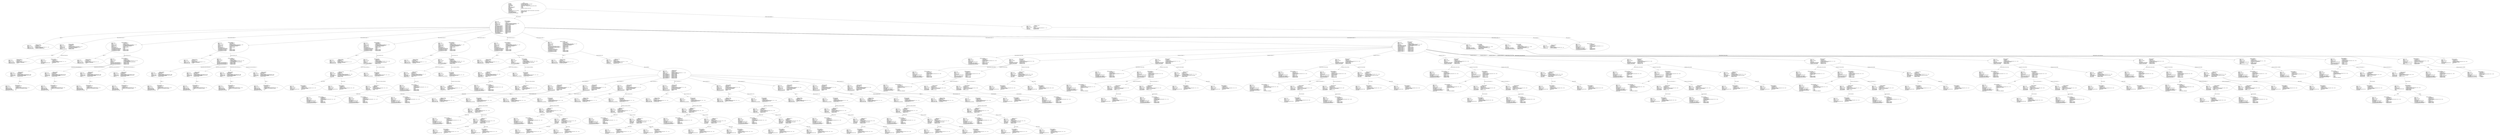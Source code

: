 digraph "alignment_component_clause.adt" {
  Unit_2 -> Element_2283106
      [ label=Unit_Declaration ];
  Unit_2 -> Element_2271428
      [ label="Context_Clause_Elements ( 1)" ];
  Unit_2
      [ label=<<TABLE BORDER="0" CELLBORDER="0" CELLSPACING="0" CELLPADDING="0"> 
          <TR><TD COLSPAN="3">Unit_2</TD></TR>
          <TR><TD ALIGN="LEFT">Unit_Kind   </TD><TD> = </TD><TD ALIGN="LEFT">A_PROCEDURE_BODY</TD></TR>
          <TR><TD ALIGN="LEFT">Unit_Class   </TD><TD> = </TD><TD ALIGN="LEFT">A_PUBLIC_DECLARATION_AND_BODY</TD></TR>
          <TR><TD ALIGN="LEFT">Unit_Origin   </TD><TD> = </TD><TD ALIGN="LEFT">AN_APPLICATION_UNIT</TD></TR>
          <TR><TD ALIGN="LEFT">Unit_Full_Name    </TD><TD> = </TD><TD ALIGN="LEFT">Alignment_Component_Clause</TD></TR>
          <TR><TD ALIGN="LEFT">Unique_Name   </TD><TD> = </TD><TD ALIGN="LEFT">ASIS Context 1: Alignment_Component_Clause (body)</TD></TR>
          <TR><TD ALIGN="LEFT">Exists  </TD><TD> = </TD><TD ALIGN="LEFT">TRUE</TD></TR>
          <TR><TD ALIGN="LEFT">Can_Be_Main_Program     </TD><TD> = </TD><TD ALIGN="LEFT">TRUE</TD></TR>
          <TR><TD ALIGN="LEFT">Is_Body_Required     </TD><TD> = </TD><TD ALIGN="LEFT">TRUE</TD></TR>
          <TR><TD ALIGN="LEFT">Text_Name   </TD><TD> = </TD><TD ALIGN="LEFT">alignment_component_clause.adb</TD></TR>
          <TR><TD ALIGN="LEFT">Text_Form   </TD><TD> = </TD><TD ALIGN="LEFT"></TD></TR>
          <TR><TD ALIGN="LEFT">Object_Name   </TD><TD> = </TD><TD ALIGN="LEFT"></TD></TR>
          <TR><TD ALIGN="LEFT">Object_Form   </TD><TD> = </TD><TD ALIGN="LEFT"></TD></TR>
          <TR><TD ALIGN="LEFT">Compilation_Command_Line_Options         </TD><TD> = </TD><TD ALIGN="LEFT">-gnatc -gnatt -gnatws -gnatyN -mtune=generic -march=x86-64</TD></TR>
          <TR><TD ALIGN="LEFT">Unit_Declaration     </TD><TD> = </TD><TD ALIGN="LEFT">Element_2283106</TD></TR>
          <TR><TD ALIGN="LEFT">Context_Clause_Elements ( 1)        </TD><TD> = </TD><TD ALIGN="LEFT">Element_2271428</TD></TR>
          <TR><TD ALIGN="LEFT">Corresponding_Declaration       </TD><TD> = </TD><TD ALIGN="LEFT">(none)</TD></TR>
          <TR><TD ALIGN="LEFT">Corresponding_Parent_Declaration         </TD><TD> = </TD><TD ALIGN="LEFT">Unit_1</TD></TR>
          </TABLE>> ];
  Element_2271428 -> Element_2270237
      [ label="Clause_Name ( 1)" ];
  Element_2271428
      [ label=<<TABLE BORDER="0" CELLBORDER="0" CELLSPACING="0" CELLPADDING="0"> 
          <TR><TD COLSPAN="3">Element_2271428</TD></TR>
          <TR><TD ALIGN="LEFT">Element_Kind    </TD><TD> = </TD><TD ALIGN="LEFT">A_CLAUSE</TD></TR>
          <TR><TD ALIGN="LEFT">Hash  </TD><TD> = </TD><TD ALIGN="LEFT"> 1346724249</TD></TR>
          <TR><TD ALIGN="LEFT">Enclosing_Element     </TD><TD> = </TD><TD ALIGN="LEFT">(none)</TD></TR>
          <TR><TD ALIGN="LEFT">Source  </TD><TD> = </TD><TD ALIGN="LEFT">Alignment_Component_Clause.adb - 4:1 .. 4:12</TD></TR>
          <TR><TD ALIGN="LEFT">Clause_Kind   </TD><TD> = </TD><TD ALIGN="LEFT">A_WITH_CLAUSE</TD></TR>
          <TR><TD ALIGN="LEFT">Clause_Name ( 1)     </TD><TD> = </TD><TD ALIGN="LEFT">Element_2270237</TD></TR>
          </TABLE>> ];
  Element_2270237
      [ label=<<TABLE BORDER="0" CELLBORDER="0" CELLSPACING="0" CELLPADDING="0"> 
          <TR><TD COLSPAN="3">Element_2270237</TD></TR>
          <TR><TD ALIGN="LEFT">Element_Kind    </TD><TD> = </TD><TD ALIGN="LEFT">AN_EXPRESSION</TD></TR>
          <TR><TD ALIGN="LEFT">Hash  </TD><TD> = </TD><TD ALIGN="LEFT"> 1346857369</TD></TR>
          <TR><TD ALIGN="LEFT">Enclosing_Element     </TD><TD> = </TD><TD ALIGN="LEFT">Element_2271428</TD></TR>
          <TR><TD ALIGN="LEFT">Source  </TD><TD> = </TD><TD ALIGN="LEFT">Alignment_Component_Clause.adb - 4:6 .. 4:11</TD></TR>
          <TR><TD ALIGN="LEFT">Expression_Kind    </TD><TD> = </TD><TD ALIGN="LEFT">AN_IDENTIFIER</TD></TR>
          <TR><TD ALIGN="LEFT">Corresponding_Expression_Type        </TD><TD> = </TD><TD ALIGN="LEFT">(none)</TD></TR>
          <TR><TD ALIGN="LEFT">Name_Image   </TD><TD> = </TD><TD ALIGN="LEFT">System</TD></TR>
          <TR><TD ALIGN="LEFT">Corresponding_Name_Definition        </TD><TD> = </TD><TD ALIGN="LEFT">Element_2621057</TD></TR>
          <TR><TD ALIGN="LEFT">Corresponding_Name_Definition_List ( 1)          </TD><TD> = </TD><TD ALIGN="LEFT">Element_2621057</TD></TR>
          <TR><TD ALIGN="LEFT">Corresponding_Name_Declaration        </TD><TD> = </TD><TD ALIGN="LEFT">Element_3372112</TD></TR>
          </TABLE>> ];
  Element_2283106 -> Element_2273057
      [ label="Names ( 1)" ];
  Element_2283106 -> Element_2292095
      [ label="Body_Declarative_Items ( 1)" ];
  Element_2283106 -> Element_2330082
      [ label="Body_Declarative_Items ( 2)" ];
  Element_2283106 -> Element_2368082
      [ label="Body_Declarative_Items ( 3)" ];
  Element_2283106 -> Element_2382082
      [ label="Body_Declarative_Items ( 4)" ];
  Element_2283106 -> Element_2394082
      [ label="Body_Declarative_Items ( 5)" ];
  Element_2283106 -> Element_2406082
      [ label="Body_Declarative_Items ( 6)" ];
  Element_2283106 -> Element_2538082
      [ label="Body_Declarative_Items ( 7)" ];
  Element_2283106 -> Element_2541431
      [ label="Body_Declarative_Items ( 8)" ];
  Element_2283106 -> Element_2602429
      [ label="Body_Declarative_Items ( 9)" ];
  Element_2283106 -> Element_2612429
      [ label="Body_Declarative_Items ( 10)" ];
  Element_2283106 -> Element_2615387
      [ label="Body_Statements ( 1)" ];
  Element_2283106
      [ label=<<TABLE BORDER="0" CELLBORDER="0" CELLSPACING="0" CELLPADDING="0"> 
          <TR><TD COLSPAN="3">Element_2283106</TD></TR>
          <TR><TD ALIGN="LEFT">Element_Kind    </TD><TD> = </TD><TD ALIGN="LEFT">A_DECLARATION</TD></TR>
          <TR><TD ALIGN="LEFT">Hash  </TD><TD> = </TD><TD ALIGN="LEFT"> 1410913302</TD></TR>
          <TR><TD ALIGN="LEFT">Enclosing_Element     </TD><TD> = </TD><TD ALIGN="LEFT">(none)</TD></TR>
          <TR><TD ALIGN="LEFT">Source  </TD><TD> = </TD><TD ALIGN="LEFT">Alignment_Component_Clause.adb - 6:1 .. 40:31</TD></TR>
          <TR><TD ALIGN="LEFT">Declaration_Kind     </TD><TD> = </TD><TD ALIGN="LEFT">A_PROCEDURE_BODY_DECLARATION</TD></TR>
          <TR><TD ALIGN="LEFT">Declaration_Origin     </TD><TD> = </TD><TD ALIGN="LEFT">AN_EXPLICIT_DECLARATION</TD></TR>
          <TR><TD ALIGN="LEFT">Names ( 1)   </TD><TD> = </TD><TD ALIGN="LEFT">Element_2273057</TD></TR>
          <TR><TD ALIGN="LEFT">Corresponding_End_Name      </TD><TD> = </TD><TD ALIGN="LEFT">Element_2616237</TD></TR>
          <TR><TD ALIGN="LEFT">Body_Declarative_Items ( 1)       </TD><TD> = </TD><TD ALIGN="LEFT">Element_2292095</TD></TR>
          <TR><TD ALIGN="LEFT">Body_Declarative_Items ( 2)       </TD><TD> = </TD><TD ALIGN="LEFT">Element_2330082</TD></TR>
          <TR><TD ALIGN="LEFT">Body_Declarative_Items ( 3)       </TD><TD> = </TD><TD ALIGN="LEFT">Element_2368082</TD></TR>
          <TR><TD ALIGN="LEFT">Body_Declarative_Items ( 4)       </TD><TD> = </TD><TD ALIGN="LEFT">Element_2382082</TD></TR>
          <TR><TD ALIGN="LEFT">Body_Declarative_Items ( 5)       </TD><TD> = </TD><TD ALIGN="LEFT">Element_2394082</TD></TR>
          <TR><TD ALIGN="LEFT">Body_Declarative_Items ( 6)       </TD><TD> = </TD><TD ALIGN="LEFT">Element_2406082</TD></TR>
          <TR><TD ALIGN="LEFT">Body_Declarative_Items ( 7)       </TD><TD> = </TD><TD ALIGN="LEFT">Element_2538082</TD></TR>
          <TR><TD ALIGN="LEFT">Body_Declarative_Items ( 8)       </TD><TD> = </TD><TD ALIGN="LEFT">Element_2541431</TD></TR>
          <TR><TD ALIGN="LEFT">Body_Declarative_Items ( 9)       </TD><TD> = </TD><TD ALIGN="LEFT">Element_2602429</TD></TR>
          <TR><TD ALIGN="LEFT">Body_Declarative_Items ( 10)        </TD><TD> = </TD><TD ALIGN="LEFT">Element_2612429</TD></TR>
          <TR><TD ALIGN="LEFT">Body_Statements ( 1)      </TD><TD> = </TD><TD ALIGN="LEFT">Element_2615387</TD></TR>
          <TR><TD ALIGN="LEFT">Is_Name_Repeated     </TD><TD> = </TD><TD ALIGN="LEFT">TRUE</TD></TR>
          <TR><TD ALIGN="LEFT">Corresponding_Declaration       </TD><TD> = </TD><TD ALIGN="LEFT">(none)</TD></TR>
          </TABLE>> ];
  Element_2273057
      [ label=<<TABLE BORDER="0" CELLBORDER="0" CELLSPACING="0" CELLPADDING="0"> 
          <TR><TD COLSPAN="3">Element_2273057</TD></TR>
          <TR><TD ALIGN="LEFT">Element_Kind    </TD><TD> = </TD><TD ALIGN="LEFT">A_DEFINING_NAME</TD></TR>
          <TR><TD ALIGN="LEFT">Hash  </TD><TD> = </TD><TD ALIGN="LEFT"> 1410888374</TD></TR>
          <TR><TD ALIGN="LEFT">Enclosing_Element     </TD><TD> = </TD><TD ALIGN="LEFT">Element_2283106</TD></TR>
          <TR><TD ALIGN="LEFT">Source  </TD><TD> = </TD><TD ALIGN="LEFT">Alignment_Component_Clause.adb - 6:11 .. 6:36</TD></TR>
          <TR><TD ALIGN="LEFT">Defining_Name_Kind     </TD><TD> = </TD><TD ALIGN="LEFT">A_DEFINING_IDENTIFIER</TD></TR>
          <TR><TD ALIGN="LEFT">Defining_Name_Image     </TD><TD> = </TD><TD ALIGN="LEFT">"Alignment_Component_Clause"</TD></TR>
          </TABLE>> ];
  Element_2292095 -> Element_2284057
      [ label="Names ( 1)" ];
  Element_2292095 -> Element_2291234
      [ label=Initialization_Expression ];
  Element_2292095
      [ label=<<TABLE BORDER="0" CELLBORDER="0" CELLSPACING="0" CELLPADDING="0"> 
          <TR><TD COLSPAN="3">Element_2292095</TD></TR>
          <TR><TD ALIGN="LEFT">Element_Kind    </TD><TD> = </TD><TD ALIGN="LEFT">A_DECLARATION</TD></TR>
          <TR><TD ALIGN="LEFT">Hash  </TD><TD> = </TD><TD ALIGN="LEFT"> 705584931</TD></TR>
          <TR><TD ALIGN="LEFT">Enclosing_Element     </TD><TD> = </TD><TD ALIGN="LEFT">Element_2283106</TD></TR>
          <TR><TD ALIGN="LEFT">Source  </TD><TD> = </TD><TD ALIGN="LEFT">Alignment_Component_Clause.adb - 7:4 .. 7:24</TD></TR>
          <TR><TD ALIGN="LEFT">Declaration_Kind     </TD><TD> = </TD><TD ALIGN="LEFT">AN_INTEGER_NUMBER_DECLARATION</TD></TR>
          <TR><TD ALIGN="LEFT">Declaration_Origin     </TD><TD> = </TD><TD ALIGN="LEFT">AN_EXPLICIT_DECLARATION</TD></TR>
          <TR><TD ALIGN="LEFT">Names ( 1)   </TD><TD> = </TD><TD ALIGN="LEFT">Element_2284057</TD></TR>
          <TR><TD ALIGN="LEFT">Initialization_Expression       </TD><TD> = </TD><TD ALIGN="LEFT">Element_2291234</TD></TR>
          </TABLE>> ];
  Element_2284057
      [ label=<<TABLE BORDER="0" CELLBORDER="0" CELLSPACING="0" CELLPADDING="0"> 
          <TR><TD COLSPAN="3">Element_2284057</TD></TR>
          <TR><TD ALIGN="LEFT">Element_Kind    </TD><TD> = </TD><TD ALIGN="LEFT">A_DEFINING_NAME</TD></TR>
          <TR><TD ALIGN="LEFT">Hash  </TD><TD> = </TD><TD ALIGN="LEFT"> 705575203</TD></TR>
          <TR><TD ALIGN="LEFT">Enclosing_Element     </TD><TD> = </TD><TD ALIGN="LEFT">Element_2292095</TD></TR>
          <TR><TD ALIGN="LEFT">Source  </TD><TD> = </TD><TD ALIGN="LEFT">Alignment_Component_Clause.adb - 7:4 .. 7:7</TD></TR>
          <TR><TD ALIGN="LEFT">Defining_Name_Kind     </TD><TD> = </TD><TD ALIGN="LEFT">A_DEFINING_IDENTIFIER</TD></TR>
          <TR><TD ALIGN="LEFT">Defining_Name_Image     </TD><TD> = </TD><TD ALIGN="LEFT">"Word"</TD></TR>
          </TABLE>> ];
  Element_2291234
      [ label=<<TABLE BORDER="0" CELLBORDER="0" CELLSPACING="0" CELLPADDING="0"> 
          <TR><TD COLSPAN="3">Element_2291234</TD></TR>
          <TR><TD ALIGN="LEFT">Element_Kind    </TD><TD> = </TD><TD ALIGN="LEFT">AN_EXPRESSION</TD></TR>
          <TR><TD ALIGN="LEFT">Hash  </TD><TD> = </TD><TD ALIGN="LEFT"> 705620539</TD></TR>
          <TR><TD ALIGN="LEFT">Enclosing_Element     </TD><TD> = </TD><TD ALIGN="LEFT">Element_2292095</TD></TR>
          <TR><TD ALIGN="LEFT">Source  </TD><TD> = </TD><TD ALIGN="LEFT">Alignment_Component_Clause.adb - 7:23 .. 7:23</TD></TR>
          <TR><TD ALIGN="LEFT">Expression_Kind    </TD><TD> = </TD><TD ALIGN="LEFT">AN_INTEGER_LITERAL</TD></TR>
          <TR><TD ALIGN="LEFT">Corresponding_Expression_Type        </TD><TD> = </TD><TD ALIGN="LEFT">Element_82</TD></TR>
          <TR><TD ALIGN="LEFT">Value_Image   </TD><TD> = </TD><TD ALIGN="LEFT">4</TD></TR>
          </TABLE>> ];
  Element_2330082 -> Element_2293057
      [ label="Names ( 1)" ];
  Element_2330082 -> Element_2300149
      [ label=Type_Declaration_View ];
  Element_2330082
      [ label=<<TABLE BORDER="0" CELLBORDER="0" CELLSPACING="0" CELLPADDING="0"> 
          <TR><TD COLSPAN="3">Element_2330082</TD></TR>
          <TR><TD ALIGN="LEFT">Element_Kind    </TD><TD> = </TD><TD ALIGN="LEFT">A_DECLARATION</TD></TR>
          <TR><TD ALIGN="LEFT">Hash  </TD><TD> = </TD><TD ALIGN="LEFT">-1794627311</TD></TR>
          <TR><TD ALIGN="LEFT">Enclosing_Element     </TD><TD> = </TD><TD ALIGN="LEFT">Element_2283106</TD></TR>
          <TR><TD ALIGN="LEFT">Source  </TD><TD> = </TD><TD ALIGN="LEFT">Alignment_Component_Clause.adb - 8:4 .. 8:35</TD></TR>
          <TR><TD ALIGN="LEFT">Declaration_Kind     </TD><TD> = </TD><TD ALIGN="LEFT">AN_ORDINARY_TYPE_DECLARATION</TD></TR>
          <TR><TD ALIGN="LEFT">Declaration_Origin     </TD><TD> = </TD><TD ALIGN="LEFT">AN_EXPLICIT_DECLARATION</TD></TR>
          <TR><TD ALIGN="LEFT">Names ( 1)   </TD><TD> = </TD><TD ALIGN="LEFT">Element_2293057</TD></TR>
          <TR><TD ALIGN="LEFT">Discriminant_Part     </TD><TD> = </TD><TD ALIGN="LEFT">(none)</TD></TR>
          <TR><TD ALIGN="LEFT">Type_Declaration_View      </TD><TD> = </TD><TD ALIGN="LEFT">Element_2300149</TD></TR>
          <TR><TD ALIGN="LEFT">Corresponding_Type_Declaration        </TD><TD> = </TD><TD ALIGN="LEFT">(none)</TD></TR>
          <TR><TD ALIGN="LEFT">Corresponding_Type_Partial_View        </TD><TD> = </TD><TD ALIGN="LEFT">(none)</TD></TR>
          <TR><TD ALIGN="LEFT">Corresponding_First_Subtype       </TD><TD> = </TD><TD ALIGN="LEFT">Element_2330082</TD></TR>
          <TR><TD ALIGN="LEFT">Corresponding_Last_Constraint        </TD><TD> = </TD><TD ALIGN="LEFT">Element_2330082</TD></TR>
          <TR><TD ALIGN="LEFT">Corresponding_Last_Subtype       </TD><TD> = </TD><TD ALIGN="LEFT">Element_2330082</TD></TR>
          </TABLE>> ];
  Element_2293057
      [ label=<<TABLE BORDER="0" CELLBORDER="0" CELLSPACING="0" CELLPADDING="0"> 
          <TR><TD COLSPAN="3">Element_2293057</TD></TR>
          <TR><TD ALIGN="LEFT">Element_Kind    </TD><TD> = </TD><TD ALIGN="LEFT">A_DEFINING_NAME</TD></TR>
          <TR><TD ALIGN="LEFT">Hash  </TD><TD> = </TD><TD ALIGN="LEFT">-1794630491</TD></TR>
          <TR><TD ALIGN="LEFT">Enclosing_Element     </TD><TD> = </TD><TD ALIGN="LEFT">Element_2330082</TD></TR>
          <TR><TD ALIGN="LEFT">Source  </TD><TD> = </TD><TD ALIGN="LEFT">Alignment_Component_Clause.adb - 8:9 .. 8:13</TD></TR>
          <TR><TD ALIGN="LEFT">Defining_Name_Kind     </TD><TD> = </TD><TD ALIGN="LEFT">A_DEFINING_IDENTIFIER</TD></TR>
          <TR><TD ALIGN="LEFT">Defining_Name_Image     </TD><TD> = </TD><TD ALIGN="LEFT">"State"</TD></TR>
          </TABLE>> ];
  Element_2300149 -> Element_2301097
      [ label="Enumeration_Literal_Declarations ( 1)" ];
  Element_2300149 -> Element_2308097
      [ label="Enumeration_Literal_Declarations ( 2)" ];
  Element_2300149 -> Element_2315097
      [ label="Enumeration_Literal_Declarations ( 3)" ];
  Element_2300149 -> Element_2322097
      [ label="Enumeration_Literal_Declarations ( 4)" ];
  Element_2300149
      [ label=<<TABLE BORDER="0" CELLBORDER="0" CELLSPACING="0" CELLPADDING="0"> 
          <TR><TD COLSPAN="3">Element_2300149</TD></TR>
          <TR><TD ALIGN="LEFT">Element_Kind    </TD><TD> = </TD><TD ALIGN="LEFT">A_DEFINITION</TD></TR>
          <TR><TD ALIGN="LEFT">Hash  </TD><TD> = </TD><TD ALIGN="LEFT">-1794618711</TD></TR>
          <TR><TD ALIGN="LEFT">Enclosing_Element     </TD><TD> = </TD><TD ALIGN="LEFT">Element_2330082</TD></TR>
          <TR><TD ALIGN="LEFT">Source  </TD><TD> = </TD><TD ALIGN="LEFT">Alignment_Component_Clause.adb - 8:26 .. 8:34</TD></TR>
          <TR><TD ALIGN="LEFT">Definition_Kind    </TD><TD> = </TD><TD ALIGN="LEFT">A_TYPE_DEFINITION</TD></TR>
          <TR><TD ALIGN="LEFT">Type_Kind   </TD><TD> = </TD><TD ALIGN="LEFT">AN_ENUMERATION_TYPE_DEFINITION</TD></TR>
          <TR><TD ALIGN="LEFT">Enumeration_Literal_Declarations ( 1)          </TD><TD> = </TD><TD ALIGN="LEFT">Element_2301097</TD></TR>
          <TR><TD ALIGN="LEFT">Enumeration_Literal_Declarations ( 2)          </TD><TD> = </TD><TD ALIGN="LEFT">Element_2308097</TD></TR>
          <TR><TD ALIGN="LEFT">Enumeration_Literal_Declarations ( 3)          </TD><TD> = </TD><TD ALIGN="LEFT">Element_2315097</TD></TR>
          <TR><TD ALIGN="LEFT">Enumeration_Literal_Declarations ( 4)          </TD><TD> = </TD><TD ALIGN="LEFT">Element_2322097</TD></TR>
          </TABLE>> ];
  Element_2301097 -> Element_2301059
      [ label="Names ( 1)" ];
  Element_2301097
      [ label=<<TABLE BORDER="0" CELLBORDER="0" CELLSPACING="0" CELLPADDING="0"> 
          <TR><TD COLSPAN="3">Element_2301097</TD></TR>
          <TR><TD ALIGN="LEFT">Element_Kind    </TD><TD> = </TD><TD ALIGN="LEFT">A_DECLARATION</TD></TR>
          <TR><TD ALIGN="LEFT">Hash  </TD><TD> = </TD><TD ALIGN="LEFT">-1794625363</TD></TR>
          <TR><TD ALIGN="LEFT">Enclosing_Element     </TD><TD> = </TD><TD ALIGN="LEFT">Element_2300149</TD></TR>
          <TR><TD ALIGN="LEFT">Source  </TD><TD> = </TD><TD ALIGN="LEFT">Alignment_Component_Clause.adb - 8:27 .. 8:27</TD></TR>
          <TR><TD ALIGN="LEFT">Declaration_Kind     </TD><TD> = </TD><TD ALIGN="LEFT">AN_ENUMERATION_LITERAL_SPECIFICATION</TD></TR>
          <TR><TD ALIGN="LEFT">Declaration_Origin     </TD><TD> = </TD><TD ALIGN="LEFT">AN_EXPLICIT_DECLARATION</TD></TR>
          <TR><TD ALIGN="LEFT">Names ( 1)   </TD><TD> = </TD><TD ALIGN="LEFT">Element_2301059</TD></TR>
          </TABLE>> ];
  Element_2301059
      [ label=<<TABLE BORDER="0" CELLBORDER="0" CELLSPACING="0" CELLPADDING="0"> 
          <TR><TD COLSPAN="3">Element_2301059</TD></TR>
          <TR><TD ALIGN="LEFT">Element_Kind    </TD><TD> = </TD><TD ALIGN="LEFT">A_DEFINING_NAME</TD></TR>
          <TR><TD ALIGN="LEFT">Hash  </TD><TD> = </TD><TD ALIGN="LEFT">-1794630227</TD></TR>
          <TR><TD ALIGN="LEFT">Enclosing_Element     </TD><TD> = </TD><TD ALIGN="LEFT">Element_2301097</TD></TR>
          <TR><TD ALIGN="LEFT">Source  </TD><TD> = </TD><TD ALIGN="LEFT">Alignment_Component_Clause.adb - 8:27 .. 8:27</TD></TR>
          <TR><TD ALIGN="LEFT">Defining_Name_Kind     </TD><TD> = </TD><TD ALIGN="LEFT">A_DEFINING_ENUMERATION_LITERAL</TD></TR>
          <TR><TD ALIGN="LEFT">Defining_Name_Image     </TD><TD> = </TD><TD ALIGN="LEFT">"A"</TD></TR>
          <TR><TD ALIGN="LEFT">Position_Number_Image      </TD><TD> = </TD><TD ALIGN="LEFT">0</TD></TR>
          <TR><TD ALIGN="LEFT">Representation_Value_Image       </TD><TD> = </TD><TD ALIGN="LEFT">0</TD></TR>
          </TABLE>> ];
  Element_2308097 -> Element_2308059
      [ label="Names ( 1)" ];
  Element_2308097
      [ label=<<TABLE BORDER="0" CELLBORDER="0" CELLSPACING="0" CELLPADDING="0"> 
          <TR><TD COLSPAN="3">Element_2308097</TD></TR>
          <TR><TD ALIGN="LEFT">Element_Kind    </TD><TD> = </TD><TD ALIGN="LEFT">A_DECLARATION</TD></TR>
          <TR><TD ALIGN="LEFT">Hash  </TD><TD> = </TD><TD ALIGN="LEFT">-1794625355</TD></TR>
          <TR><TD ALIGN="LEFT">Enclosing_Element     </TD><TD> = </TD><TD ALIGN="LEFT">Element_2300149</TD></TR>
          <TR><TD ALIGN="LEFT">Source  </TD><TD> = </TD><TD ALIGN="LEFT">Alignment_Component_Clause.adb - 8:29 .. 8:29</TD></TR>
          <TR><TD ALIGN="LEFT">Declaration_Kind     </TD><TD> = </TD><TD ALIGN="LEFT">AN_ENUMERATION_LITERAL_SPECIFICATION</TD></TR>
          <TR><TD ALIGN="LEFT">Declaration_Origin     </TD><TD> = </TD><TD ALIGN="LEFT">AN_EXPLICIT_DECLARATION</TD></TR>
          <TR><TD ALIGN="LEFT">Names ( 1)   </TD><TD> = </TD><TD ALIGN="LEFT">Element_2308059</TD></TR>
          </TABLE>> ];
  Element_2308059
      [ label=<<TABLE BORDER="0" CELLBORDER="0" CELLSPACING="0" CELLPADDING="0"> 
          <TR><TD COLSPAN="3">Element_2308059</TD></TR>
          <TR><TD ALIGN="LEFT">Element_Kind    </TD><TD> = </TD><TD ALIGN="LEFT">A_DEFINING_NAME</TD></TR>
          <TR><TD ALIGN="LEFT">Hash  </TD><TD> = </TD><TD ALIGN="LEFT">-1794630219</TD></TR>
          <TR><TD ALIGN="LEFT">Enclosing_Element     </TD><TD> = </TD><TD ALIGN="LEFT">Element_2308097</TD></TR>
          <TR><TD ALIGN="LEFT">Source  </TD><TD> = </TD><TD ALIGN="LEFT">Alignment_Component_Clause.adb - 8:29 .. 8:29</TD></TR>
          <TR><TD ALIGN="LEFT">Defining_Name_Kind     </TD><TD> = </TD><TD ALIGN="LEFT">A_DEFINING_ENUMERATION_LITERAL</TD></TR>
          <TR><TD ALIGN="LEFT">Defining_Name_Image     </TD><TD> = </TD><TD ALIGN="LEFT">"M"</TD></TR>
          <TR><TD ALIGN="LEFT">Position_Number_Image      </TD><TD> = </TD><TD ALIGN="LEFT">1</TD></TR>
          <TR><TD ALIGN="LEFT">Representation_Value_Image       </TD><TD> = </TD><TD ALIGN="LEFT">1</TD></TR>
          </TABLE>> ];
  Element_2315097 -> Element_2315059
      [ label="Names ( 1)" ];
  Element_2315097
      [ label=<<TABLE BORDER="0" CELLBORDER="0" CELLSPACING="0" CELLPADDING="0"> 
          <TR><TD COLSPAN="3">Element_2315097</TD></TR>
          <TR><TD ALIGN="LEFT">Element_Kind    </TD><TD> = </TD><TD ALIGN="LEFT">A_DECLARATION</TD></TR>
          <TR><TD ALIGN="LEFT">Hash  </TD><TD> = </TD><TD ALIGN="LEFT">-1794625347</TD></TR>
          <TR><TD ALIGN="LEFT">Enclosing_Element     </TD><TD> = </TD><TD ALIGN="LEFT">Element_2300149</TD></TR>
          <TR><TD ALIGN="LEFT">Source  </TD><TD> = </TD><TD ALIGN="LEFT">Alignment_Component_Clause.adb - 8:31 .. 8:31</TD></TR>
          <TR><TD ALIGN="LEFT">Declaration_Kind     </TD><TD> = </TD><TD ALIGN="LEFT">AN_ENUMERATION_LITERAL_SPECIFICATION</TD></TR>
          <TR><TD ALIGN="LEFT">Declaration_Origin     </TD><TD> = </TD><TD ALIGN="LEFT">AN_EXPLICIT_DECLARATION</TD></TR>
          <TR><TD ALIGN="LEFT">Names ( 1)   </TD><TD> = </TD><TD ALIGN="LEFT">Element_2315059</TD></TR>
          </TABLE>> ];
  Element_2315059
      [ label=<<TABLE BORDER="0" CELLBORDER="0" CELLSPACING="0" CELLPADDING="0"> 
          <TR><TD COLSPAN="3">Element_2315059</TD></TR>
          <TR><TD ALIGN="LEFT">Element_Kind    </TD><TD> = </TD><TD ALIGN="LEFT">A_DEFINING_NAME</TD></TR>
          <TR><TD ALIGN="LEFT">Hash  </TD><TD> = </TD><TD ALIGN="LEFT">-1794630211</TD></TR>
          <TR><TD ALIGN="LEFT">Enclosing_Element     </TD><TD> = </TD><TD ALIGN="LEFT">Element_2315097</TD></TR>
          <TR><TD ALIGN="LEFT">Source  </TD><TD> = </TD><TD ALIGN="LEFT">Alignment_Component_Clause.adb - 8:31 .. 8:31</TD></TR>
          <TR><TD ALIGN="LEFT">Defining_Name_Kind     </TD><TD> = </TD><TD ALIGN="LEFT">A_DEFINING_ENUMERATION_LITERAL</TD></TR>
          <TR><TD ALIGN="LEFT">Defining_Name_Image     </TD><TD> = </TD><TD ALIGN="LEFT">"W"</TD></TR>
          <TR><TD ALIGN="LEFT">Position_Number_Image      </TD><TD> = </TD><TD ALIGN="LEFT">2</TD></TR>
          <TR><TD ALIGN="LEFT">Representation_Value_Image       </TD><TD> = </TD><TD ALIGN="LEFT">2</TD></TR>
          </TABLE>> ];
  Element_2322097 -> Element_2322059
      [ label="Names ( 1)" ];
  Element_2322097
      [ label=<<TABLE BORDER="0" CELLBORDER="0" CELLSPACING="0" CELLPADDING="0"> 
          <TR><TD COLSPAN="3">Element_2322097</TD></TR>
          <TR><TD ALIGN="LEFT">Element_Kind    </TD><TD> = </TD><TD ALIGN="LEFT">A_DECLARATION</TD></TR>
          <TR><TD ALIGN="LEFT">Hash  </TD><TD> = </TD><TD ALIGN="LEFT">-1794625403</TD></TR>
          <TR><TD ALIGN="LEFT">Enclosing_Element     </TD><TD> = </TD><TD ALIGN="LEFT">Element_2300149</TD></TR>
          <TR><TD ALIGN="LEFT">Source  </TD><TD> = </TD><TD ALIGN="LEFT">Alignment_Component_Clause.adb - 8:33 .. 8:33</TD></TR>
          <TR><TD ALIGN="LEFT">Declaration_Kind     </TD><TD> = </TD><TD ALIGN="LEFT">AN_ENUMERATION_LITERAL_SPECIFICATION</TD></TR>
          <TR><TD ALIGN="LEFT">Declaration_Origin     </TD><TD> = </TD><TD ALIGN="LEFT">AN_EXPLICIT_DECLARATION</TD></TR>
          <TR><TD ALIGN="LEFT">Names ( 1)   </TD><TD> = </TD><TD ALIGN="LEFT">Element_2322059</TD></TR>
          </TABLE>> ];
  Element_2322059
      [ label=<<TABLE BORDER="0" CELLBORDER="0" CELLSPACING="0" CELLPADDING="0"> 
          <TR><TD COLSPAN="3">Element_2322059</TD></TR>
          <TR><TD ALIGN="LEFT">Element_Kind    </TD><TD> = </TD><TD ALIGN="LEFT">A_DEFINING_NAME</TD></TR>
          <TR><TD ALIGN="LEFT">Hash  </TD><TD> = </TD><TD ALIGN="LEFT">-1794630267</TD></TR>
          <TR><TD ALIGN="LEFT">Enclosing_Element     </TD><TD> = </TD><TD ALIGN="LEFT">Element_2322097</TD></TR>
          <TR><TD ALIGN="LEFT">Source  </TD><TD> = </TD><TD ALIGN="LEFT">Alignment_Component_Clause.adb - 8:33 .. 8:33</TD></TR>
          <TR><TD ALIGN="LEFT">Defining_Name_Kind     </TD><TD> = </TD><TD ALIGN="LEFT">A_DEFINING_ENUMERATION_LITERAL</TD></TR>
          <TR><TD ALIGN="LEFT">Defining_Name_Image     </TD><TD> = </TD><TD ALIGN="LEFT">"P"</TD></TR>
          <TR><TD ALIGN="LEFT">Position_Number_Image      </TD><TD> = </TD><TD ALIGN="LEFT">3</TD></TR>
          <TR><TD ALIGN="LEFT">Representation_Value_Image       </TD><TD> = </TD><TD ALIGN="LEFT">3</TD></TR>
          </TABLE>> ];
  Element_2368082 -> Element_2331057
      [ label="Names ( 1)" ];
  Element_2368082 -> Element_2338149
      [ label=Type_Declaration_View ];
  Element_2368082
      [ label=<<TABLE BORDER="0" CELLBORDER="0" CELLSPACING="0" CELLPADDING="0"> 
          <TR><TD COLSPAN="3">Element_2368082</TD></TR>
          <TR><TD ALIGN="LEFT">Element_Kind    </TD><TD> = </TD><TD ALIGN="LEFT">A_DECLARATION</TD></TR>
          <TR><TD ALIGN="LEFT">Hash  </TD><TD> = </TD><TD ALIGN="LEFT">-897280888</TD></TR>
          <TR><TD ALIGN="LEFT">Enclosing_Element     </TD><TD> = </TD><TD ALIGN="LEFT">Element_2283106</TD></TR>
          <TR><TD ALIGN="LEFT">Source  </TD><TD> = </TD><TD ALIGN="LEFT">Alignment_Component_Clause.adb - 9:4 .. 9:49</TD></TR>
          <TR><TD ALIGN="LEFT">Declaration_Kind     </TD><TD> = </TD><TD ALIGN="LEFT">AN_ORDINARY_TYPE_DECLARATION</TD></TR>
          <TR><TD ALIGN="LEFT">Declaration_Origin     </TD><TD> = </TD><TD ALIGN="LEFT">AN_EXPLICIT_DECLARATION</TD></TR>
          <TR><TD ALIGN="LEFT">Names ( 1)   </TD><TD> = </TD><TD ALIGN="LEFT">Element_2331057</TD></TR>
          <TR><TD ALIGN="LEFT">Discriminant_Part     </TD><TD> = </TD><TD ALIGN="LEFT">(none)</TD></TR>
          <TR><TD ALIGN="LEFT">Type_Declaration_View      </TD><TD> = </TD><TD ALIGN="LEFT">Element_2338149</TD></TR>
          <TR><TD ALIGN="LEFT">Corresponding_Type_Declaration        </TD><TD> = </TD><TD ALIGN="LEFT">(none)</TD></TR>
          <TR><TD ALIGN="LEFT">Corresponding_Type_Partial_View        </TD><TD> = </TD><TD ALIGN="LEFT">(none)</TD></TR>
          <TR><TD ALIGN="LEFT">Corresponding_First_Subtype       </TD><TD> = </TD><TD ALIGN="LEFT">Element_2368082</TD></TR>
          <TR><TD ALIGN="LEFT">Corresponding_Last_Constraint        </TD><TD> = </TD><TD ALIGN="LEFT">Element_2368082</TD></TR>
          <TR><TD ALIGN="LEFT">Corresponding_Last_Subtype       </TD><TD> = </TD><TD ALIGN="LEFT">Element_2368082</TD></TR>
          </TABLE>> ];
  Element_2331057
      [ label=<<TABLE BORDER="0" CELLBORDER="0" CELLSPACING="0" CELLPADDING="0"> 
          <TR><TD COLSPAN="3">Element_2331057</TD></TR>
          <TR><TD ALIGN="LEFT">Element_Kind    </TD><TD> = </TD><TD ALIGN="LEFT">A_DEFINING_NAME</TD></TR>
          <TR><TD ALIGN="LEFT">Hash  </TD><TD> = </TD><TD ALIGN="LEFT">-897282478</TD></TR>
          <TR><TD ALIGN="LEFT">Enclosing_Element     </TD><TD> = </TD><TD ALIGN="LEFT">Element_2368082</TD></TR>
          <TR><TD ALIGN="LEFT">Source  </TD><TD> = </TD><TD ALIGN="LEFT">Alignment_Component_Clause.adb - 9:9 .. 9:12</TD></TR>
          <TR><TD ALIGN="LEFT">Defining_Name_Kind     </TD><TD> = </TD><TD ALIGN="LEFT">A_DEFINING_IDENTIFIER</TD></TR>
          <TR><TD ALIGN="LEFT">Defining_Name_Image     </TD><TD> = </TD><TD ALIGN="LEFT">"Mode"</TD></TR>
          </TABLE>> ];
  Element_2338149 -> Element_2339097
      [ label="Enumeration_Literal_Declarations ( 1)" ];
  Element_2338149 -> Element_2346097
      [ label="Enumeration_Literal_Declarations ( 2)" ];
  Element_2338149 -> Element_2353097
      [ label="Enumeration_Literal_Declarations ( 3)" ];
  Element_2338149 -> Element_2360097
      [ label="Enumeration_Literal_Declarations ( 4)" ];
  Element_2338149
      [ label=<<TABLE BORDER="0" CELLBORDER="0" CELLSPACING="0" CELLPADDING="0"> 
          <TR><TD COLSPAN="3">Element_2338149</TD></TR>
          <TR><TD ALIGN="LEFT">Element_Kind    </TD><TD> = </TD><TD ALIGN="LEFT">A_DEFINITION</TD></TR>
          <TR><TD ALIGN="LEFT">Hash  </TD><TD> = </TD><TD ALIGN="LEFT">-897276588</TD></TR>
          <TR><TD ALIGN="LEFT">Enclosing_Element     </TD><TD> = </TD><TD ALIGN="LEFT">Element_2368082</TD></TR>
          <TR><TD ALIGN="LEFT">Source  </TD><TD> = </TD><TD ALIGN="LEFT">Alignment_Component_Clause.adb - 9:26 .. 9:48</TD></TR>
          <TR><TD ALIGN="LEFT">Definition_Kind    </TD><TD> = </TD><TD ALIGN="LEFT">A_TYPE_DEFINITION</TD></TR>
          <TR><TD ALIGN="LEFT">Type_Kind   </TD><TD> = </TD><TD ALIGN="LEFT">AN_ENUMERATION_TYPE_DEFINITION</TD></TR>
          <TR><TD ALIGN="LEFT">Enumeration_Literal_Declarations ( 1)          </TD><TD> = </TD><TD ALIGN="LEFT">Element_2339097</TD></TR>
          <TR><TD ALIGN="LEFT">Enumeration_Literal_Declarations ( 2)          </TD><TD> = </TD><TD ALIGN="LEFT">Element_2346097</TD></TR>
          <TR><TD ALIGN="LEFT">Enumeration_Literal_Declarations ( 3)          </TD><TD> = </TD><TD ALIGN="LEFT">Element_2353097</TD></TR>
          <TR><TD ALIGN="LEFT">Enumeration_Literal_Declarations ( 4)          </TD><TD> = </TD><TD ALIGN="LEFT">Element_2360097</TD></TR>
          </TABLE>> ];
  Element_2339097 -> Element_2339059
      [ label="Names ( 1)" ];
  Element_2339097
      [ label=<<TABLE BORDER="0" CELLBORDER="0" CELLSPACING="0" CELLPADDING="0"> 
          <TR><TD COLSPAN="3">Element_2339097</TD></TR>
          <TR><TD ALIGN="LEFT">Element_Kind    </TD><TD> = </TD><TD ALIGN="LEFT">A_DECLARATION</TD></TR>
          <TR><TD ALIGN="LEFT">Hash  </TD><TD> = </TD><TD ALIGN="LEFT">-897279914</TD></TR>
          <TR><TD ALIGN="LEFT">Enclosing_Element     </TD><TD> = </TD><TD ALIGN="LEFT">Element_2338149</TD></TR>
          <TR><TD ALIGN="LEFT">Source  </TD><TD> = </TD><TD ALIGN="LEFT">Alignment_Component_Clause.adb - 9:27 .. 9:29</TD></TR>
          <TR><TD ALIGN="LEFT">Declaration_Kind     </TD><TD> = </TD><TD ALIGN="LEFT">AN_ENUMERATION_LITERAL_SPECIFICATION</TD></TR>
          <TR><TD ALIGN="LEFT">Declaration_Origin     </TD><TD> = </TD><TD ALIGN="LEFT">AN_EXPLICIT_DECLARATION</TD></TR>
          <TR><TD ALIGN="LEFT">Names ( 1)   </TD><TD> = </TD><TD ALIGN="LEFT">Element_2339059</TD></TR>
          </TABLE>> ];
  Element_2339059
      [ label=<<TABLE BORDER="0" CELLBORDER="0" CELLSPACING="0" CELLPADDING="0"> 
          <TR><TD COLSPAN="3">Element_2339059</TD></TR>
          <TR><TD ALIGN="LEFT">Element_Kind    </TD><TD> = </TD><TD ALIGN="LEFT">A_DEFINING_NAME</TD></TR>
          <TR><TD ALIGN="LEFT">Hash  </TD><TD> = </TD><TD ALIGN="LEFT">-897282346</TD></TR>
          <TR><TD ALIGN="LEFT">Enclosing_Element     </TD><TD> = </TD><TD ALIGN="LEFT">Element_2339097</TD></TR>
          <TR><TD ALIGN="LEFT">Source  </TD><TD> = </TD><TD ALIGN="LEFT">Alignment_Component_Clause.adb - 9:27 .. 9:29</TD></TR>
          <TR><TD ALIGN="LEFT">Defining_Name_Kind     </TD><TD> = </TD><TD ALIGN="LEFT">A_DEFINING_ENUMERATION_LITERAL</TD></TR>
          <TR><TD ALIGN="LEFT">Defining_Name_Image     </TD><TD> = </TD><TD ALIGN="LEFT">"Fix"</TD></TR>
          <TR><TD ALIGN="LEFT">Position_Number_Image      </TD><TD> = </TD><TD ALIGN="LEFT">0</TD></TR>
          <TR><TD ALIGN="LEFT">Representation_Value_Image       </TD><TD> = </TD><TD ALIGN="LEFT">0</TD></TR>
          </TABLE>> ];
  Element_2346097 -> Element_2346059
      [ label="Names ( 1)" ];
  Element_2346097
      [ label=<<TABLE BORDER="0" CELLBORDER="0" CELLSPACING="0" CELLPADDING="0"> 
          <TR><TD COLSPAN="3">Element_2346097</TD></TR>
          <TR><TD ALIGN="LEFT">Element_Kind    </TD><TD> = </TD><TD ALIGN="LEFT">A_DECLARATION</TD></TR>
          <TR><TD ALIGN="LEFT">Hash  </TD><TD> = </TD><TD ALIGN="LEFT">-897279936</TD></TR>
          <TR><TD ALIGN="LEFT">Enclosing_Element     </TD><TD> = </TD><TD ALIGN="LEFT">Element_2338149</TD></TR>
          <TR><TD ALIGN="LEFT">Source  </TD><TD> = </TD><TD ALIGN="LEFT">Alignment_Component_Clause.adb - 9:32 .. 9:34</TD></TR>
          <TR><TD ALIGN="LEFT">Declaration_Kind     </TD><TD> = </TD><TD ALIGN="LEFT">AN_ENUMERATION_LITERAL_SPECIFICATION</TD></TR>
          <TR><TD ALIGN="LEFT">Declaration_Origin     </TD><TD> = </TD><TD ALIGN="LEFT">AN_EXPLICIT_DECLARATION</TD></TR>
          <TR><TD ALIGN="LEFT">Names ( 1)   </TD><TD> = </TD><TD ALIGN="LEFT">Element_2346059</TD></TR>
          </TABLE>> ];
  Element_2346059
      [ label=<<TABLE BORDER="0" CELLBORDER="0" CELLSPACING="0" CELLPADDING="0"> 
          <TR><TD COLSPAN="3">Element_2346059</TD></TR>
          <TR><TD ALIGN="LEFT">Element_Kind    </TD><TD> = </TD><TD ALIGN="LEFT">A_DEFINING_NAME</TD></TR>
          <TR><TD ALIGN="LEFT">Hash  </TD><TD> = </TD><TD ALIGN="LEFT">-897282368</TD></TR>
          <TR><TD ALIGN="LEFT">Enclosing_Element     </TD><TD> = </TD><TD ALIGN="LEFT">Element_2346097</TD></TR>
          <TR><TD ALIGN="LEFT">Source  </TD><TD> = </TD><TD ALIGN="LEFT">Alignment_Component_Clause.adb - 9:32 .. 9:34</TD></TR>
          <TR><TD ALIGN="LEFT">Defining_Name_Kind     </TD><TD> = </TD><TD ALIGN="LEFT">A_DEFINING_ENUMERATION_LITERAL</TD></TR>
          <TR><TD ALIGN="LEFT">Defining_Name_Image     </TD><TD> = </TD><TD ALIGN="LEFT">"Dec"</TD></TR>
          <TR><TD ALIGN="LEFT">Position_Number_Image      </TD><TD> = </TD><TD ALIGN="LEFT">1</TD></TR>
          <TR><TD ALIGN="LEFT">Representation_Value_Image       </TD><TD> = </TD><TD ALIGN="LEFT">1</TD></TR>
          </TABLE>> ];
  Element_2353097 -> Element_2353059
      [ label="Names ( 1)" ];
  Element_2353097
      [ label=<<TABLE BORDER="0" CELLBORDER="0" CELLSPACING="0" CELLPADDING="0"> 
          <TR><TD COLSPAN="3">Element_2353097</TD></TR>
          <TR><TD ALIGN="LEFT">Element_Kind    </TD><TD> = </TD><TD ALIGN="LEFT">A_DECLARATION</TD></TR>
          <TR><TD ALIGN="LEFT">Hash  </TD><TD> = </TD><TD ALIGN="LEFT">-897279926</TD></TR>
          <TR><TD ALIGN="LEFT">Enclosing_Element     </TD><TD> = </TD><TD ALIGN="LEFT">Element_2338149</TD></TR>
          <TR><TD ALIGN="LEFT">Source  </TD><TD> = </TD><TD ALIGN="LEFT">Alignment_Component_Clause.adb - 9:37 .. 9:39</TD></TR>
          <TR><TD ALIGN="LEFT">Declaration_Kind     </TD><TD> = </TD><TD ALIGN="LEFT">AN_ENUMERATION_LITERAL_SPECIFICATION</TD></TR>
          <TR><TD ALIGN="LEFT">Declaration_Origin     </TD><TD> = </TD><TD ALIGN="LEFT">AN_EXPLICIT_DECLARATION</TD></TR>
          <TR><TD ALIGN="LEFT">Names ( 1)   </TD><TD> = </TD><TD ALIGN="LEFT">Element_2353059</TD></TR>
          </TABLE>> ];
  Element_2353059
      [ label=<<TABLE BORDER="0" CELLBORDER="0" CELLSPACING="0" CELLPADDING="0"> 
          <TR><TD COLSPAN="3">Element_2353059</TD></TR>
          <TR><TD ALIGN="LEFT">Element_Kind    </TD><TD> = </TD><TD ALIGN="LEFT">A_DEFINING_NAME</TD></TR>
          <TR><TD ALIGN="LEFT">Hash  </TD><TD> = </TD><TD ALIGN="LEFT">-897282358</TD></TR>
          <TR><TD ALIGN="LEFT">Enclosing_Element     </TD><TD> = </TD><TD ALIGN="LEFT">Element_2353097</TD></TR>
          <TR><TD ALIGN="LEFT">Source  </TD><TD> = </TD><TD ALIGN="LEFT">Alignment_Component_Clause.adb - 9:37 .. 9:39</TD></TR>
          <TR><TD ALIGN="LEFT">Defining_Name_Kind     </TD><TD> = </TD><TD ALIGN="LEFT">A_DEFINING_ENUMERATION_LITERAL</TD></TR>
          <TR><TD ALIGN="LEFT">Defining_Name_Image     </TD><TD> = </TD><TD ALIGN="LEFT">"Exp"</TD></TR>
          <TR><TD ALIGN="LEFT">Position_Number_Image      </TD><TD> = </TD><TD ALIGN="LEFT">2</TD></TR>
          <TR><TD ALIGN="LEFT">Representation_Value_Image       </TD><TD> = </TD><TD ALIGN="LEFT">2</TD></TR>
          </TABLE>> ];
  Element_2360097 -> Element_2360059
      [ label="Names ( 1)" ];
  Element_2360097
      [ label=<<TABLE BORDER="0" CELLBORDER="0" CELLSPACING="0" CELLPADDING="0"> 
          <TR><TD COLSPAN="3">Element_2360097</TD></TR>
          <TR><TD ALIGN="LEFT">Element_Kind    </TD><TD> = </TD><TD ALIGN="LEFT">A_DECLARATION</TD></TR>
          <TR><TD ALIGN="LEFT">Hash  </TD><TD> = </TD><TD ALIGN="LEFT">-897279916</TD></TR>
          <TR><TD ALIGN="LEFT">Enclosing_Element     </TD><TD> = </TD><TD ALIGN="LEFT">Element_2338149</TD></TR>
          <TR><TD ALIGN="LEFT">Source  </TD><TD> = </TD><TD ALIGN="LEFT">Alignment_Component_Clause.adb - 9:42 .. 9:47</TD></TR>
          <TR><TD ALIGN="LEFT">Declaration_Kind     </TD><TD> = </TD><TD ALIGN="LEFT">AN_ENUMERATION_LITERAL_SPECIFICATION</TD></TR>
          <TR><TD ALIGN="LEFT">Declaration_Origin     </TD><TD> = </TD><TD ALIGN="LEFT">AN_EXPLICIT_DECLARATION</TD></TR>
          <TR><TD ALIGN="LEFT">Names ( 1)   </TD><TD> = </TD><TD ALIGN="LEFT">Element_2360059</TD></TR>
          </TABLE>> ];
  Element_2360059
      [ label=<<TABLE BORDER="0" CELLBORDER="0" CELLSPACING="0" CELLPADDING="0"> 
          <TR><TD COLSPAN="3">Element_2360059</TD></TR>
          <TR><TD ALIGN="LEFT">Element_Kind    </TD><TD> = </TD><TD ALIGN="LEFT">A_DEFINING_NAME</TD></TR>
          <TR><TD ALIGN="LEFT">Hash  </TD><TD> = </TD><TD ALIGN="LEFT">-897282348</TD></TR>
          <TR><TD ALIGN="LEFT">Enclosing_Element     </TD><TD> = </TD><TD ALIGN="LEFT">Element_2360097</TD></TR>
          <TR><TD ALIGN="LEFT">Source  </TD><TD> = </TD><TD ALIGN="LEFT">Alignment_Component_Clause.adb - 9:42 .. 9:47</TD></TR>
          <TR><TD ALIGN="LEFT">Defining_Name_Kind     </TD><TD> = </TD><TD ALIGN="LEFT">A_DEFINING_ENUMERATION_LITERAL</TD></TR>
          <TR><TD ALIGN="LEFT">Defining_Name_Image     </TD><TD> = </TD><TD ALIGN="LEFT">"Signif"</TD></TR>
          <TR><TD ALIGN="LEFT">Position_Number_Image      </TD><TD> = </TD><TD ALIGN="LEFT">3</TD></TR>
          <TR><TD ALIGN="LEFT">Representation_Value_Image       </TD><TD> = </TD><TD ALIGN="LEFT">3</TD></TR>
          </TABLE>> ];
  Element_2382082 -> Element_2369057
      [ label="Names ( 1)" ];
  Element_2382082 -> Element_2377161
      [ label=Type_Declaration_View ];
  Element_2382082
      [ label=<<TABLE BORDER="0" CELLBORDER="0" CELLSPACING="0" CELLPADDING="0"> 
          <TR><TD COLSPAN="3">Element_2382082</TD></TR>
          <TR><TD ALIGN="LEFT">Element_Kind    </TD><TD> = </TD><TD ALIGN="LEFT">A_DECLARATION</TD></TR>
          <TR><TD ALIGN="LEFT">Hash  </TD><TD> = </TD><TD ALIGN="LEFT"> 1698859588</TD></TR>
          <TR><TD ALIGN="LEFT">Enclosing_Element     </TD><TD> = </TD><TD ALIGN="LEFT">Element_2283106</TD></TR>
          <TR><TD ALIGN="LEFT">Source  </TD><TD> = </TD><TD ALIGN="LEFT">Alignment_Component_Clause.adb - 10:4 .. 10:50</TD></TR>
          <TR><TD ALIGN="LEFT">Declaration_Kind     </TD><TD> = </TD><TD ALIGN="LEFT">AN_ORDINARY_TYPE_DECLARATION</TD></TR>
          <TR><TD ALIGN="LEFT">Declaration_Origin     </TD><TD> = </TD><TD ALIGN="LEFT">AN_EXPLICIT_DECLARATION</TD></TR>
          <TR><TD ALIGN="LEFT">Names ( 1)   </TD><TD> = </TD><TD ALIGN="LEFT">Element_2369057</TD></TR>
          <TR><TD ALIGN="LEFT">Discriminant_Part     </TD><TD> = </TD><TD ALIGN="LEFT">(none)</TD></TR>
          <TR><TD ALIGN="LEFT">Type_Declaration_View      </TD><TD> = </TD><TD ALIGN="LEFT">Element_2377161</TD></TR>
          <TR><TD ALIGN="LEFT">Corresponding_Type_Declaration        </TD><TD> = </TD><TD ALIGN="LEFT">(none)</TD></TR>
          <TR><TD ALIGN="LEFT">Corresponding_Type_Partial_View        </TD><TD> = </TD><TD ALIGN="LEFT">(none)</TD></TR>
          <TR><TD ALIGN="LEFT">Corresponding_First_Subtype       </TD><TD> = </TD><TD ALIGN="LEFT">Element_2382082</TD></TR>
          <TR><TD ALIGN="LEFT">Corresponding_Last_Constraint        </TD><TD> = </TD><TD ALIGN="LEFT">Element_2382082</TD></TR>
          <TR><TD ALIGN="LEFT">Corresponding_Last_Subtype       </TD><TD> = </TD><TD ALIGN="LEFT">Element_2382082</TD></TR>
          </TABLE>> ];
  Element_2369057
      [ label=<<TABLE BORDER="0" CELLBORDER="0" CELLSPACING="0" CELLPADDING="0"> 
          <TR><TD COLSPAN="3">Element_2369057</TD></TR>
          <TR><TD ALIGN="LEFT">Element_Kind    </TD><TD> = </TD><TD ALIGN="LEFT">A_DEFINING_NAME</TD></TR>
          <TR><TD ALIGN="LEFT">Hash  </TD><TD> = </TD><TD ALIGN="LEFT"> 1698858793</TD></TR>
          <TR><TD ALIGN="LEFT">Enclosing_Element     </TD><TD> = </TD><TD ALIGN="LEFT">Element_2382082</TD></TR>
          <TR><TD ALIGN="LEFT">Source  </TD><TD> = </TD><TD ALIGN="LEFT">Alignment_Component_Clause.adb - 10:9 .. 10:17</TD></TR>
          <TR><TD ALIGN="LEFT">Defining_Name_Kind     </TD><TD> = </TD><TD ALIGN="LEFT">A_DEFINING_IDENTIFIER</TD></TR>
          <TR><TD ALIGN="LEFT">Defining_Name_Image     </TD><TD> = </TD><TD ALIGN="LEFT">"Byte_Mask"</TD></TR>
          </TABLE>> ];
  Element_2377161 -> Element_2378186
      [ label="Discrete_Subtype_Definitions ( 1)" ];
  Element_2377161 -> Element_2381183
      [ label=Array_Component_Definition ];
  Element_2377161
      [ label=<<TABLE BORDER="0" CELLBORDER="0" CELLSPACING="0" CELLPADDING="0"> 
          <TR><TD COLSPAN="3">Element_2377161</TD></TR>
          <TR><TD ALIGN="LEFT">Element_Kind    </TD><TD> = </TD><TD ALIGN="LEFT">A_DEFINITION</TD></TR>
          <TR><TD ALIGN="LEFT">Hash  </TD><TD> = </TD><TD ALIGN="LEFT"> 1698862122</TD></TR>
          <TR><TD ALIGN="LEFT">Enclosing_Element     </TD><TD> = </TD><TD ALIGN="LEFT">Element_2382082</TD></TR>
          <TR><TD ALIGN="LEFT">Source  </TD><TD> = </TD><TD ALIGN="LEFT">Alignment_Component_Clause.adb - 10:26 .. 10:49</TD></TR>
          <TR><TD ALIGN="LEFT">Definition_Kind    </TD><TD> = </TD><TD ALIGN="LEFT">A_TYPE_DEFINITION</TD></TR>
          <TR><TD ALIGN="LEFT">Type_Kind   </TD><TD> = </TD><TD ALIGN="LEFT">A_CONSTRAINED_ARRAY_DEFINITION</TD></TR>
          <TR><TD ALIGN="LEFT">Discrete_Subtype_Definitions ( 1)         </TD><TD> = </TD><TD ALIGN="LEFT">Element_2378186</TD></TR>
          <TR><TD ALIGN="LEFT">Array_Component_Definition       </TD><TD> = </TD><TD ALIGN="LEFT">Element_2381183</TD></TR>
          </TABLE>> ];
  Element_2378186 -> Element_2376234
      [ label=Lower_Bound ];
  Element_2378186 -> Element_2379234
      [ label=Upper_Bound ];
  Element_2378186
      [ label=<<TABLE BORDER="0" CELLBORDER="0" CELLSPACING="0" CELLPADDING="0"> 
          <TR><TD COLSPAN="3">Element_2378186</TD></TR>
          <TR><TD ALIGN="LEFT">Element_Kind    </TD><TD> = </TD><TD ALIGN="LEFT">A_DEFINITION</TD></TR>
          <TR><TD ALIGN="LEFT">Hash  </TD><TD> = </TD><TD ALIGN="LEFT"> 1698862914</TD></TR>
          <TR><TD ALIGN="LEFT">Enclosing_Element     </TD><TD> = </TD><TD ALIGN="LEFT">Element_2377161</TD></TR>
          <TR><TD ALIGN="LEFT">Source  </TD><TD> = </TD><TD ALIGN="LEFT">Alignment_Component_Clause.adb - 10:33 .. 10:36</TD></TR>
          <TR><TD ALIGN="LEFT">Definition_Kind    </TD><TD> = </TD><TD ALIGN="LEFT">A_DISCRETE_SUBTYPE_DEFINITION</TD></TR>
          <TR><TD ALIGN="LEFT">Discrete_Range_Kind     </TD><TD> = </TD><TD ALIGN="LEFT">A_DISCRETE_SIMPLE_EXPRESSION_RANGE</TD></TR>
          <TR><TD ALIGN="LEFT">Lower_Bound   </TD><TD> = </TD><TD ALIGN="LEFT">Element_2376234</TD></TR>
          <TR><TD ALIGN="LEFT">Upper_Bound   </TD><TD> = </TD><TD ALIGN="LEFT">Element_2379234</TD></TR>
          </TABLE>> ];
  Element_2376234
      [ label=<<TABLE BORDER="0" CELLBORDER="0" CELLSPACING="0" CELLPADDING="0"> 
          <TR><TD COLSPAN="3">Element_2376234</TD></TR>
          <TR><TD ALIGN="LEFT">Element_Kind    </TD><TD> = </TD><TD ALIGN="LEFT">AN_EXPRESSION</TD></TR>
          <TR><TD ALIGN="LEFT">Hash  </TD><TD> = </TD><TD ALIGN="LEFT"> 1698864449</TD></TR>
          <TR><TD ALIGN="LEFT">Enclosing_Element     </TD><TD> = </TD><TD ALIGN="LEFT">Element_2378186</TD></TR>
          <TR><TD ALIGN="LEFT">Source  </TD><TD> = </TD><TD ALIGN="LEFT">Alignment_Component_Clause.adb - 10:33 .. 10:33</TD></TR>
          <TR><TD ALIGN="LEFT">Expression_Kind    </TD><TD> = </TD><TD ALIGN="LEFT">AN_INTEGER_LITERAL</TD></TR>
          <TR><TD ALIGN="LEFT">Corresponding_Expression_Type        </TD><TD> = </TD><TD ALIGN="LEFT">Element_82</TD></TR>
          <TR><TD ALIGN="LEFT">Value_Image   </TD><TD> = </TD><TD ALIGN="LEFT">0</TD></TR>
          </TABLE>> ];
  Element_2379234
      [ label=<<TABLE BORDER="0" CELLBORDER="0" CELLSPACING="0" CELLPADDING="0"> 
          <TR><TD COLSPAN="3">Element_2379234</TD></TR>
          <TR><TD ALIGN="LEFT">Element_Kind    </TD><TD> = </TD><TD ALIGN="LEFT">AN_EXPRESSION</TD></TR>
          <TR><TD ALIGN="LEFT">Hash  </TD><TD> = </TD><TD ALIGN="LEFT"> 1698864452</TD></TR>
          <TR><TD ALIGN="LEFT">Enclosing_Element     </TD><TD> = </TD><TD ALIGN="LEFT">Element_2378186</TD></TR>
          <TR><TD ALIGN="LEFT">Source  </TD><TD> = </TD><TD ALIGN="LEFT">Alignment_Component_Clause.adb - 10:36 .. 10:36</TD></TR>
          <TR><TD ALIGN="LEFT">Expression_Kind    </TD><TD> = </TD><TD ALIGN="LEFT">AN_INTEGER_LITERAL</TD></TR>
          <TR><TD ALIGN="LEFT">Corresponding_Expression_Type        </TD><TD> = </TD><TD ALIGN="LEFT">Element_82</TD></TR>
          <TR><TD ALIGN="LEFT">Value_Image   </TD><TD> = </TD><TD ALIGN="LEFT">7</TD></TR>
          </TABLE>> ];
  Element_2381183 -> Element_2380176
      [ label=Component_Subtype_Indication ];
  Element_2381183
      [ label=<<TABLE BORDER="0" CELLBORDER="0" CELLSPACING="0" CELLPADDING="0"> 
          <TR><TD COLSPAN="3">Element_2381183</TD></TR>
          <TR><TD ALIGN="LEFT">Element_Kind    </TD><TD> = </TD><TD ALIGN="LEFT">A_DEFINITION</TD></TR>
          <TR><TD ALIGN="LEFT">Hash  </TD><TD> = </TD><TD ALIGN="LEFT"> 1698862827</TD></TR>
          <TR><TD ALIGN="LEFT">Enclosing_Element     </TD><TD> = </TD><TD ALIGN="LEFT">Element_2377161</TD></TR>
          <TR><TD ALIGN="LEFT">Source  </TD><TD> = </TD><TD ALIGN="LEFT">Alignment_Component_Clause.adb - 10:43 .. 10:49</TD></TR>
          <TR><TD ALIGN="LEFT">Definition_Kind    </TD><TD> = </TD><TD ALIGN="LEFT">A_COMPONENT_DEFINITION</TD></TR>
          <TR><TD ALIGN="LEFT">Component_Subtype_Indication        </TD><TD> = </TD><TD ALIGN="LEFT">Element_2380176</TD></TR>
          </TABLE>> ];
  Element_2380176 -> Element_2380237
      [ label=Subtype_Mark ];
  Element_2380176
      [ label=<<TABLE BORDER="0" CELLBORDER="0" CELLSPACING="0" CELLPADDING="0"> 
          <TR><TD COLSPAN="3">Element_2380176</TD></TR>
          <TR><TD ALIGN="LEFT">Element_Kind    </TD><TD> = </TD><TD ALIGN="LEFT">A_DEFINITION</TD></TR>
          <TR><TD ALIGN="LEFT">Hash  </TD><TD> = </TD><TD ALIGN="LEFT"> 1698862603</TD></TR>
          <TR><TD ALIGN="LEFT">Enclosing_Element     </TD><TD> = </TD><TD ALIGN="LEFT">Element_2381183</TD></TR>
          <TR><TD ALIGN="LEFT">Source  </TD><TD> = </TD><TD ALIGN="LEFT">Alignment_Component_Clause.adb - 10:43 .. 10:49</TD></TR>
          <TR><TD ALIGN="LEFT">Definition_Kind    </TD><TD> = </TD><TD ALIGN="LEFT">A_SUBTYPE_INDICATION</TD></TR>
          <TR><TD ALIGN="LEFT">Subtype_Mark    </TD><TD> = </TD><TD ALIGN="LEFT">Element_2380237</TD></TR>
          <TR><TD ALIGN="LEFT">Subtype_Constraint     </TD><TD> = </TD><TD ALIGN="LEFT">(none)</TD></TR>
          </TABLE>> ];
  Element_2380237
      [ label=<<TABLE BORDER="0" CELLBORDER="0" CELLSPACING="0" CELLPADDING="0"> 
          <TR><TD COLSPAN="3">Element_2380237</TD></TR>
          <TR><TD ALIGN="LEFT">Element_Kind    </TD><TD> = </TD><TD ALIGN="LEFT">AN_EXPRESSION</TD></TR>
          <TR><TD ALIGN="LEFT">Hash  </TD><TD> = </TD><TD ALIGN="LEFT"> 1698864555</TD></TR>
          <TR><TD ALIGN="LEFT">Enclosing_Element     </TD><TD> = </TD><TD ALIGN="LEFT">Element_2380176</TD></TR>
          <TR><TD ALIGN="LEFT">Source  </TD><TD> = </TD><TD ALIGN="LEFT">Alignment_Component_Clause.adb - 10:43 .. 10:49</TD></TR>
          <TR><TD ALIGN="LEFT">Expression_Kind    </TD><TD> = </TD><TD ALIGN="LEFT">AN_IDENTIFIER</TD></TR>
          <TR><TD ALIGN="LEFT">Corresponding_Expression_Type        </TD><TD> = </TD><TD ALIGN="LEFT">(none)</TD></TR>
          <TR><TD ALIGN="LEFT">Name_Image   </TD><TD> = </TD><TD ALIGN="LEFT">Boolean</TD></TR>
          <TR><TD ALIGN="LEFT">Corresponding_Name_Definition        </TD><TD> = </TD><TD ALIGN="LEFT">Element_16057</TD></TR>
          <TR><TD ALIGN="LEFT">Corresponding_Name_Definition_List ( 1)          </TD><TD> = </TD><TD ALIGN="LEFT">Element_16057</TD></TR>
          <TR><TD ALIGN="LEFT">Corresponding_Name_Declaration        </TD><TD> = </TD><TD ALIGN="LEFT">Element_914082</TD></TR>
          </TABLE>> ];
  Element_2394082 -> Element_2383057
      [ label="Names ( 1)" ];
  Element_2394082 -> Element_2391161
      [ label=Type_Declaration_View ];
  Element_2394082
      [ label=<<TABLE BORDER="0" CELLBORDER="0" CELLSPACING="0" CELLPADDING="0"> 
          <TR><TD COLSPAN="3">Element_2394082</TD></TR>
          <TR><TD ALIGN="LEFT">Element_Kind    </TD><TD> = </TD><TD ALIGN="LEFT">A_DECLARATION</TD></TR>
          <TR><TD ALIGN="LEFT">Hash  </TD><TD> = </TD><TD ALIGN="LEFT"> 849437986</TD></TR>
          <TR><TD ALIGN="LEFT">Enclosing_Element     </TD><TD> = </TD><TD ALIGN="LEFT">Element_2283106</TD></TR>
          <TR><TD ALIGN="LEFT">Source  </TD><TD> = </TD><TD ALIGN="LEFT">Alignment_Component_Clause.adb - 11:4 .. 11:50</TD></TR>
          <TR><TD ALIGN="LEFT">Declaration_Kind     </TD><TD> = </TD><TD ALIGN="LEFT">AN_ORDINARY_TYPE_DECLARATION</TD></TR>
          <TR><TD ALIGN="LEFT">Declaration_Origin     </TD><TD> = </TD><TD ALIGN="LEFT">AN_EXPLICIT_DECLARATION</TD></TR>
          <TR><TD ALIGN="LEFT">Names ( 1)   </TD><TD> = </TD><TD ALIGN="LEFT">Element_2383057</TD></TR>
          <TR><TD ALIGN="LEFT">Discriminant_Part     </TD><TD> = </TD><TD ALIGN="LEFT">(none)</TD></TR>
          <TR><TD ALIGN="LEFT">Type_Declaration_View      </TD><TD> = </TD><TD ALIGN="LEFT">Element_2391161</TD></TR>
          <TR><TD ALIGN="LEFT">Corresponding_Type_Declaration        </TD><TD> = </TD><TD ALIGN="LEFT">(none)</TD></TR>
          <TR><TD ALIGN="LEFT">Corresponding_Type_Partial_View        </TD><TD> = </TD><TD ALIGN="LEFT">(none)</TD></TR>
          <TR><TD ALIGN="LEFT">Corresponding_First_Subtype       </TD><TD> = </TD><TD ALIGN="LEFT">Element_2394082</TD></TR>
          <TR><TD ALIGN="LEFT">Corresponding_Last_Constraint        </TD><TD> = </TD><TD ALIGN="LEFT">Element_2394082</TD></TR>
          <TR><TD ALIGN="LEFT">Corresponding_Last_Subtype       </TD><TD> = </TD><TD ALIGN="LEFT">Element_2394082</TD></TR>
          </TABLE>> ];
  Element_2383057
      [ label=<<TABLE BORDER="0" CELLBORDER="0" CELLSPACING="0" CELLPADDING="0"> 
          <TR><TD COLSPAN="3">Element_2383057</TD></TR>
          <TR><TD ALIGN="LEFT">Element_Kind    </TD><TD> = </TD><TD ALIGN="LEFT">A_DEFINING_NAME</TD></TR>
          <TR><TD ALIGN="LEFT">Hash  </TD><TD> = </TD><TD ALIGN="LEFT">-1298046060</TD></TR>
          <TR><TD ALIGN="LEFT">Enclosing_Element     </TD><TD> = </TD><TD ALIGN="LEFT">Element_2394082</TD></TR>
          <TR><TD ALIGN="LEFT">Source  </TD><TD> = </TD><TD ALIGN="LEFT">Alignment_Component_Clause.adb - 11:9 .. 11:18</TD></TR>
          <TR><TD ALIGN="LEFT">Defining_Name_Kind     </TD><TD> = </TD><TD ALIGN="LEFT">A_DEFINING_IDENTIFIER</TD></TR>
          <TR><TD ALIGN="LEFT">Defining_Name_Image     </TD><TD> = </TD><TD ALIGN="LEFT">"State_Mask"</TD></TR>
          </TABLE>> ];
  Element_2391161 -> Element_2390184
      [ label="Discrete_Subtype_Definitions ( 1)" ];
  Element_2391161 -> Element_2393183
      [ label=Array_Component_Definition ];
  Element_2391161
      [ label=<<TABLE BORDER="0" CELLBORDER="0" CELLSPACING="0" CELLPADDING="0"> 
          <TR><TD COLSPAN="3">Element_2391161</TD></TR>
          <TR><TD ALIGN="LEFT">Element_Kind    </TD><TD> = </TD><TD ALIGN="LEFT">A_DEFINITION</TD></TR>
          <TR><TD ALIGN="LEFT">Hash  </TD><TD> = </TD><TD ALIGN="LEFT"> 849439253</TD></TR>
          <TR><TD ALIGN="LEFT">Enclosing_Element     </TD><TD> = </TD><TD ALIGN="LEFT">Element_2394082</TD></TR>
          <TR><TD ALIGN="LEFT">Source  </TD><TD> = </TD><TD ALIGN="LEFT">Alignment_Component_Clause.adb - 11:26 .. 11:49</TD></TR>
          <TR><TD ALIGN="LEFT">Definition_Kind    </TD><TD> = </TD><TD ALIGN="LEFT">A_TYPE_DEFINITION</TD></TR>
          <TR><TD ALIGN="LEFT">Type_Kind   </TD><TD> = </TD><TD ALIGN="LEFT">A_CONSTRAINED_ARRAY_DEFINITION</TD></TR>
          <TR><TD ALIGN="LEFT">Discrete_Subtype_Definitions ( 1)         </TD><TD> = </TD><TD ALIGN="LEFT">Element_2390184</TD></TR>
          <TR><TD ALIGN="LEFT">Array_Component_Definition       </TD><TD> = </TD><TD ALIGN="LEFT">Element_2393183</TD></TR>
          </TABLE>> ];
  Element_2390184 -> Element_2390237
      [ label=Subtype_Mark ];
  Element_2390184
      [ label=<<TABLE BORDER="0" CELLBORDER="0" CELLSPACING="0" CELLPADDING="0"> 
          <TR><TD COLSPAN="3">Element_2390184</TD></TR>
          <TR><TD ALIGN="LEFT">Element_Kind    </TD><TD> = </TD><TD ALIGN="LEFT">A_DEFINITION</TD></TR>
          <TR><TD ALIGN="LEFT">Hash  </TD><TD> = </TD><TD ALIGN="LEFT">-1298044032</TD></TR>
          <TR><TD ALIGN="LEFT">Enclosing_Element     </TD><TD> = </TD><TD ALIGN="LEFT">Element_2391161</TD></TR>
          <TR><TD ALIGN="LEFT">Source  </TD><TD> = </TD><TD ALIGN="LEFT">Alignment_Component_Clause.adb - 11:33 .. 11:37</TD></TR>
          <TR><TD ALIGN="LEFT">Definition_Kind    </TD><TD> = </TD><TD ALIGN="LEFT">A_DISCRETE_SUBTYPE_DEFINITION</TD></TR>
          <TR><TD ALIGN="LEFT">Discrete_Range_Kind     </TD><TD> = </TD><TD ALIGN="LEFT">A_DISCRETE_SUBTYPE_INDICATION</TD></TR>
          <TR><TD ALIGN="LEFT">Subtype_Mark    </TD><TD> = </TD><TD ALIGN="LEFT">Element_2390237</TD></TR>
          <TR><TD ALIGN="LEFT">Subtype_Constraint     </TD><TD> = </TD><TD ALIGN="LEFT">(none)</TD></TR>
          </TABLE>> ];
  Element_2390237
      [ label=<<TABLE BORDER="0" CELLBORDER="0" CELLSPACING="0" CELLPADDING="0"> 
          <TR><TD COLSPAN="3">Element_2390237</TD></TR>
          <TR><TD ALIGN="LEFT">Element_Kind    </TD><TD> = </TD><TD ALIGN="LEFT">AN_EXPRESSION</TD></TR>
          <TR><TD ALIGN="LEFT">Hash  </TD><TD> = </TD><TD ALIGN="LEFT">-1298043184</TD></TR>
          <TR><TD ALIGN="LEFT">Enclosing_Element     </TD><TD> = </TD><TD ALIGN="LEFT">Element_2390184</TD></TR>
          <TR><TD ALIGN="LEFT">Source  </TD><TD> = </TD><TD ALIGN="LEFT">Alignment_Component_Clause.adb - 11:33 .. 11:37</TD></TR>
          <TR><TD ALIGN="LEFT">Expression_Kind    </TD><TD> = </TD><TD ALIGN="LEFT">AN_IDENTIFIER</TD></TR>
          <TR><TD ALIGN="LEFT">Corresponding_Expression_Type        </TD><TD> = </TD><TD ALIGN="LEFT">(none)</TD></TR>
          <TR><TD ALIGN="LEFT">Name_Image   </TD><TD> = </TD><TD ALIGN="LEFT">State</TD></TR>
          <TR><TD ALIGN="LEFT">Corresponding_Name_Definition        </TD><TD> = </TD><TD ALIGN="LEFT">Element_2293057</TD></TR>
          <TR><TD ALIGN="LEFT">Corresponding_Name_Definition_List ( 1)          </TD><TD> = </TD><TD ALIGN="LEFT">Element_2293057</TD></TR>
          <TR><TD ALIGN="LEFT">Corresponding_Name_Declaration        </TD><TD> = </TD><TD ALIGN="LEFT">Element_2330082</TD></TR>
          </TABLE>> ];
  Element_2393183 -> Element_2392176
      [ label=Component_Subtype_Indication ];
  Element_2393183
      [ label=<<TABLE BORDER="0" CELLBORDER="0" CELLSPACING="0" CELLPADDING="0"> 
          <TR><TD COLSPAN="3">Element_2393183</TD></TR>
          <TR><TD ALIGN="LEFT">Element_Kind    </TD><TD> = </TD><TD ALIGN="LEFT">A_DEFINITION</TD></TR>
          <TR><TD ALIGN="LEFT">Hash  </TD><TD> = </TD><TD ALIGN="LEFT">-1298044043</TD></TR>
          <TR><TD ALIGN="LEFT">Enclosing_Element     </TD><TD> = </TD><TD ALIGN="LEFT">Element_2391161</TD></TR>
          <TR><TD ALIGN="LEFT">Source  </TD><TD> = </TD><TD ALIGN="LEFT">Alignment_Component_Clause.adb - 11:43 .. 11:49</TD></TR>
          <TR><TD ALIGN="LEFT">Definition_Kind    </TD><TD> = </TD><TD ALIGN="LEFT">A_COMPONENT_DEFINITION</TD></TR>
          <TR><TD ALIGN="LEFT">Component_Subtype_Indication        </TD><TD> = </TD><TD ALIGN="LEFT">Element_2392176</TD></TR>
          </TABLE>> ];
  Element_2392176 -> Element_2392237
      [ label=Subtype_Mark ];
  Element_2392176
      [ label=<<TABLE BORDER="0" CELLBORDER="0" CELLSPACING="0" CELLPADDING="0"> 
          <TR><TD COLSPAN="3">Element_2392176</TD></TR>
          <TR><TD ALIGN="LEFT">Element_Kind    </TD><TD> = </TD><TD ALIGN="LEFT">A_DEFINITION</TD></TR>
          <TR><TD ALIGN="LEFT">Hash  </TD><TD> = </TD><TD ALIGN="LEFT">-1298044155</TD></TR>
          <TR><TD ALIGN="LEFT">Enclosing_Element     </TD><TD> = </TD><TD ALIGN="LEFT">Element_2393183</TD></TR>
          <TR><TD ALIGN="LEFT">Source  </TD><TD> = </TD><TD ALIGN="LEFT">Alignment_Component_Clause.adb - 11:43 .. 11:49</TD></TR>
          <TR><TD ALIGN="LEFT">Definition_Kind    </TD><TD> = </TD><TD ALIGN="LEFT">A_SUBTYPE_INDICATION</TD></TR>
          <TR><TD ALIGN="LEFT">Subtype_Mark    </TD><TD> = </TD><TD ALIGN="LEFT">Element_2392237</TD></TR>
          <TR><TD ALIGN="LEFT">Subtype_Constraint     </TD><TD> = </TD><TD ALIGN="LEFT">(none)</TD></TR>
          </TABLE>> ];
  Element_2392237
      [ label=<<TABLE BORDER="0" CELLBORDER="0" CELLSPACING="0" CELLPADDING="0"> 
          <TR><TD COLSPAN="3">Element_2392237</TD></TR>
          <TR><TD ALIGN="LEFT">Element_Kind    </TD><TD> = </TD><TD ALIGN="LEFT">AN_EXPRESSION</TD></TR>
          <TR><TD ALIGN="LEFT">Hash  </TD><TD> = </TD><TD ALIGN="LEFT">-1298043179</TD></TR>
          <TR><TD ALIGN="LEFT">Enclosing_Element     </TD><TD> = </TD><TD ALIGN="LEFT">Element_2392176</TD></TR>
          <TR><TD ALIGN="LEFT">Source  </TD><TD> = </TD><TD ALIGN="LEFT">Alignment_Component_Clause.adb - 11:43 .. 11:49</TD></TR>
          <TR><TD ALIGN="LEFT">Expression_Kind    </TD><TD> = </TD><TD ALIGN="LEFT">AN_IDENTIFIER</TD></TR>
          <TR><TD ALIGN="LEFT">Corresponding_Expression_Type        </TD><TD> = </TD><TD ALIGN="LEFT">(none)</TD></TR>
          <TR><TD ALIGN="LEFT">Name_Image   </TD><TD> = </TD><TD ALIGN="LEFT">Boolean</TD></TR>
          <TR><TD ALIGN="LEFT">Corresponding_Name_Definition        </TD><TD> = </TD><TD ALIGN="LEFT">Element_16057</TD></TR>
          <TR><TD ALIGN="LEFT">Corresponding_Name_Definition_List ( 1)          </TD><TD> = </TD><TD ALIGN="LEFT">Element_16057</TD></TR>
          <TR><TD ALIGN="LEFT">Corresponding_Name_Declaration        </TD><TD> = </TD><TD ALIGN="LEFT">Element_914082</TD></TR>
          </TABLE>> ];
  Element_2406082 -> Element_2395057
      [ label="Names ( 1)" ];
  Element_2406082 -> Element_2403161
      [ label=Type_Declaration_View ];
  Element_2406082
      [ label=<<TABLE BORDER="0" CELLBORDER="0" CELLSPACING="0" CELLPADDING="0"> 
          <TR><TD COLSPAN="3">Element_2406082</TD></TR>
          <TR><TD ALIGN="LEFT">Element_Kind    </TD><TD> = </TD><TD ALIGN="LEFT">A_DECLARATION</TD></TR>
          <TR><TD ALIGN="LEFT">Hash  </TD><TD> = </TD><TD ALIGN="LEFT"> 424723089</TD></TR>
          <TR><TD ALIGN="LEFT">Enclosing_Element     </TD><TD> = </TD><TD ALIGN="LEFT">Element_2283106</TD></TR>
          <TR><TD ALIGN="LEFT">Source  </TD><TD> = </TD><TD ALIGN="LEFT">Alignment_Component_Clause.adb - 12:4 .. 12:50</TD></TR>
          <TR><TD ALIGN="LEFT">Declaration_Kind     </TD><TD> = </TD><TD ALIGN="LEFT">AN_ORDINARY_TYPE_DECLARATION</TD></TR>
          <TR><TD ALIGN="LEFT">Declaration_Origin     </TD><TD> = </TD><TD ALIGN="LEFT">AN_EXPLICIT_DECLARATION</TD></TR>
          <TR><TD ALIGN="LEFT">Names ( 1)   </TD><TD> = </TD><TD ALIGN="LEFT">Element_2395057</TD></TR>
          <TR><TD ALIGN="LEFT">Discriminant_Part     </TD><TD> = </TD><TD ALIGN="LEFT">(none)</TD></TR>
          <TR><TD ALIGN="LEFT">Type_Declaration_View      </TD><TD> = </TD><TD ALIGN="LEFT">Element_2403161</TD></TR>
          <TR><TD ALIGN="LEFT">Corresponding_Type_Declaration        </TD><TD> = </TD><TD ALIGN="LEFT">(none)</TD></TR>
          <TR><TD ALIGN="LEFT">Corresponding_Type_Partial_View        </TD><TD> = </TD><TD ALIGN="LEFT">(none)</TD></TR>
          <TR><TD ALIGN="LEFT">Corresponding_First_Subtype       </TD><TD> = </TD><TD ALIGN="LEFT">Element_2406082</TD></TR>
          <TR><TD ALIGN="LEFT">Corresponding_Last_Constraint        </TD><TD> = </TD><TD ALIGN="LEFT">Element_2406082</TD></TR>
          <TR><TD ALIGN="LEFT">Corresponding_Last_Subtype       </TD><TD> = </TD><TD ALIGN="LEFT">Element_2406082</TD></TR>
          </TABLE>> ];
  Element_2395057
      [ label=<<TABLE BORDER="0" CELLBORDER="0" CELLSPACING="0" CELLPADDING="0"> 
          <TR><TD COLSPAN="3">Element_2395057</TD></TR>
          <TR><TD ALIGN="LEFT">Element_Kind    </TD><TD> = </TD><TD ALIGN="LEFT">A_DEFINING_NAME</TD></TR>
          <TR><TD ALIGN="LEFT">Hash  </TD><TD> = </TD><TD ALIGN="LEFT"> 1498464714</TD></TR>
          <TR><TD ALIGN="LEFT">Enclosing_Element     </TD><TD> = </TD><TD ALIGN="LEFT">Element_2406082</TD></TR>
          <TR><TD ALIGN="LEFT">Source  </TD><TD> = </TD><TD ALIGN="LEFT">Alignment_Component_Clause.adb - 12:9 .. 12:17</TD></TR>
          <TR><TD ALIGN="LEFT">Defining_Name_Kind     </TD><TD> = </TD><TD ALIGN="LEFT">A_DEFINING_IDENTIFIER</TD></TR>
          <TR><TD ALIGN="LEFT">Defining_Name_Image     </TD><TD> = </TD><TD ALIGN="LEFT">"Mode_Mask"</TD></TR>
          </TABLE>> ];
  Element_2403161 -> Element_2402184
      [ label="Discrete_Subtype_Definitions ( 1)" ];
  Element_2403161 -> Element_2405183
      [ label=Array_Component_Definition ];
  Element_2403161
      [ label=<<TABLE BORDER="0" CELLBORDER="0" CELLSPACING="0" CELLPADDING="0"> 
          <TR><TD COLSPAN="3">Element_2403161</TD></TR>
          <TR><TD ALIGN="LEFT">Element_Kind    </TD><TD> = </TD><TD ALIGN="LEFT">A_DEFINITION</TD></TR>
          <TR><TD ALIGN="LEFT">Hash  </TD><TD> = </TD><TD ALIGN="LEFT">-1722759926</TD></TR>
          <TR><TD ALIGN="LEFT">Enclosing_Element     </TD><TD> = </TD><TD ALIGN="LEFT">Element_2406082</TD></TR>
          <TR><TD ALIGN="LEFT">Source  </TD><TD> = </TD><TD ALIGN="LEFT">Alignment_Component_Clause.adb - 12:26 .. 12:49</TD></TR>
          <TR><TD ALIGN="LEFT">Definition_Kind    </TD><TD> = </TD><TD ALIGN="LEFT">A_TYPE_DEFINITION</TD></TR>
          <TR><TD ALIGN="LEFT">Type_Kind   </TD><TD> = </TD><TD ALIGN="LEFT">A_CONSTRAINED_ARRAY_DEFINITION</TD></TR>
          <TR><TD ALIGN="LEFT">Discrete_Subtype_Definitions ( 1)         </TD><TD> = </TD><TD ALIGN="LEFT">Element_2402184</TD></TR>
          <TR><TD ALIGN="LEFT">Array_Component_Definition       </TD><TD> = </TD><TD ALIGN="LEFT">Element_2405183</TD></TR>
          </TABLE>> ];
  Element_2402184 -> Element_2402237
      [ label=Subtype_Mark ];
  Element_2402184
      [ label=<<TABLE BORDER="0" CELLBORDER="0" CELLSPACING="0" CELLPADDING="0"> 
          <TR><TD COLSPAN="3">Element_2402184</TD></TR>
          <TR><TD ALIGN="LEFT">Element_Kind    </TD><TD> = </TD><TD ALIGN="LEFT">A_DEFINITION</TD></TR>
          <TR><TD ALIGN="LEFT">Hash  </TD><TD> = </TD><TD ALIGN="LEFT"> 1498465728</TD></TR>
          <TR><TD ALIGN="LEFT">Enclosing_Element     </TD><TD> = </TD><TD ALIGN="LEFT">Element_2403161</TD></TR>
          <TR><TD ALIGN="LEFT">Source  </TD><TD> = </TD><TD ALIGN="LEFT">Alignment_Component_Clause.adb - 12:33 .. 12:36</TD></TR>
          <TR><TD ALIGN="LEFT">Definition_Kind    </TD><TD> = </TD><TD ALIGN="LEFT">A_DISCRETE_SUBTYPE_DEFINITION</TD></TR>
          <TR><TD ALIGN="LEFT">Discrete_Range_Kind     </TD><TD> = </TD><TD ALIGN="LEFT">A_DISCRETE_SUBTYPE_INDICATION</TD></TR>
          <TR><TD ALIGN="LEFT">Subtype_Mark    </TD><TD> = </TD><TD ALIGN="LEFT">Element_2402237</TD></TR>
          <TR><TD ALIGN="LEFT">Subtype_Constraint     </TD><TD> = </TD><TD ALIGN="LEFT">(none)</TD></TR>
          </TABLE>> ];
  Element_2402237
      [ label=<<TABLE BORDER="0" CELLBORDER="0" CELLSPACING="0" CELLPADDING="0"> 
          <TR><TD COLSPAN="3">Element_2402237</TD></TR>
          <TR><TD ALIGN="LEFT">Element_Kind    </TD><TD> = </TD><TD ALIGN="LEFT">AN_EXPRESSION</TD></TR>
          <TR><TD ALIGN="LEFT">Hash  </TD><TD> = </TD><TD ALIGN="LEFT"> 1498466152</TD></TR>
          <TR><TD ALIGN="LEFT">Enclosing_Element     </TD><TD> = </TD><TD ALIGN="LEFT">Element_2402184</TD></TR>
          <TR><TD ALIGN="LEFT">Source  </TD><TD> = </TD><TD ALIGN="LEFT">Alignment_Component_Clause.adb - 12:33 .. 12:36</TD></TR>
          <TR><TD ALIGN="LEFT">Expression_Kind    </TD><TD> = </TD><TD ALIGN="LEFT">AN_IDENTIFIER</TD></TR>
          <TR><TD ALIGN="LEFT">Corresponding_Expression_Type        </TD><TD> = </TD><TD ALIGN="LEFT">(none)</TD></TR>
          <TR><TD ALIGN="LEFT">Name_Image   </TD><TD> = </TD><TD ALIGN="LEFT">Mode</TD></TR>
          <TR><TD ALIGN="LEFT">Corresponding_Name_Definition        </TD><TD> = </TD><TD ALIGN="LEFT">Element_2331057</TD></TR>
          <TR><TD ALIGN="LEFT">Corresponding_Name_Definition_List ( 1)          </TD><TD> = </TD><TD ALIGN="LEFT">Element_2331057</TD></TR>
          <TR><TD ALIGN="LEFT">Corresponding_Name_Declaration        </TD><TD> = </TD><TD ALIGN="LEFT">Element_2368082</TD></TR>
          </TABLE>> ];
  Element_2405183 -> Element_2404176
      [ label=Component_Subtype_Indication ];
  Element_2405183
      [ label=<<TABLE BORDER="0" CELLBORDER="0" CELLSPACING="0" CELLPADDING="0"> 
          <TR><TD COLSPAN="3">Element_2405183</TD></TR>
          <TR><TD ALIGN="LEFT">Element_Kind    </TD><TD> = </TD><TD ALIGN="LEFT">A_DEFINITION</TD></TR>
          <TR><TD ALIGN="LEFT">Hash  </TD><TD> = </TD><TD ALIGN="LEFT">-649017926</TD></TR>
          <TR><TD ALIGN="LEFT">Enclosing_Element     </TD><TD> = </TD><TD ALIGN="LEFT">Element_2403161</TD></TR>
          <TR><TD ALIGN="LEFT">Source  </TD><TD> = </TD><TD ALIGN="LEFT">Alignment_Component_Clause.adb - 12:43 .. 12:49</TD></TR>
          <TR><TD ALIGN="LEFT">Definition_Kind    </TD><TD> = </TD><TD ALIGN="LEFT">A_COMPONENT_DEFINITION</TD></TR>
          <TR><TD ALIGN="LEFT">Component_Subtype_Indication        </TD><TD> = </TD><TD ALIGN="LEFT">Element_2404176</TD></TR>
          </TABLE>> ];
  Element_2404176 -> Element_2404237
      [ label=Subtype_Mark ];
  Element_2404176
      [ label=<<TABLE BORDER="0" CELLBORDER="0" CELLSPACING="0" CELLPADDING="0"> 
          <TR><TD COLSPAN="3">Element_2404176</TD></TR>
          <TR><TD ALIGN="LEFT">Element_Kind    </TD><TD> = </TD><TD ALIGN="LEFT">A_DEFINITION</TD></TR>
          <TR><TD ALIGN="LEFT">Hash  </TD><TD> = </TD><TD ALIGN="LEFT">-649017982</TD></TR>
          <TR><TD ALIGN="LEFT">Enclosing_Element     </TD><TD> = </TD><TD ALIGN="LEFT">Element_2405183</TD></TR>
          <TR><TD ALIGN="LEFT">Source  </TD><TD> = </TD><TD ALIGN="LEFT">Alignment_Component_Clause.adb - 12:43 .. 12:49</TD></TR>
          <TR><TD ALIGN="LEFT">Definition_Kind    </TD><TD> = </TD><TD ALIGN="LEFT">A_SUBTYPE_INDICATION</TD></TR>
          <TR><TD ALIGN="LEFT">Subtype_Mark    </TD><TD> = </TD><TD ALIGN="LEFT">Element_2404237</TD></TR>
          <TR><TD ALIGN="LEFT">Subtype_Constraint     </TD><TD> = </TD><TD ALIGN="LEFT">(none)</TD></TR>
          </TABLE>> ];
  Element_2404237
      [ label=<<TABLE BORDER="0" CELLBORDER="0" CELLSPACING="0" CELLPADDING="0"> 
          <TR><TD COLSPAN="3">Element_2404237</TD></TR>
          <TR><TD ALIGN="LEFT">Element_Kind    </TD><TD> = </TD><TD ALIGN="LEFT">AN_EXPRESSION</TD></TR>
          <TR><TD ALIGN="LEFT">Hash  </TD><TD> = </TD><TD ALIGN="LEFT">-649017494</TD></TR>
          <TR><TD ALIGN="LEFT">Enclosing_Element     </TD><TD> = </TD><TD ALIGN="LEFT">Element_2404176</TD></TR>
          <TR><TD ALIGN="LEFT">Source  </TD><TD> = </TD><TD ALIGN="LEFT">Alignment_Component_Clause.adb - 12:43 .. 12:49</TD></TR>
          <TR><TD ALIGN="LEFT">Expression_Kind    </TD><TD> = </TD><TD ALIGN="LEFT">AN_IDENTIFIER</TD></TR>
          <TR><TD ALIGN="LEFT">Corresponding_Expression_Type        </TD><TD> = </TD><TD ALIGN="LEFT">(none)</TD></TR>
          <TR><TD ALIGN="LEFT">Name_Image   </TD><TD> = </TD><TD ALIGN="LEFT">Boolean</TD></TR>
          <TR><TD ALIGN="LEFT">Corresponding_Name_Definition        </TD><TD> = </TD><TD ALIGN="LEFT">Element_16057</TD></TR>
          <TR><TD ALIGN="LEFT">Corresponding_Name_Definition_List ( 1)          </TD><TD> = </TD><TD ALIGN="LEFT">Element_16057</TD></TR>
          <TR><TD ALIGN="LEFT">Corresponding_Name_Declaration        </TD><TD> = </TD><TD ALIGN="LEFT">Element_914082</TD></TR>
          </TABLE>> ];
  Element_2538082 -> Element_2407057
      [ label="Names ( 1)" ];
  Element_2538082 -> Element_2414162
      [ label=Type_Declaration_View ];
  Element_2538082
      [ label=<<TABLE BORDER="0" CELLBORDER="0" CELLSPACING="0" CELLPADDING="0"> 
          <TR><TD COLSPAN="3">Element_2538082</TD></TR>
          <TR><TD ALIGN="LEFT">Element_Kind    </TD><TD> = </TD><TD ALIGN="LEFT">A_DECLARATION</TD></TR>
          <TR><TD ALIGN="LEFT">Hash  </TD><TD> = </TD><TD ALIGN="LEFT">-1935120056</TD></TR>
          <TR><TD ALIGN="LEFT">Enclosing_Element     </TD><TD> = </TD><TD ALIGN="LEFT">Element_2283106</TD></TR>
          <TR><TD ALIGN="LEFT">Source  </TD><TD> = </TD><TD ALIGN="LEFT">Alignment_Component_Clause.adb - 13:4 .. 23:17</TD></TR>
          <TR><TD ALIGN="LEFT">Declaration_Kind     </TD><TD> = </TD><TD ALIGN="LEFT">AN_ORDINARY_TYPE_DECLARATION</TD></TR>
          <TR><TD ALIGN="LEFT">Declaration_Origin     </TD><TD> = </TD><TD ALIGN="LEFT">AN_EXPLICIT_DECLARATION</TD></TR>
          <TR><TD ALIGN="LEFT">Names ( 1)   </TD><TD> = </TD><TD ALIGN="LEFT">Element_2407057</TD></TR>
          <TR><TD ALIGN="LEFT">Corresponding_Representation_Clauses ( 1)           </TD><TD> = </TD><TD ALIGN="LEFT">Element_2612429</TD></TR>
          <TR><TD ALIGN="LEFT">Corresponding_Representation_Clauses ( 2)           </TD><TD> = </TD><TD ALIGN="LEFT">Element_2602429</TD></TR>
          <TR><TD ALIGN="LEFT">Corresponding_Representation_Clauses ( 3)           </TD><TD> = </TD><TD ALIGN="LEFT">Element_2541431</TD></TR>
          <TR><TD ALIGN="LEFT">Discriminant_Part     </TD><TD> = </TD><TD ALIGN="LEFT">(none)</TD></TR>
          <TR><TD ALIGN="LEFT">Type_Declaration_View      </TD><TD> = </TD><TD ALIGN="LEFT">Element_2414162</TD></TR>
          <TR><TD ALIGN="LEFT">Corresponding_Type_Declaration        </TD><TD> = </TD><TD ALIGN="LEFT">(none)</TD></TR>
          <TR><TD ALIGN="LEFT">Corresponding_Type_Partial_View        </TD><TD> = </TD><TD ALIGN="LEFT">(none)</TD></TR>
          <TR><TD ALIGN="LEFT">Corresponding_First_Subtype       </TD><TD> = </TD><TD ALIGN="LEFT">Element_2538082</TD></TR>
          <TR><TD ALIGN="LEFT">Corresponding_Last_Constraint        </TD><TD> = </TD><TD ALIGN="LEFT">Element_2538082</TD></TR>
          <TR><TD ALIGN="LEFT">Corresponding_Last_Subtype       </TD><TD> = </TD><TD ALIGN="LEFT">Element_2538082</TD></TR>
          </TABLE>> ];
  Element_2407057
      [ label=<<TABLE BORDER="0" CELLBORDER="0" CELLSPACING="0" CELLPADDING="0"> 
          <TR><TD COLSPAN="3">Element_2407057</TD></TR>
          <TR><TD ALIGN="LEFT">Element_Kind    </TD><TD> = </TD><TD ALIGN="LEFT">A_DEFINING_NAME</TD></TR>
          <TR><TD ALIGN="LEFT">Hash  </TD><TD> = </TD><TD ALIGN="LEFT"> 749234405</TD></TR>
          <TR><TD ALIGN="LEFT">Enclosing_Element     </TD><TD> = </TD><TD ALIGN="LEFT">Element_2538082</TD></TR>
          <TR><TD ALIGN="LEFT">Source  </TD><TD> = </TD><TD ALIGN="LEFT">Alignment_Component_Clause.adb - 13:9 .. 13:27</TD></TR>
          <TR><TD ALIGN="LEFT">Defining_Name_Kind     </TD><TD> = </TD><TD ALIGN="LEFT">A_DEFINING_IDENTIFIER</TD></TR>
          <TR><TD ALIGN="LEFT">Defining_Name_Image     </TD><TD> = </TD><TD ALIGN="LEFT">"Program_Status_Word"</TD></TR>
          </TABLE>> ];
  Element_2414162 -> Element_2414192
      [ label=Record_Definition ];
  Element_2414162
      [ label=<<TABLE BORDER="0" CELLBORDER="0" CELLSPACING="0" CELLPADDING="0"> 
          <TR><TD COLSPAN="3">Element_2414162</TD></TR>
          <TR><TD ALIGN="LEFT">Element_Kind    </TD><TD> = </TD><TD ALIGN="LEFT">A_DEFINITION</TD></TR>
          <TR><TD ALIGN="LEFT">Hash  </TD><TD> = </TD><TD ALIGN="LEFT"> 1985231172</TD></TR>
          <TR><TD ALIGN="LEFT">Enclosing_Element     </TD><TD> = </TD><TD ALIGN="LEFT">Element_2538082</TD></TR>
          <TR><TD ALIGN="LEFT">Source  </TD><TD> = </TD><TD ALIGN="LEFT">Alignment_Component_Clause.adb - 14:7 .. 23:16</TD></TR>
          <TR><TD ALIGN="LEFT">Definition_Kind    </TD><TD> = </TD><TD ALIGN="LEFT">A_TYPE_DEFINITION</TD></TR>
          <TR><TD ALIGN="LEFT">Type_Kind   </TD><TD> = </TD><TD ALIGN="LEFT">A_RECORD_TYPE_DEFINITION</TD></TR>
          <TR><TD ALIGN="LEFT">Record_Definition     </TD><TD> = </TD><TD ALIGN="LEFT">Element_2414192</TD></TR>
          </TABLE>> ];
  Element_2414192 -> Element_2425099
      [ label="Record_Components ( 1)" ];
  Element_2414192 -> Element_2440099
      [ label="Record_Components ( 2)" ];
  Element_2414192 -> Element_2455099
      [ label="Record_Components ( 3)" ];
  Element_2414192 -> Element_2470099
      [ label="Record_Components ( 4)" ];
  Element_2414192 -> Element_2485099
      [ label="Record_Components ( 5)" ];
  Element_2414192 -> Element_2500099
      [ label="Record_Components ( 6)" ];
  Element_2414192 -> Element_2515099
      [ label="Record_Components ( 7)" ];
  Element_2414192 -> Element_2530099
      [ label="Record_Components ( 8)" ];
  Element_2414192
      [ label=<<TABLE BORDER="0" CELLBORDER="0" CELLSPACING="0" CELLPADDING="0"> 
          <TR><TD COLSPAN="3">Element_2414192</TD></TR>
          <TR><TD ALIGN="LEFT">Element_Kind    </TD><TD> = </TD><TD ALIGN="LEFT">A_DEFINITION</TD></TR>
          <TR><TD ALIGN="LEFT">Hash  </TD><TD> = </TD><TD ALIGN="LEFT"> 1985231232</TD></TR>
          <TR><TD ALIGN="LEFT">Enclosing_Element     </TD><TD> = </TD><TD ALIGN="LEFT">Element_2414162</TD></TR>
          <TR><TD ALIGN="LEFT">Source  </TD><TD> = </TD><TD ALIGN="LEFT">Alignment_Component_Clause.adb - 14:7 .. 23:16</TD></TR>
          <TR><TD ALIGN="LEFT">Definition_Kind    </TD><TD> = </TD><TD ALIGN="LEFT">A_RECORD_DEFINITION</TD></TR>
          <TR><TD ALIGN="LEFT">Record_Components ( 1)      </TD><TD> = </TD><TD ALIGN="LEFT">Element_2425099</TD></TR>
          <TR><TD ALIGN="LEFT">Record_Components ( 2)      </TD><TD> = </TD><TD ALIGN="LEFT">Element_2440099</TD></TR>
          <TR><TD ALIGN="LEFT">Record_Components ( 3)      </TD><TD> = </TD><TD ALIGN="LEFT">Element_2455099</TD></TR>
          <TR><TD ALIGN="LEFT">Record_Components ( 4)      </TD><TD> = </TD><TD ALIGN="LEFT">Element_2470099</TD></TR>
          <TR><TD ALIGN="LEFT">Record_Components ( 5)      </TD><TD> = </TD><TD ALIGN="LEFT">Element_2485099</TD></TR>
          <TR><TD ALIGN="LEFT">Record_Components ( 6)      </TD><TD> = </TD><TD ALIGN="LEFT">Element_2500099</TD></TR>
          <TR><TD ALIGN="LEFT">Record_Components ( 7)      </TD><TD> = </TD><TD ALIGN="LEFT">Element_2515099</TD></TR>
          <TR><TD ALIGN="LEFT">Record_Components ( 8)      </TD><TD> = </TD><TD ALIGN="LEFT">Element_2530099</TD></TR>
          </TABLE>> ];
  Element_2425099 -> Element_2417057
      [ label="Names ( 1)" ];
  Element_2425099 -> Element_2426183
      [ label=Object_Declaration_View ];
  Element_2425099
      [ label=<<TABLE BORDER="0" CELLBORDER="0" CELLSPACING="0" CELLPADDING="0"> 
          <TR><TD COLSPAN="3">Element_2425099</TD></TR>
          <TR><TD ALIGN="LEFT">Element_Kind    </TD><TD> = </TD><TD ALIGN="LEFT">A_DECLARATION</TD></TR>
          <TR><TD ALIGN="LEFT">Hash  </TD><TD> = </TD><TD ALIGN="LEFT"> 1395269219</TD></TR>
          <TR><TD ALIGN="LEFT">Enclosing_Element     </TD><TD> = </TD><TD ALIGN="LEFT">Element_2414192</TD></TR>
          <TR><TD ALIGN="LEFT">Source  </TD><TD> = </TD><TD ALIGN="LEFT">Alignment_Component_Clause.adb - 15:10 .. 15:51</TD></TR>
          <TR><TD ALIGN="LEFT">Declaration_Kind     </TD><TD> = </TD><TD ALIGN="LEFT">A_COMPONENT_DECLARATION</TD></TR>
          <TR><TD ALIGN="LEFT">Declaration_Origin     </TD><TD> = </TD><TD ALIGN="LEFT">AN_EXPLICIT_DECLARATION</TD></TR>
          <TR><TD ALIGN="LEFT">Names ( 1)   </TD><TD> = </TD><TD ALIGN="LEFT">Element_2417057</TD></TR>
          <TR><TD ALIGN="LEFT">Object_Declaration_View      </TD><TD> = </TD><TD ALIGN="LEFT">Element_2426183</TD></TR>
          <TR><TD ALIGN="LEFT">Initialization_Expression       </TD><TD> = </TD><TD ALIGN="LEFT">(none)</TD></TR>
          </TABLE>> ];
  Element_2417057
      [ label=<<TABLE BORDER="0" CELLBORDER="0" CELLSPACING="0" CELLPADDING="0"> 
          <TR><TD COLSPAN="3">Element_2417057</TD></TR>
          <TR><TD ALIGN="LEFT">Element_Kind    </TD><TD> = </TD><TD ALIGN="LEFT">A_DEFINING_NAME</TD></TR>
          <TR><TD ALIGN="LEFT">Hash  </TD><TD> = </TD><TD ALIGN="LEFT"> 1395269177</TD></TR>
          <TR><TD ALIGN="LEFT">Enclosing_Element     </TD><TD> = </TD><TD ALIGN="LEFT">Element_2425099</TD></TR>
          <TR><TD ALIGN="LEFT">Source  </TD><TD> = </TD><TD ALIGN="LEFT">Alignment_Component_Clause.adb - 15:10 .. 15:20</TD></TR>
          <TR><TD ALIGN="LEFT">Defining_Name_Kind     </TD><TD> = </TD><TD ALIGN="LEFT">A_DEFINING_IDENTIFIER</TD></TR>
          <TR><TD ALIGN="LEFT">Defining_Name_Image     </TD><TD> = </TD><TD ALIGN="LEFT">"System_Mask"</TD></TR>
          </TABLE>> ];
  Element_2426183 -> Element_2431176
      [ label=Component_Subtype_Indication ];
  Element_2426183
      [ label=<<TABLE BORDER="0" CELLBORDER="0" CELLSPACING="0" CELLPADDING="0"> 
          <TR><TD COLSPAN="3">Element_2426183</TD></TR>
          <TR><TD ALIGN="LEFT">Element_Kind    </TD><TD> = </TD><TD ALIGN="LEFT">A_DEFINITION</TD></TR>
          <TR><TD ALIGN="LEFT">Hash  </TD><TD> = </TD><TD ALIGN="LEFT"> 2066357943</TD></TR>
          <TR><TD ALIGN="LEFT">Enclosing_Element     </TD><TD> = </TD><TD ALIGN="LEFT">Element_2425099</TD></TR>
          <TR><TD ALIGN="LEFT">Source  </TD><TD> = </TD><TD ALIGN="LEFT">Alignment_Component_Clause.adb - 15:31 .. 15:50</TD></TR>
          <TR><TD ALIGN="LEFT">Definition_Kind    </TD><TD> = </TD><TD ALIGN="LEFT">A_COMPONENT_DEFINITION</TD></TR>
          <TR><TD ALIGN="LEFT">Component_Subtype_Indication        </TD><TD> = </TD><TD ALIGN="LEFT">Element_2431176</TD></TR>
          </TABLE>> ];
  Element_2431176 -> Element_2424237
      [ label=Subtype_Mark ];
  Element_2431176 -> Element_2427178
      [ label=Subtype_Constraint ];
  Element_2431176
      [ label=<<TABLE BORDER="0" CELLBORDER="0" CELLSPACING="0" CELLPADDING="0"> 
          <TR><TD COLSPAN="3">Element_2431176</TD></TR>
          <TR><TD ALIGN="LEFT">Element_Kind    </TD><TD> = </TD><TD ALIGN="LEFT">A_DEFINITION</TD></TR>
          <TR><TD ALIGN="LEFT">Hash  </TD><TD> = </TD><TD ALIGN="LEFT"> 2066357936</TD></TR>
          <TR><TD ALIGN="LEFT">Enclosing_Element     </TD><TD> = </TD><TD ALIGN="LEFT">Element_2426183</TD></TR>
          <TR><TD ALIGN="LEFT">Source  </TD><TD> = </TD><TD ALIGN="LEFT">Alignment_Component_Clause.adb - 15:31 .. 15:50</TD></TR>
          <TR><TD ALIGN="LEFT">Definition_Kind    </TD><TD> = </TD><TD ALIGN="LEFT">A_SUBTYPE_INDICATION</TD></TR>
          <TR><TD ALIGN="LEFT">Subtype_Mark    </TD><TD> = </TD><TD ALIGN="LEFT">Element_2424237</TD></TR>
          <TR><TD ALIGN="LEFT">Subtype_Constraint     </TD><TD> = </TD><TD ALIGN="LEFT">Element_2427178</TD></TR>
          </TABLE>> ];
  Element_2424237
      [ label=<<TABLE BORDER="0" CELLBORDER="0" CELLSPACING="0" CELLPADDING="0"> 
          <TR><TD COLSPAN="3">Element_2424237</TD></TR>
          <TR><TD ALIGN="LEFT">Element_Kind    </TD><TD> = </TD><TD ALIGN="LEFT">AN_EXPRESSION</TD></TR>
          <TR><TD ALIGN="LEFT">Hash  </TD><TD> = </TD><TD ALIGN="LEFT"> 2066357997</TD></TR>
          <TR><TD ALIGN="LEFT">Enclosing_Element     </TD><TD> = </TD><TD ALIGN="LEFT">Element_2431176</TD></TR>
          <TR><TD ALIGN="LEFT">Source  </TD><TD> = </TD><TD ALIGN="LEFT">Alignment_Component_Clause.adb - 15:31 .. 15:37</TD></TR>
          <TR><TD ALIGN="LEFT">Expression_Kind    </TD><TD> = </TD><TD ALIGN="LEFT">AN_IDENTIFIER</TD></TR>
          <TR><TD ALIGN="LEFT">Corresponding_Expression_Type        </TD><TD> = </TD><TD ALIGN="LEFT">(none)</TD></TR>
          <TR><TD ALIGN="LEFT">Name_Image   </TD><TD> = </TD><TD ALIGN="LEFT">Integer</TD></TR>
          <TR><TD ALIGN="LEFT">Corresponding_Name_Definition        </TD><TD> = </TD><TD ALIGN="LEFT">Element_37057</TD></TR>
          <TR><TD ALIGN="LEFT">Corresponding_Name_Definition_List ( 1)          </TD><TD> = </TD><TD ALIGN="LEFT">Element_37057</TD></TR>
          <TR><TD ALIGN="LEFT">Corresponding_Name_Declaration        </TD><TD> = </TD><TD ALIGN="LEFT">Element_917082</TD></TR>
          </TABLE>> ];
  Element_2427178 -> Element_2428234
      [ label=Lower_Bound ];
  Element_2427178 -> Element_2430234
      [ label=Upper_Bound ];
  Element_2427178
      [ label=<<TABLE BORDER="0" CELLBORDER="0" CELLSPACING="0" CELLPADDING="0"> 
          <TR><TD COLSPAN="3">Element_2427178</TD></TR>
          <TR><TD ALIGN="LEFT">Element_Kind    </TD><TD> = </TD><TD ALIGN="LEFT">A_DEFINITION</TD></TR>
          <TR><TD ALIGN="LEFT">Hash  </TD><TD> = </TD><TD ALIGN="LEFT"> 992616114</TD></TR>
          <TR><TD ALIGN="LEFT">Enclosing_Element     </TD><TD> = </TD><TD ALIGN="LEFT">Element_2431176</TD></TR>
          <TR><TD ALIGN="LEFT">Source  </TD><TD> = </TD><TD ALIGN="LEFT">Alignment_Component_Clause.adb - 15:45 .. 15:50</TD></TR>
          <TR><TD ALIGN="LEFT">Definition_Kind    </TD><TD> = </TD><TD ALIGN="LEFT">A_CONSTRAINT</TD></TR>
          <TR><TD ALIGN="LEFT">Constraint_Kind    </TD><TD> = </TD><TD ALIGN="LEFT">A_SIMPLE_EXPRESSION_RANGE</TD></TR>
          <TR><TD ALIGN="LEFT">Lower_Bound   </TD><TD> = </TD><TD ALIGN="LEFT">Element_2428234</TD></TR>
          <TR><TD ALIGN="LEFT">Upper_Bound   </TD><TD> = </TD><TD ALIGN="LEFT">Element_2430234</TD></TR>
          </TABLE>> ];
  Element_2428234
      [ label=<<TABLE BORDER="0" CELLBORDER="0" CELLSPACING="0" CELLPADDING="0"> 
          <TR><TD COLSPAN="3">Element_2428234</TD></TR>
          <TR><TD ALIGN="LEFT">Element_Kind    </TD><TD> = </TD><TD ALIGN="LEFT">AN_EXPRESSION</TD></TR>
          <TR><TD ALIGN="LEFT">Hash  </TD><TD> = </TD><TD ALIGN="LEFT"> 1797922538</TD></TR>
          <TR><TD ALIGN="LEFT">Enclosing_Element     </TD><TD> = </TD><TD ALIGN="LEFT">Element_2427178</TD></TR>
          <TR><TD ALIGN="LEFT">Source  </TD><TD> = </TD><TD ALIGN="LEFT">Alignment_Component_Clause.adb - 15:45 .. 15:45</TD></TR>
          <TR><TD ALIGN="LEFT">Expression_Kind    </TD><TD> = </TD><TD ALIGN="LEFT">AN_INTEGER_LITERAL</TD></TR>
          <TR><TD ALIGN="LEFT">Corresponding_Expression_Type        </TD><TD> = </TD><TD ALIGN="LEFT">Element_82</TD></TR>
          <TR><TD ALIGN="LEFT">Value_Image   </TD><TD> = </TD><TD ALIGN="LEFT">0</TD></TR>
          </TABLE>> ];
  Element_2430234
      [ label=<<TABLE BORDER="0" CELLBORDER="0" CELLSPACING="0" CELLPADDING="0"> 
          <TR><TD COLSPAN="3">Element_2430234</TD></TR>
          <TR><TD ALIGN="LEFT">Element_Kind    </TD><TD> = </TD><TD ALIGN="LEFT">AN_EXPRESSION</TD></TR>
          <TR><TD ALIGN="LEFT">Hash  </TD><TD> = </TD><TD ALIGN="LEFT"> 321527530</TD></TR>
          <TR><TD ALIGN="LEFT">Enclosing_Element     </TD><TD> = </TD><TD ALIGN="LEFT">Element_2427178</TD></TR>
          <TR><TD ALIGN="LEFT">Source  </TD><TD> = </TD><TD ALIGN="LEFT">Alignment_Component_Clause.adb - 15:50 .. 15:50</TD></TR>
          <TR><TD ALIGN="LEFT">Expression_Kind    </TD><TD> = </TD><TD ALIGN="LEFT">AN_INTEGER_LITERAL</TD></TR>
          <TR><TD ALIGN="LEFT">Corresponding_Expression_Type        </TD><TD> = </TD><TD ALIGN="LEFT">Element_82</TD></TR>
          <TR><TD ALIGN="LEFT">Value_Image   </TD><TD> = </TD><TD ALIGN="LEFT">4</TD></TR>
          </TABLE>> ];
  Element_2440099 -> Element_2432057
      [ label="Names ( 1)" ];
  Element_2440099 -> Element_2441183
      [ label=Object_Declaration_View ];
  Element_2440099
      [ label=<<TABLE BORDER="0" CELLBORDER="0" CELLSPACING="0" CELLPADDING="0"> 
          <TR><TD COLSPAN="3">Element_2440099</TD></TR>
          <TR><TD ALIGN="LEFT">Element_Kind    </TD><TD> = </TD><TD ALIGN="LEFT">A_DECLARATION</TD></TR>
          <TR><TD ALIGN="LEFT">Hash  </TD><TD> = </TD><TD ALIGN="LEFT">-1449848783</TD></TR>
          <TR><TD ALIGN="LEFT">Enclosing_Element     </TD><TD> = </TD><TD ALIGN="LEFT">Element_2414192</TD></TR>
          <TR><TD ALIGN="LEFT">Source  </TD><TD> = </TD><TD ALIGN="LEFT">Alignment_Component_Clause.adb - 16:10 .. 16:51</TD></TR>
          <TR><TD ALIGN="LEFT">Declaration_Kind     </TD><TD> = </TD><TD ALIGN="LEFT">A_COMPONENT_DECLARATION</TD></TR>
          <TR><TD ALIGN="LEFT">Declaration_Origin     </TD><TD> = </TD><TD ALIGN="LEFT">AN_EXPLICIT_DECLARATION</TD></TR>
          <TR><TD ALIGN="LEFT">Names ( 1)   </TD><TD> = </TD><TD ALIGN="LEFT">Element_2432057</TD></TR>
          <TR><TD ALIGN="LEFT">Object_Declaration_View      </TD><TD> = </TD><TD ALIGN="LEFT">Element_2441183</TD></TR>
          <TR><TD ALIGN="LEFT">Initialization_Expression       </TD><TD> = </TD><TD ALIGN="LEFT">(none)</TD></TR>
          </TABLE>> ];
  Element_2432057
      [ label=<<TABLE BORDER="0" CELLBORDER="0" CELLSPACING="0" CELLPADDING="0"> 
          <TR><TD COLSPAN="3">Element_2432057</TD></TR>
          <TR><TD ALIGN="LEFT">Element_Kind    </TD><TD> = </TD><TD ALIGN="LEFT">A_DEFINING_NAME</TD></TR>
          <TR><TD ALIGN="LEFT">Hash  </TD><TD> = </TD><TD ALIGN="LEFT">-1449848804</TD></TR>
          <TR><TD ALIGN="LEFT">Enclosing_Element     </TD><TD> = </TD><TD ALIGN="LEFT">Element_2440099</TD></TR>
          <TR><TD ALIGN="LEFT">Source  </TD><TD> = </TD><TD ALIGN="LEFT">Alignment_Component_Clause.adb - 16:10 .. 16:23</TD></TR>
          <TR><TD ALIGN="LEFT">Defining_Name_Kind     </TD><TD> = </TD><TD ALIGN="LEFT">A_DEFINING_IDENTIFIER</TD></TR>
          <TR><TD ALIGN="LEFT">Defining_Name_Image     </TD><TD> = </TD><TD ALIGN="LEFT">"Protection_Key"</TD></TR>
          </TABLE>> ];
  Element_2441183 -> Element_2446176
      [ label=Component_Subtype_Indication ];
  Element_2441183
      [ label=<<TABLE BORDER="0" CELLBORDER="0" CELLSPACING="0" CELLPADDING="0"> 
          <TR><TD COLSPAN="3">Element_2441183</TD></TR>
          <TR><TD ALIGN="LEFT">Element_Kind    </TD><TD> = </TD><TD ALIGN="LEFT">A_DEFINITION</TD></TR>
          <TR><TD ALIGN="LEFT">Hash  </TD><TD> = </TD><TD ALIGN="LEFT">-1114304421</TD></TR>
          <TR><TD ALIGN="LEFT">Enclosing_Element     </TD><TD> = </TD><TD ALIGN="LEFT">Element_2440099</TD></TR>
          <TR><TD ALIGN="LEFT">Source  </TD><TD> = </TD><TD ALIGN="LEFT">Alignment_Component_Clause.adb - 16:31 .. 16:50</TD></TR>
          <TR><TD ALIGN="LEFT">Definition_Kind    </TD><TD> = </TD><TD ALIGN="LEFT">A_COMPONENT_DEFINITION</TD></TR>
          <TR><TD ALIGN="LEFT">Component_Subtype_Indication        </TD><TD> = </TD><TD ALIGN="LEFT">Element_2446176</TD></TR>
          </TABLE>> ];
  Element_2446176 -> Element_2439237
      [ label=Subtype_Mark ];
  Element_2446176 -> Element_2442178
      [ label=Subtype_Constraint ];
  Element_2446176
      [ label=<<TABLE BORDER="0" CELLBORDER="0" CELLSPACING="0" CELLPADDING="0"> 
          <TR><TD COLSPAN="3">Element_2446176</TD></TR>
          <TR><TD ALIGN="LEFT">Element_Kind    </TD><TD> = </TD><TD ALIGN="LEFT">A_DEFINITION</TD></TR>
          <TR><TD ALIGN="LEFT">Hash  </TD><TD> = </TD><TD ALIGN="LEFT"> 1033179224</TD></TR>
          <TR><TD ALIGN="LEFT">Enclosing_Element     </TD><TD> = </TD><TD ALIGN="LEFT">Element_2441183</TD></TR>
          <TR><TD ALIGN="LEFT">Source  </TD><TD> = </TD><TD ALIGN="LEFT">Alignment_Component_Clause.adb - 16:31 .. 16:50</TD></TR>
          <TR><TD ALIGN="LEFT">Definition_Kind    </TD><TD> = </TD><TD ALIGN="LEFT">A_SUBTYPE_INDICATION</TD></TR>
          <TR><TD ALIGN="LEFT">Subtype_Mark    </TD><TD> = </TD><TD ALIGN="LEFT">Element_2439237</TD></TR>
          <TR><TD ALIGN="LEFT">Subtype_Constraint     </TD><TD> = </TD><TD ALIGN="LEFT">Element_2442178</TD></TR>
          </TABLE>> ];
  Element_2439237
      [ label=<<TABLE BORDER="0" CELLBORDER="0" CELLSPACING="0" CELLPADDING="0"> 
          <TR><TD COLSPAN="3">Element_2439237</TD></TR>
          <TR><TD ALIGN="LEFT">Element_Kind    </TD><TD> = </TD><TD ALIGN="LEFT">AN_EXPRESSION</TD></TR>
          <TR><TD ALIGN="LEFT">Hash  </TD><TD> = </TD><TD ALIGN="LEFT">-1114304394</TD></TR>
          <TR><TD ALIGN="LEFT">Enclosing_Element     </TD><TD> = </TD><TD ALIGN="LEFT">Element_2446176</TD></TR>
          <TR><TD ALIGN="LEFT">Source  </TD><TD> = </TD><TD ALIGN="LEFT">Alignment_Component_Clause.adb - 16:31 .. 16:37</TD></TR>
          <TR><TD ALIGN="LEFT">Expression_Kind    </TD><TD> = </TD><TD ALIGN="LEFT">AN_IDENTIFIER</TD></TR>
          <TR><TD ALIGN="LEFT">Corresponding_Expression_Type        </TD><TD> = </TD><TD ALIGN="LEFT">(none)</TD></TR>
          <TR><TD ALIGN="LEFT">Name_Image   </TD><TD> = </TD><TD ALIGN="LEFT">Integer</TD></TR>
          <TR><TD ALIGN="LEFT">Corresponding_Name_Definition        </TD><TD> = </TD><TD ALIGN="LEFT">Element_37057</TD></TR>
          <TR><TD ALIGN="LEFT">Corresponding_Name_Definition_List ( 1)          </TD><TD> = </TD><TD ALIGN="LEFT">Element_37057</TD></TR>
          <TR><TD ALIGN="LEFT">Corresponding_Name_Declaration        </TD><TD> = </TD><TD ALIGN="LEFT">Element_917082</TD></TR>
          </TABLE>> ];
  Element_2442178 -> Element_2443234
      [ label=Lower_Bound ];
  Element_2442178 -> Element_2445234
      [ label=Upper_Bound ];
  Element_2442178
      [ label=<<TABLE BORDER="0" CELLBORDER="0" CELLSPACING="0" CELLPADDING="0"> 
          <TR><TD COLSPAN="3">Element_2442178</TD></TR>
          <TR><TD ALIGN="LEFT">Element_Kind    </TD><TD> = </TD><TD ALIGN="LEFT">A_DEFINITION</TD></TR>
          <TR><TD ALIGN="LEFT">Hash  </TD><TD> = </TD><TD ALIGN="LEFT"> 496308313</TD></TR>
          <TR><TD ALIGN="LEFT">Enclosing_Element     </TD><TD> = </TD><TD ALIGN="LEFT">Element_2446176</TD></TR>
          <TR><TD ALIGN="LEFT">Source  </TD><TD> = </TD><TD ALIGN="LEFT">Alignment_Component_Clause.adb - 16:45 .. 16:50</TD></TR>
          <TR><TD ALIGN="LEFT">Definition_Kind    </TD><TD> = </TD><TD ALIGN="LEFT">A_CONSTRAINT</TD></TR>
          <TR><TD ALIGN="LEFT">Constraint_Kind    </TD><TD> = </TD><TD ALIGN="LEFT">A_SIMPLE_EXPRESSION_RANGE</TD></TR>
          <TR><TD ALIGN="LEFT">Lower_Bound   </TD><TD> = </TD><TD ALIGN="LEFT">Element_2443234</TD></TR>
          <TR><TD ALIGN="LEFT">Upper_Bound   </TD><TD> = </TD><TD ALIGN="LEFT">Element_2445234</TD></TR>
          </TABLE>> ];
  Element_2443234
      [ label=<<TABLE BORDER="0" CELLBORDER="0" CELLSPACING="0" CELLPADDING="0"> 
          <TR><TD COLSPAN="3">Element_2443234</TD></TR>
          <TR><TD ALIGN="LEFT">Element_Kind    </TD><TD> = </TD><TD ALIGN="LEFT">AN_EXPRESSION</TD></TR>
          <TR><TD ALIGN="LEFT">Hash  </TD><TD> = </TD><TD ALIGN="LEFT"> 898961525</TD></TR>
          <TR><TD ALIGN="LEFT">Enclosing_Element     </TD><TD> = </TD><TD ALIGN="LEFT">Element_2442178</TD></TR>
          <TR><TD ALIGN="LEFT">Source  </TD><TD> = </TD><TD ALIGN="LEFT">Alignment_Component_Clause.adb - 16:45 .. 16:45</TD></TR>
          <TR><TD ALIGN="LEFT">Expression_Kind    </TD><TD> = </TD><TD ALIGN="LEFT">AN_INTEGER_LITERAL</TD></TR>
          <TR><TD ALIGN="LEFT">Corresponding_Expression_Type        </TD><TD> = </TD><TD ALIGN="LEFT">Element_82</TD></TR>
          <TR><TD ALIGN="LEFT">Value_Image   </TD><TD> = </TD><TD ALIGN="LEFT">0</TD></TR>
          </TABLE>> ];
  Element_2445234
      [ label=<<TABLE BORDER="0" CELLBORDER="0" CELLSPACING="0" CELLPADDING="0"> 
          <TR><TD COLSPAN="3">Element_2445234</TD></TR>
          <TR><TD ALIGN="LEFT">Element_Kind    </TD><TD> = </TD><TD ALIGN="LEFT">AN_EXPRESSION</TD></TR>
          <TR><TD ALIGN="LEFT">Hash  </TD><TD> = </TD><TD ALIGN="LEFT"> 160764021</TD></TR>
          <TR><TD ALIGN="LEFT">Enclosing_Element     </TD><TD> = </TD><TD ALIGN="LEFT">Element_2442178</TD></TR>
          <TR><TD ALIGN="LEFT">Source  </TD><TD> = </TD><TD ALIGN="LEFT">Alignment_Component_Clause.adb - 16:50 .. 16:50</TD></TR>
          <TR><TD ALIGN="LEFT">Expression_Kind    </TD><TD> = </TD><TD ALIGN="LEFT">AN_INTEGER_LITERAL</TD></TR>
          <TR><TD ALIGN="LEFT">Corresponding_Expression_Type        </TD><TD> = </TD><TD ALIGN="LEFT">Element_82</TD></TR>
          <TR><TD ALIGN="LEFT">Value_Image   </TD><TD> = </TD><TD ALIGN="LEFT">3</TD></TR>
          </TABLE>> ];
  Element_2455099 -> Element_2447057
      [ label="Names ( 1)" ];
  Element_2455099 -> Element_2456183
      [ label=Object_Declaration_View ];
  Element_2455099
      [ label=<<TABLE BORDER="0" CELLBORDER="0" CELLSPACING="0" CELLPADDING="0"> 
          <TR><TD COLSPAN="3">Element_2455099</TD></TR>
          <TR><TD ALIGN="LEFT">Element_Kind    </TD><TD> = </TD><TD ALIGN="LEFT">A_DECLARATION</TD></TR>
          <TR><TD ALIGN="LEFT">Hash  </TD><TD> = </TD><TD ALIGN="LEFT">-724924264</TD></TR>
          <TR><TD ALIGN="LEFT">Enclosing_Element     </TD><TD> = </TD><TD ALIGN="LEFT">Element_2414192</TD></TR>
          <TR><TD ALIGN="LEFT">Source  </TD><TD> = </TD><TD ALIGN="LEFT">Alignment_Component_Clause.adb - 17:10 .. 17:51</TD></TR>
          <TR><TD ALIGN="LEFT">Declaration_Kind     </TD><TD> = </TD><TD ALIGN="LEFT">A_COMPONENT_DECLARATION</TD></TR>
          <TR><TD ALIGN="LEFT">Declaration_Origin     </TD><TD> = </TD><TD ALIGN="LEFT">AN_EXPLICIT_DECLARATION</TD></TR>
          <TR><TD ALIGN="LEFT">Names ( 1)   </TD><TD> = </TD><TD ALIGN="LEFT">Element_2447057</TD></TR>
          <TR><TD ALIGN="LEFT">Object_Declaration_View      </TD><TD> = </TD><TD ALIGN="LEFT">Element_2456183</TD></TR>
          <TR><TD ALIGN="LEFT">Initialization_Expression       </TD><TD> = </TD><TD ALIGN="LEFT">(none)</TD></TR>
          </TABLE>> ];
  Element_2447057
      [ label=<<TABLE BORDER="0" CELLBORDER="0" CELLSPACING="0" CELLPADDING="0"> 
          <TR><TD COLSPAN="3">Element_2447057</TD></TR>
          <TR><TD ALIGN="LEFT">Element_Kind    </TD><TD> = </TD><TD ALIGN="LEFT">A_DEFINING_NAME</TD></TR>
          <TR><TD ALIGN="LEFT">Hash  </TD><TD> = </TD><TD ALIGN="LEFT"> 1422559374</TD></TR>
          <TR><TD ALIGN="LEFT">Enclosing_Element     </TD><TD> = </TD><TD ALIGN="LEFT">Element_2455099</TD></TR>
          <TR><TD ALIGN="LEFT">Source  </TD><TD> = </TD><TD ALIGN="LEFT">Alignment_Component_Clause.adb - 17:10 .. 17:22</TD></TR>
          <TR><TD ALIGN="LEFT">Defining_Name_Kind     </TD><TD> = </TD><TD ALIGN="LEFT">A_DEFINING_IDENTIFIER</TD></TR>
          <TR><TD ALIGN="LEFT">Defining_Name_Image     </TD><TD> = </TD><TD ALIGN="LEFT">"Machine_State"</TD></TR>
          </TABLE>> ];
  Element_2456183 -> Element_2461176
      [ label=Component_Subtype_Indication ];
  Element_2456183
      [ label=<<TABLE BORDER="0" CELLBORDER="0" CELLSPACING="0" CELLPADDING="0"> 
          <TR><TD COLSPAN="3">Element_2456183</TD></TR>
          <TR><TD ALIGN="LEFT">Element_Kind    </TD><TD> = </TD><TD ALIGN="LEFT">A_DEFINITION</TD></TR>
          <TR><TD ALIGN="LEFT">Hash  </TD><TD> = </TD><TD ALIGN="LEFT">-557152083</TD></TR>
          <TR><TD ALIGN="LEFT">Enclosing_Element     </TD><TD> = </TD><TD ALIGN="LEFT">Element_2455099</TD></TR>
          <TR><TD ALIGN="LEFT">Source  </TD><TD> = </TD><TD ALIGN="LEFT">Alignment_Component_Clause.adb - 17:31 .. 17:50</TD></TR>
          <TR><TD ALIGN="LEFT">Definition_Kind    </TD><TD> = </TD><TD ALIGN="LEFT">A_COMPONENT_DEFINITION</TD></TR>
          <TR><TD ALIGN="LEFT">Component_Subtype_Indication        </TD><TD> = </TD><TD ALIGN="LEFT">Element_2461176</TD></TR>
          </TABLE>> ];
  Element_2461176 -> Element_2454237
      [ label=Subtype_Mark ];
  Element_2461176 -> Element_2457178
      [ label=Subtype_Constraint ];
  Element_2461176
      [ label=<<TABLE BORDER="0" CELLBORDER="0" CELLSPACING="0" CELLPADDING="0"> 
          <TR><TD COLSPAN="3">Element_2461176</TD></TR>
          <TR><TD ALIGN="LEFT">Element_Kind    </TD><TD> = </TD><TD ALIGN="LEFT">A_DEFINITION</TD></TR>
          <TR><TD ALIGN="LEFT">Hash  </TD><TD> = </TD><TD ALIGN="LEFT"> 516589740</TD></TR>
          <TR><TD ALIGN="LEFT">Enclosing_Element     </TD><TD> = </TD><TD ALIGN="LEFT">Element_2456183</TD></TR>
          <TR><TD ALIGN="LEFT">Source  </TD><TD> = </TD><TD ALIGN="LEFT">Alignment_Component_Clause.adb - 17:31 .. 17:50</TD></TR>
          <TR><TD ALIGN="LEFT">Definition_Kind    </TD><TD> = </TD><TD ALIGN="LEFT">A_SUBTYPE_INDICATION</TD></TR>
          <TR><TD ALIGN="LEFT">Subtype_Mark    </TD><TD> = </TD><TD ALIGN="LEFT">Element_2454237</TD></TR>
          <TR><TD ALIGN="LEFT">Subtype_Constraint     </TD><TD> = </TD><TD ALIGN="LEFT">Element_2457178</TD></TR>
          </TABLE>> ];
  Element_2454237
      [ label=<<TABLE BORDER="0" CELLBORDER="0" CELLSPACING="0" CELLPADDING="0"> 
          <TR><TD COLSPAN="3">Element_2454237</TD></TR>
          <TR><TD ALIGN="LEFT">Element_Kind    </TD><TD> = </TD><TD ALIGN="LEFT">AN_EXPRESSION</TD></TR>
          <TR><TD ALIGN="LEFT">Hash  </TD><TD> = </TD><TD ALIGN="LEFT"> 1590331579</TD></TR>
          <TR><TD ALIGN="LEFT">Enclosing_Element     </TD><TD> = </TD><TD ALIGN="LEFT">Element_2461176</TD></TR>
          <TR><TD ALIGN="LEFT">Source  </TD><TD> = </TD><TD ALIGN="LEFT">Alignment_Component_Clause.adb - 17:31 .. 17:37</TD></TR>
          <TR><TD ALIGN="LEFT">Expression_Kind    </TD><TD> = </TD><TD ALIGN="LEFT">AN_IDENTIFIER</TD></TR>
          <TR><TD ALIGN="LEFT">Corresponding_Expression_Type        </TD><TD> = </TD><TD ALIGN="LEFT">(none)</TD></TR>
          <TR><TD ALIGN="LEFT">Name_Image   </TD><TD> = </TD><TD ALIGN="LEFT">Integer</TD></TR>
          <TR><TD ALIGN="LEFT">Corresponding_Name_Definition        </TD><TD> = </TD><TD ALIGN="LEFT">Element_37057</TD></TR>
          <TR><TD ALIGN="LEFT">Corresponding_Name_Definition_List ( 1)          </TD><TD> = </TD><TD ALIGN="LEFT">Element_37057</TD></TR>
          <TR><TD ALIGN="LEFT">Corresponding_Name_Declaration        </TD><TD> = </TD><TD ALIGN="LEFT">Element_917082</TD></TR>
          </TABLE>> ];
  Element_2457178 -> Element_2458234
      [ label=Lower_Bound ];
  Element_2457178 -> Element_2460234
      [ label=Upper_Bound ];
  Element_2457178
      [ label=<<TABLE BORDER="0" CELLBORDER="0" CELLSPACING="0" CELLPADDING="0"> 
          <TR><TD COLSPAN="3">Element_2457178</TD></TR>
          <TR><TD ALIGN="LEFT">Element_Kind    </TD><TD> = </TD><TD ALIGN="LEFT">A_DEFINITION</TD></TR>
          <TR><TD ALIGN="LEFT">Hash  </TD><TD> = </TD><TD ALIGN="LEFT">-1899329364</TD></TR>
          <TR><TD ALIGN="LEFT">Enclosing_Element     </TD><TD> = </TD><TD ALIGN="LEFT">Element_2461176</TD></TR>
          <TR><TD ALIGN="LEFT">Source  </TD><TD> = </TD><TD ALIGN="LEFT">Alignment_Component_Clause.adb - 17:45 .. 17:50</TD></TR>
          <TR><TD ALIGN="LEFT">Definition_Kind    </TD><TD> = </TD><TD ALIGN="LEFT">A_CONSTRAINT</TD></TR>
          <TR><TD ALIGN="LEFT">Constraint_Kind    </TD><TD> = </TD><TD ALIGN="LEFT">A_SIMPLE_EXPRESSION_RANGE</TD></TR>
          <TR><TD ALIGN="LEFT">Lower_Bound   </TD><TD> = </TD><TD ALIGN="LEFT">Element_2458234</TD></TR>
          <TR><TD ALIGN="LEFT">Upper_Bound   </TD><TD> = </TD><TD ALIGN="LEFT">Element_2460234</TD></TR>
          </TABLE>> ];
  Element_2458234
      [ label=<<TABLE BORDER="0" CELLBORDER="0" CELLSPACING="0" CELLPADDING="0"> 
          <TR><TD COLSPAN="3">Element_2458234</TD></TR>
          <TR><TD ALIGN="LEFT">Element_Kind    </TD><TD> = </TD><TD ALIGN="LEFT">AN_EXPRESSION</TD></TR>
          <TR><TD ALIGN="LEFT">Hash  </TD><TD> = </TD><TD ALIGN="LEFT">-1698002758</TD></TR>
          <TR><TD ALIGN="LEFT">Enclosing_Element     </TD><TD> = </TD><TD ALIGN="LEFT">Element_2457178</TD></TR>
          <TR><TD ALIGN="LEFT">Source  </TD><TD> = </TD><TD ALIGN="LEFT">Alignment_Component_Clause.adb - 17:45 .. 17:45</TD></TR>
          <TR><TD ALIGN="LEFT">Expression_Kind    </TD><TD> = </TD><TD ALIGN="LEFT">AN_INTEGER_LITERAL</TD></TR>
          <TR><TD ALIGN="LEFT">Corresponding_Expression_Type        </TD><TD> = </TD><TD ALIGN="LEFT">Element_82</TD></TR>
          <TR><TD ALIGN="LEFT">Value_Image   </TD><TD> = </TD><TD ALIGN="LEFT">0</TD></TR>
          </TABLE>> ];
  Element_2460234
      [ label=<<TABLE BORDER="0" CELLBORDER="0" CELLSPACING="0" CELLPADDING="0"> 
          <TR><TD COLSPAN="3">Element_2460234</TD></TR>
          <TR><TD ALIGN="LEFT">Element_Kind    </TD><TD> = </TD><TD ALIGN="LEFT">AN_EXPRESSION</TD></TR>
          <TR><TD ALIGN="LEFT">Hash  </TD><TD> = </TD><TD ALIGN="LEFT">-2067101510</TD></TR>
          <TR><TD ALIGN="LEFT">Enclosing_Element     </TD><TD> = </TD><TD ALIGN="LEFT">Element_2457178</TD></TR>
          <TR><TD ALIGN="LEFT">Source  </TD><TD> = </TD><TD ALIGN="LEFT">Alignment_Component_Clause.adb - 17:50 .. 17:50</TD></TR>
          <TR><TD ALIGN="LEFT">Expression_Kind    </TD><TD> = </TD><TD ALIGN="LEFT">AN_INTEGER_LITERAL</TD></TR>
          <TR><TD ALIGN="LEFT">Corresponding_Expression_Type        </TD><TD> = </TD><TD ALIGN="LEFT">Element_82</TD></TR>
          <TR><TD ALIGN="LEFT">Value_Image   </TD><TD> = </TD><TD ALIGN="LEFT">3</TD></TR>
          </TABLE>> ];
  Element_2470099 -> Element_2462057
      [ label="Names ( 1)" ];
  Element_2470099 -> Element_2471183
      [ label=Object_Declaration_View ];
  Element_2470099
      [ label=<<TABLE BORDER="0" CELLBORDER="0" CELLSPACING="0" CELLPADDING="0"> 
          <TR><TD COLSPAN="3">Element_2470099</TD></TR>
          <TR><TD ALIGN="LEFT">Element_Kind    </TD><TD> = </TD><TD ALIGN="LEFT">A_DECLARATION</TD></TR>
          <TR><TD ALIGN="LEFT">Hash  </TD><TD> = </TD><TD ALIGN="LEFT"> 1785021580</TD></TR>
          <TR><TD ALIGN="LEFT">Enclosing_Element     </TD><TD> = </TD><TD ALIGN="LEFT">Element_2414192</TD></TR>
          <TR><TD ALIGN="LEFT">Source  </TD><TD> = </TD><TD ALIGN="LEFT">Alignment_Component_Clause.adb - 18:10 .. 18:55</TD></TR>
          <TR><TD ALIGN="LEFT">Declaration_Kind     </TD><TD> = </TD><TD ALIGN="LEFT">A_COMPONENT_DECLARATION</TD></TR>
          <TR><TD ALIGN="LEFT">Declaration_Origin     </TD><TD> = </TD><TD ALIGN="LEFT">AN_EXPLICIT_DECLARATION</TD></TR>
          <TR><TD ALIGN="LEFT">Names ( 1)   </TD><TD> = </TD><TD ALIGN="LEFT">Element_2462057</TD></TR>
          <TR><TD ALIGN="LEFT">Object_Declaration_View      </TD><TD> = </TD><TD ALIGN="LEFT">Element_2471183</TD></TR>
          <TR><TD ALIGN="LEFT">Initialization_Expression       </TD><TD> = </TD><TD ALIGN="LEFT">(none)</TD></TR>
          </TABLE>> ];
  Element_2462057
      [ label=<<TABLE BORDER="0" CELLBORDER="0" CELLSPACING="0" CELLPADDING="0"> 
          <TR><TD COLSPAN="3">Element_2462057</TD></TR>
          <TR><TD ALIGN="LEFT">Element_Kind    </TD><TD> = </TD><TD ALIGN="LEFT">A_DEFINING_NAME</TD></TR>
          <TR><TD ALIGN="LEFT">Hash  </TD><TD> = </TD><TD ALIGN="LEFT"> 711279751</TD></TR>
          <TR><TD ALIGN="LEFT">Enclosing_Element     </TD><TD> = </TD><TD ALIGN="LEFT">Element_2470099</TD></TR>
          <TR><TD ALIGN="LEFT">Source  </TD><TD> = </TD><TD ALIGN="LEFT">Alignment_Component_Clause.adb - 18:10 .. 18:24</TD></TR>
          <TR><TD ALIGN="LEFT">Defining_Name_Kind     </TD><TD> = </TD><TD ALIGN="LEFT">A_DEFINING_IDENTIFIER</TD></TR>
          <TR><TD ALIGN="LEFT">Defining_Name_Image     </TD><TD> = </TD><TD ALIGN="LEFT">"Interrupt_Cause"</TD></TR>
          </TABLE>> ];
  Element_2471183 -> Element_2476176
      [ label=Component_Subtype_Indication ];
  Element_2471183
      [ label=<<TABLE BORDER="0" CELLBORDER="0" CELLSPACING="0" CELLPADDING="0"> 
          <TR><TD COLSPAN="3">Element_2471183</TD></TR>
          <TR><TD ALIGN="LEFT">Element_Kind    </TD><TD> = </TD><TD ALIGN="LEFT">A_DEFINITION</TD></TR>
          <TR><TD ALIGN="LEFT">Hash  </TD><TD> = </TD><TD ALIGN="LEFT">-278575978</TD></TR>
          <TR><TD ALIGN="LEFT">Enclosing_Element     </TD><TD> = </TD><TD ALIGN="LEFT">Element_2470099</TD></TR>
          <TR><TD ALIGN="LEFT">Source  </TD><TD> = </TD><TD ALIGN="LEFT">Alignment_Component_Clause.adb - 18:31 .. 18:54</TD></TR>
          <TR><TD ALIGN="LEFT">Definition_Kind    </TD><TD> = </TD><TD ALIGN="LEFT">A_COMPONENT_DEFINITION</TD></TR>
          <TR><TD ALIGN="LEFT">Component_Subtype_Indication        </TD><TD> = </TD><TD ALIGN="LEFT">Element_2476176</TD></TR>
          </TABLE>> ];
  Element_2476176 -> Element_2469237
      [ label=Subtype_Mark ];
  Element_2476176 -> Element_2472178
      [ label=Subtype_Constraint ];
  Element_2476176
      [ label=<<TABLE BORDER="0" CELLBORDER="0" CELLSPACING="0" CELLPADDING="0"> 
          <TR><TD COLSPAN="3">Element_2476176</TD></TR>
          <TR><TD ALIGN="LEFT">Element_Kind    </TD><TD> = </TD><TD ALIGN="LEFT">A_DEFINITION</TD></TR>
          <TR><TD ALIGN="LEFT">Hash  </TD><TD> = </TD><TD ALIGN="LEFT"> 258294934</TD></TR>
          <TR><TD ALIGN="LEFT">Enclosing_Element     </TD><TD> = </TD><TD ALIGN="LEFT">Element_2471183</TD></TR>
          <TR><TD ALIGN="LEFT">Source  </TD><TD> = </TD><TD ALIGN="LEFT">Alignment_Component_Clause.adb - 18:31 .. 18:54</TD></TR>
          <TR><TD ALIGN="LEFT">Definition_Kind    </TD><TD> = </TD><TD ALIGN="LEFT">A_SUBTYPE_INDICATION</TD></TR>
          <TR><TD ALIGN="LEFT">Subtype_Mark    </TD><TD> = </TD><TD ALIGN="LEFT">Element_2469237</TD></TR>
          <TR><TD ALIGN="LEFT">Subtype_Constraint     </TD><TD> = </TD><TD ALIGN="LEFT">Element_2472178</TD></TR>
          </TABLE>> ];
  Element_2469237
      [ label=<<TABLE BORDER="0" CELLBORDER="0" CELLSPACING="0" CELLPADDING="0"> 
          <TR><TD COLSPAN="3">Element_2469237</TD></TR>
          <TR><TD ALIGN="LEFT">Element_Kind    </TD><TD> = </TD><TD ALIGN="LEFT">AN_EXPRESSION</TD></TR>
          <TR><TD ALIGN="LEFT">Hash  </TD><TD> = </TD><TD ALIGN="LEFT">-1352317795</TD></TR>
          <TR><TD ALIGN="LEFT">Enclosing_Element     </TD><TD> = </TD><TD ALIGN="LEFT">Element_2476176</TD></TR>
          <TR><TD ALIGN="LEFT">Source  </TD><TD> = </TD><TD ALIGN="LEFT">Alignment_Component_Clause.adb - 18:31 .. 18:37</TD></TR>
          <TR><TD ALIGN="LEFT">Expression_Kind    </TD><TD> = </TD><TD ALIGN="LEFT">AN_IDENTIFIER</TD></TR>
          <TR><TD ALIGN="LEFT">Corresponding_Expression_Type        </TD><TD> = </TD><TD ALIGN="LEFT">(none)</TD></TR>
          <TR><TD ALIGN="LEFT">Name_Image   </TD><TD> = </TD><TD ALIGN="LEFT">Integer</TD></TR>
          <TR><TD ALIGN="LEFT">Corresponding_Name_Definition        </TD><TD> = </TD><TD ALIGN="LEFT">Element_37057</TD></TR>
          <TR><TD ALIGN="LEFT">Corresponding_Name_Definition_List ( 1)          </TD><TD> = </TD><TD ALIGN="LEFT">Element_37057</TD></TR>
          <TR><TD ALIGN="LEFT">Corresponding_Name_Declaration        </TD><TD> = </TD><TD ALIGN="LEFT">Element_917082</TD></TR>
          </TABLE>> ];
  Element_2472178 -> Element_2473234
      [ label=Lower_Bound ];
  Element_2472178 -> Element_2475234
      [ label=Upper_Bound ];
  Element_2472178
      [ label=<<TABLE BORDER="0" CELLBORDER="0" CELLSPACING="0" CELLPADDING="0"> 
          <TR><TD COLSPAN="3">Element_2472178</TD></TR>
          <TR><TD ALIGN="LEFT">Element_Kind    </TD><TD> = </TD><TD ALIGN="LEFT">A_DEFINITION</TD></TR>
          <TR><TD ALIGN="LEFT">Hash  </TD><TD> = </TD><TD ALIGN="LEFT"> 1197819030</TD></TR>
          <TR><TD ALIGN="LEFT">Enclosing_Element     </TD><TD> = </TD><TD ALIGN="LEFT">Element_2476176</TD></TR>
          <TR><TD ALIGN="LEFT">Source  </TD><TD> = </TD><TD ALIGN="LEFT">Alignment_Component_Clause.adb - 18:45 .. 18:54</TD></TR>
          <TR><TD ALIGN="LEFT">Definition_Kind    </TD><TD> = </TD><TD ALIGN="LEFT">A_CONSTRAINT</TD></TR>
          <TR><TD ALIGN="LEFT">Constraint_Kind    </TD><TD> = </TD><TD ALIGN="LEFT">A_SIMPLE_EXPRESSION_RANGE</TD></TR>
          <TR><TD ALIGN="LEFT">Lower_Bound   </TD><TD> = </TD><TD ALIGN="LEFT">Element_2473234</TD></TR>
          <TR><TD ALIGN="LEFT">Upper_Bound   </TD><TD> = </TD><TD ALIGN="LEFT">Element_2475234</TD></TR>
          </TABLE>> ];
  Element_2473234
      [ label=<<TABLE BORDER="0" CELLBORDER="0" CELLSPACING="0" CELLPADDING="0"> 
          <TR><TD COLSPAN="3">Element_2473234</TD></TR>
          <TR><TD ALIGN="LEFT">Element_Kind    </TD><TD> = </TD><TD ALIGN="LEFT">AN_EXPRESSION</TD></TR>
          <TR><TD ALIGN="LEFT">Hash  </TD><TD> = </TD><TD ALIGN="LEFT"> 1298482333</TD></TR>
          <TR><TD ALIGN="LEFT">Enclosing_Element     </TD><TD> = </TD><TD ALIGN="LEFT">Element_2472178</TD></TR>
          <TR><TD ALIGN="LEFT">Source  </TD><TD> = </TD><TD ALIGN="LEFT">Alignment_Component_Clause.adb - 18:45 .. 18:45</TD></TR>
          <TR><TD ALIGN="LEFT">Expression_Kind    </TD><TD> = </TD><TD ALIGN="LEFT">AN_INTEGER_LITERAL</TD></TR>
          <TR><TD ALIGN="LEFT">Corresponding_Expression_Type        </TD><TD> = </TD><TD ALIGN="LEFT">Element_82</TD></TR>
          <TR><TD ALIGN="LEFT">Value_Image   </TD><TD> = </TD><TD ALIGN="LEFT">0</TD></TR>
          </TABLE>> ];
  Element_2475234
      [ label=<<TABLE BORDER="0" CELLBORDER="0" CELLSPACING="0" CELLPADDING="0"> 
          <TR><TD COLSPAN="3">Element_2475234</TD></TR>
          <TR><TD ALIGN="LEFT">Element_Kind    </TD><TD> = </TD><TD ALIGN="LEFT">AN_EXPRESSION</TD></TR>
          <TR><TD ALIGN="LEFT">Hash  </TD><TD> = </TD><TD ALIGN="LEFT"> 1113932957</TD></TR>
          <TR><TD ALIGN="LEFT">Enclosing_Element     </TD><TD> = </TD><TD ALIGN="LEFT">Element_2472178</TD></TR>
          <TR><TD ALIGN="LEFT">Source  </TD><TD> = </TD><TD ALIGN="LEFT">Alignment_Component_Clause.adb - 18:50 .. 18:54</TD></TR>
          <TR><TD ALIGN="LEFT">Expression_Kind    </TD><TD> = </TD><TD ALIGN="LEFT">AN_INTEGER_LITERAL</TD></TR>
          <TR><TD ALIGN="LEFT">Corresponding_Expression_Type        </TD><TD> = </TD><TD ALIGN="LEFT">Element_82</TD></TR>
          <TR><TD ALIGN="LEFT">Value_Image   </TD><TD> = </TD><TD ALIGN="LEFT">65535</TD></TR>
          </TABLE>> ];
  Element_2485099 -> Element_2477057
      [ label="Names ( 1)" ];
  Element_2485099 -> Element_2486183
      [ label=Object_Declaration_View ];
  Element_2485099
      [ label=<<TABLE BORDER="0" CELLBORDER="0" CELLSPACING="0" CELLPADDING="0"> 
          <TR><TD COLSPAN="3">Element_2485099</TD></TR>
          <TR><TD ALIGN="LEFT">Element_Kind    </TD><TD> = </TD><TD ALIGN="LEFT">A_DECLARATION</TD></TR>
          <TR><TD ALIGN="LEFT">Hash  </TD><TD> = </TD><TD ALIGN="LEFT"> 892510822</TD></TR>
          <TR><TD ALIGN="LEFT">Enclosing_Element     </TD><TD> = </TD><TD ALIGN="LEFT">Element_2414192</TD></TR>
          <TR><TD ALIGN="LEFT">Source  </TD><TD> = </TD><TD ALIGN="LEFT">Alignment_Component_Clause.adb - 19:10 .. 19:51</TD></TR>
          <TR><TD ALIGN="LEFT">Declaration_Kind     </TD><TD> = </TD><TD ALIGN="LEFT">A_COMPONENT_DECLARATION</TD></TR>
          <TR><TD ALIGN="LEFT">Declaration_Origin     </TD><TD> = </TD><TD ALIGN="LEFT">AN_EXPLICIT_DECLARATION</TD></TR>
          <TR><TD ALIGN="LEFT">Names ( 1)   </TD><TD> = </TD><TD ALIGN="LEFT">Element_2477057</TD></TR>
          <TR><TD ALIGN="LEFT">Object_Declaration_View      </TD><TD> = </TD><TD ALIGN="LEFT">Element_2486183</TD></TR>
          <TR><TD ALIGN="LEFT">Initialization_Expression       </TD><TD> = </TD><TD ALIGN="LEFT">(none)</TD></TR>
          </TABLE>> ];
  Element_2477057
      [ label=<<TABLE BORDER="0" CELLBORDER="0" CELLSPACING="0" CELLPADDING="0"> 
          <TR><TD COLSPAN="3">Element_2477057</TD></TR>
          <TR><TD ALIGN="LEFT">Element_Kind    </TD><TD> = </TD><TD ALIGN="LEFT">A_DEFINING_NAME</TD></TR>
          <TR><TD ALIGN="LEFT">Hash  </TD><TD> = </TD><TD ALIGN="LEFT">-1791843741</TD></TR>
          <TR><TD ALIGN="LEFT">Enclosing_Element     </TD><TD> = </TD><TD ALIGN="LEFT">Element_2485099</TD></TR>
          <TR><TD ALIGN="LEFT">Source  </TD><TD> = </TD><TD ALIGN="LEFT">Alignment_Component_Clause.adb - 19:10 .. 19:12</TD></TR>
          <TR><TD ALIGN="LEFT">Defining_Name_Kind     </TD><TD> = </TD><TD ALIGN="LEFT">A_DEFINING_IDENTIFIER</TD></TR>
          <TR><TD ALIGN="LEFT">Defining_Name_Image     </TD><TD> = </TD><TD ALIGN="LEFT">"Ilc"</TD></TR>
          </TABLE>> ];
  Element_2486183 -> Element_2491176
      [ label=Component_Subtype_Indication ];
  Element_2486183
      [ label=<<TABLE BORDER="0" CELLBORDER="0" CELLSPACING="0" CELLPADDING="0"> 
          <TR><TD COLSPAN="3">Element_2486183</TD></TR>
          <TR><TD ALIGN="LEFT">Element_Kind    </TD><TD> = </TD><TD ALIGN="LEFT">A_DEFINITION</TD></TR>
          <TR><TD ALIGN="LEFT">Hash  </TD><TD> = </TD><TD ALIGN="LEFT"> 2008195691</TD></TR>
          <TR><TD ALIGN="LEFT">Enclosing_Element     </TD><TD> = </TD><TD ALIGN="LEFT">Element_2485099</TD></TR>
          <TR><TD ALIGN="LEFT">Source  </TD><TD> = </TD><TD ALIGN="LEFT">Alignment_Component_Clause.adb - 19:31 .. 19:50</TD></TR>
          <TR><TD ALIGN="LEFT">Definition_Kind    </TD><TD> = </TD><TD ALIGN="LEFT">A_COMPONENT_DEFINITION</TD></TR>
          <TR><TD ALIGN="LEFT">Component_Subtype_Indication        </TD><TD> = </TD><TD ALIGN="LEFT">Element_2491176</TD></TR>
          </TABLE>> ];
  Element_2491176 -> Element_2484237
      [ label=Subtype_Mark ];
  Element_2491176 -> Element_2487178
      [ label=Subtype_Constraint ];
  Element_2491176
      [ label=<<TABLE BORDER="0" CELLBORDER="0" CELLSPACING="0" CELLPADDING="0"> 
          <TR><TD COLSPAN="3">Element_2491176</TD></TR>
          <TR><TD ALIGN="LEFT">Element_Kind    </TD><TD> = </TD><TD ALIGN="LEFT">A_DEFINITION</TD></TR>
          <TR><TD ALIGN="LEFT">Hash  </TD><TD> = </TD><TD ALIGN="LEFT"> 129147499</TD></TR>
          <TR><TD ALIGN="LEFT">Enclosing_Element     </TD><TD> = </TD><TD ALIGN="LEFT">Element_2486183</TD></TR>
          <TR><TD ALIGN="LEFT">Source  </TD><TD> = </TD><TD ALIGN="LEFT">Alignment_Component_Clause.adb - 19:31 .. 19:50</TD></TR>
          <TR><TD ALIGN="LEFT">Definition_Kind    </TD><TD> = </TD><TD ALIGN="LEFT">A_SUBTYPE_INDICATION</TD></TR>
          <TR><TD ALIGN="LEFT">Subtype_Mark    </TD><TD> = </TD><TD ALIGN="LEFT">Element_2484237</TD></TR>
          <TR><TD ALIGN="LEFT">Subtype_Constraint     </TD><TD> = </TD><TD ALIGN="LEFT">Element_2487178</TD></TR>
          </TABLE>> ];
  Element_2484237
      [ label=<<TABLE BORDER="0" CELLBORDER="0" CELLSPACING="0" CELLPADDING="0"> 
          <TR><TD COLSPAN="3">Element_2484237</TD></TR>
          <TR><TD ALIGN="LEFT">Element_Kind    </TD><TD> = </TD><TD ALIGN="LEFT">AN_EXPRESSION</TD></TR>
          <TR><TD ALIGN="LEFT">Hash  </TD><TD> = </TD><TD ALIGN="LEFT">-676158866</TD></TR>
          <TR><TD ALIGN="LEFT">Enclosing_Element     </TD><TD> = </TD><TD ALIGN="LEFT">Element_2491176</TD></TR>
          <TR><TD ALIGN="LEFT">Source  </TD><TD> = </TD><TD ALIGN="LEFT">Alignment_Component_Clause.adb - 19:31 .. 19:37</TD></TR>
          <TR><TD ALIGN="LEFT">Expression_Kind    </TD><TD> = </TD><TD ALIGN="LEFT">AN_IDENTIFIER</TD></TR>
          <TR><TD ALIGN="LEFT">Corresponding_Expression_Type        </TD><TD> = </TD><TD ALIGN="LEFT">(none)</TD></TR>
          <TR><TD ALIGN="LEFT">Name_Image   </TD><TD> = </TD><TD ALIGN="LEFT">Integer</TD></TR>
          <TR><TD ALIGN="LEFT">Corresponding_Name_Definition        </TD><TD> = </TD><TD ALIGN="LEFT">Element_37057</TD></TR>
          <TR><TD ALIGN="LEFT">Corresponding_Name_Definition_List ( 1)          </TD><TD> = </TD><TD ALIGN="LEFT">Element_37057</TD></TR>
          <TR><TD ALIGN="LEFT">Corresponding_Name_Declaration        </TD><TD> = </TD><TD ALIGN="LEFT">Element_917082</TD></TR>
          </TABLE>> ];
  Element_2487178 -> Element_2488234
      [ label=Lower_Bound ];
  Element_2487178 -> Element_2490234
      [ label=Upper_Bound ];
  Element_2487178
      [ label=<<TABLE BORDER="0" CELLBORDER="0" CELLSPACING="0" CELLPADDING="0"> 
          <TR><TD COLSPAN="3">Element_2487178</TD></TR>
          <TR><TD ALIGN="LEFT">Element_Kind    </TD><TD> = </TD><TD ALIGN="LEFT">A_DEFINITION</TD></TR>
          <TR><TD ALIGN="LEFT">Hash  </TD><TD> = </TD><TD ALIGN="LEFT"> 598909547</TD></TR>
          <TR><TD ALIGN="LEFT">Enclosing_Element     </TD><TD> = </TD><TD ALIGN="LEFT">Element_2491176</TD></TR>
          <TR><TD ALIGN="LEFT">Source  </TD><TD> = </TD><TD ALIGN="LEFT">Alignment_Component_Clause.adb - 19:45 .. 19:50</TD></TR>
          <TR><TD ALIGN="LEFT">Definition_Kind    </TD><TD> = </TD><TD ALIGN="LEFT">A_CONSTRAINT</TD></TR>
          <TR><TD ALIGN="LEFT">Constraint_Kind    </TD><TD> = </TD><TD ALIGN="LEFT">A_SIMPLE_EXPRESSION_RANGE</TD></TR>
          <TR><TD ALIGN="LEFT">Lower_Bound   </TD><TD> = </TD><TD ALIGN="LEFT">Element_2488234</TD></TR>
          <TR><TD ALIGN="LEFT">Upper_Bound   </TD><TD> = </TD><TD ALIGN="LEFT">Element_2490234</TD></TR>
          </TABLE>> ];
  Element_2488234
      [ label=<<TABLE BORDER="0" CELLBORDER="0" CELLSPACING="0" CELLPADDING="0"> 
          <TR><TD COLSPAN="3">Element_2488234</TD></TR>
          <TR><TD ALIGN="LEFT">Element_Kind    </TD><TD> = </TD><TD ALIGN="LEFT">AN_EXPRESSION</TD></TR>
          <TR><TD ALIGN="LEFT">Hash  </TD><TD> = </TD><TD ALIGN="LEFT">-1498242450</TD></TR>
          <TR><TD ALIGN="LEFT">Enclosing_Element     </TD><TD> = </TD><TD ALIGN="LEFT">Element_2487178</TD></TR>
          <TR><TD ALIGN="LEFT">Source  </TD><TD> = </TD><TD ALIGN="LEFT">Alignment_Component_Clause.adb - 19:45 .. 19:45</TD></TR>
          <TR><TD ALIGN="LEFT">Expression_Kind    </TD><TD> = </TD><TD ALIGN="LEFT">AN_INTEGER_LITERAL</TD></TR>
          <TR><TD ALIGN="LEFT">Corresponding_Expression_Type        </TD><TD> = </TD><TD ALIGN="LEFT">Element_82</TD></TR>
          <TR><TD ALIGN="LEFT">Value_Image   </TD><TD> = </TD><TD ALIGN="LEFT">0</TD></TR>
          </TABLE>> ];
  Element_2490234
      [ label=<<TABLE BORDER="0" CELLBORDER="0" CELLSPACING="0" CELLPADDING="0"> 
          <TR><TD COLSPAN="3">Element_2490234</TD></TR>
          <TR><TD ALIGN="LEFT">Element_Kind    </TD><TD> = </TD><TD ALIGN="LEFT">AN_EXPRESSION</TD></TR>
          <TR><TD ALIGN="LEFT">Hash  </TD><TD> = </TD><TD ALIGN="LEFT">-1590517138</TD></TR>
          <TR><TD ALIGN="LEFT">Enclosing_Element     </TD><TD> = </TD><TD ALIGN="LEFT">Element_2487178</TD></TR>
          <TR><TD ALIGN="LEFT">Source  </TD><TD> = </TD><TD ALIGN="LEFT">Alignment_Component_Clause.adb - 19:50 .. 19:50</TD></TR>
          <TR><TD ALIGN="LEFT">Expression_Kind    </TD><TD> = </TD><TD ALIGN="LEFT">AN_INTEGER_LITERAL</TD></TR>
          <TR><TD ALIGN="LEFT">Corresponding_Expression_Type        </TD><TD> = </TD><TD ALIGN="LEFT">Element_82</TD></TR>
          <TR><TD ALIGN="LEFT">Value_Image   </TD><TD> = </TD><TD ALIGN="LEFT">3</TD></TR>
          </TABLE>> ];
  Element_2500099 -> Element_2492057
      [ label="Names ( 1)" ];
  Element_2500099 -> Element_2501183
      [ label=Object_Declaration_View ];
  Element_2500099
      [ label=<<TABLE BORDER="0" CELLBORDER="0" CELLSPACING="0" CELLPADDING="0"> 
          <TR><TD COLSPAN="3">Element_2500099</TD></TR>
          <TR><TD ALIGN="LEFT">Element_Kind    </TD><TD> = </TD><TD ALIGN="LEFT">A_DECLARATION</TD></TR>
          <TR><TD ALIGN="LEFT">Hash  </TD><TD> = </TD><TD ALIGN="LEFT"> 446255427</TD></TR>
          <TR><TD ALIGN="LEFT">Enclosing_Element     </TD><TD> = </TD><TD ALIGN="LEFT">Element_2414192</TD></TR>
          <TR><TD ALIGN="LEFT">Source  </TD><TD> = </TD><TD ALIGN="LEFT">Alignment_Component_Clause.adb - 20:10 .. 20:51</TD></TR>
          <TR><TD ALIGN="LEFT">Declaration_Kind     </TD><TD> = </TD><TD ALIGN="LEFT">A_COMPONENT_DECLARATION</TD></TR>
          <TR><TD ALIGN="LEFT">Declaration_Origin     </TD><TD> = </TD><TD ALIGN="LEFT">AN_EXPLICIT_DECLARATION</TD></TR>
          <TR><TD ALIGN="LEFT">Names ( 1)   </TD><TD> = </TD><TD ALIGN="LEFT">Element_2492057</TD></TR>
          <TR><TD ALIGN="LEFT">Object_Declaration_View      </TD><TD> = </TD><TD ALIGN="LEFT">Element_2501183</TD></TR>
          <TR><TD ALIGN="LEFT">Initialization_Expression       </TD><TD> = </TD><TD ALIGN="LEFT">(none)</TD></TR>
          </TABLE>> ];
  Element_2492057
      [ label=<<TABLE BORDER="0" CELLBORDER="0" CELLSPACING="0" CELLPADDING="0"> 
          <TR><TD COLSPAN="3">Element_2492057</TD></TR>
          <TR><TD ALIGN="LEFT">Element_Kind    </TD><TD> = </TD><TD ALIGN="LEFT">A_DEFINING_NAME</TD></TR>
          <TR><TD ALIGN="LEFT">Hash  </TD><TD> = </TD><TD ALIGN="LEFT">-895921855</TD></TR>
          <TR><TD ALIGN="LEFT">Enclosing_Element     </TD><TD> = </TD><TD ALIGN="LEFT">Element_2500099</TD></TR>
          <TR><TD ALIGN="LEFT">Source  </TD><TD> = </TD><TD ALIGN="LEFT">Alignment_Component_Clause.adb - 20:10 .. 20:11</TD></TR>
          <TR><TD ALIGN="LEFT">Defining_Name_Kind     </TD><TD> = </TD><TD ALIGN="LEFT">A_DEFINING_IDENTIFIER</TD></TR>
          <TR><TD ALIGN="LEFT">Defining_Name_Image     </TD><TD> = </TD><TD ALIGN="LEFT">"Cc"</TD></TR>
          </TABLE>> ];
  Element_2501183 -> Element_2506176
      [ label=Component_Subtype_Indication ];
  Element_2501183
      [ label=<<TABLE BORDER="0" CELLBORDER="0" CELLSPACING="0" CELLPADDING="0"> 
          <TR><TD COLSPAN="3">Element_2501183</TD></TR>
          <TR><TD ALIGN="LEFT">Element_Kind    </TD><TD> = </TD><TD ALIGN="LEFT">A_DEFINITION</TD></TR>
          <TR><TD ALIGN="LEFT">Hash  </TD><TD> = </TD><TD ALIGN="LEFT">-1143385787</TD></TR>
          <TR><TD ALIGN="LEFT">Enclosing_Element     </TD><TD> = </TD><TD ALIGN="LEFT">Element_2500099</TD></TR>
          <TR><TD ALIGN="LEFT">Source  </TD><TD> = </TD><TD ALIGN="LEFT">Alignment_Component_Clause.adb - 20:31 .. 20:50</TD></TR>
          <TR><TD ALIGN="LEFT">Definition_Kind    </TD><TD> = </TD><TD ALIGN="LEFT">A_COMPONENT_DEFINITION</TD></TR>
          <TR><TD ALIGN="LEFT">Component_Subtype_Indication        </TD><TD> = </TD><TD ALIGN="LEFT">Element_2506176</TD></TR>
          </TABLE>> ];
  Element_2506176 -> Element_2499237
      [ label=Subtype_Mark ];
  Element_2506176 -> Element_2502178
      [ label=Subtype_Constraint ];
  Element_2506176
      [ label=<<TABLE BORDER="0" CELLBORDER="0" CELLSPACING="0" CELLPADDING="0"> 
          <TR><TD COLSPAN="3">Element_2506176</TD></TR>
          <TR><TD ALIGN="LEFT">Element_Kind    </TD><TD> = </TD><TD ALIGN="LEFT">A_DEFINITION</TD></TR>
          <TR><TD ALIGN="LEFT">Hash  </TD><TD> = </TD><TD ALIGN="LEFT">-2082909883</TD></TR>
          <TR><TD ALIGN="LEFT">Enclosing_Element     </TD><TD> = </TD><TD ALIGN="LEFT">Element_2501183</TD></TR>
          <TR><TD ALIGN="LEFT">Source  </TD><TD> = </TD><TD ALIGN="LEFT">Alignment_Component_Clause.adb - 20:31 .. 20:50</TD></TR>
          <TR><TD ALIGN="LEFT">Definition_Kind    </TD><TD> = </TD><TD ALIGN="LEFT">A_SUBTYPE_INDICATION</TD></TR>
          <TR><TD ALIGN="LEFT">Subtype_Mark    </TD><TD> = </TD><TD ALIGN="LEFT">Element_2499237</TD></TR>
          <TR><TD ALIGN="LEFT">Subtype_Constraint     </TD><TD> = </TD><TD ALIGN="LEFT">Element_2502178</TD></TR>
          </TABLE>> ];
  Element_2499237
      [ label=<<TABLE BORDER="0" CELLBORDER="0" CELLSPACING="0" CELLPADDING="0"> 
          <TR><TD COLSPAN="3">Element_2499237</TD></TR>
          <TR><TD ALIGN="LEFT">Element_Kind    </TD><TD> = </TD><TD ALIGN="LEFT">AN_EXPRESSION</TD></TR>
          <TR><TD ALIGN="LEFT">Hash  </TD><TD> = </TD><TD ALIGN="LEFT"> 1809404231</TD></TR>
          <TR><TD ALIGN="LEFT">Enclosing_Element     </TD><TD> = </TD><TD ALIGN="LEFT">Element_2506176</TD></TR>
          <TR><TD ALIGN="LEFT">Source  </TD><TD> = </TD><TD ALIGN="LEFT">Alignment_Component_Clause.adb - 20:31 .. 20:37</TD></TR>
          <TR><TD ALIGN="LEFT">Expression_Kind    </TD><TD> = </TD><TD ALIGN="LEFT">AN_IDENTIFIER</TD></TR>
          <TR><TD ALIGN="LEFT">Corresponding_Expression_Type        </TD><TD> = </TD><TD ALIGN="LEFT">(none)</TD></TR>
          <TR><TD ALIGN="LEFT">Name_Image   </TD><TD> = </TD><TD ALIGN="LEFT">Integer</TD></TR>
          <TR><TD ALIGN="LEFT">Corresponding_Name_Definition        </TD><TD> = </TD><TD ALIGN="LEFT">Element_37057</TD></TR>
          <TR><TD ALIGN="LEFT">Corresponding_Name_Definition_List ( 1)          </TD><TD> = </TD><TD ALIGN="LEFT">Element_37057</TD></TR>
          <TR><TD ALIGN="LEFT">Corresponding_Name_Declaration        </TD><TD> = </TD><TD ALIGN="LEFT">Element_917082</TD></TR>
          </TABLE>> ];
  Element_2502178 -> Element_2503234
      [ label=Lower_Bound ];
  Element_2502178 -> Element_2505234
      [ label=Upper_Bound ];
  Element_2502178
      [ label=<<TABLE BORDER="0" CELLBORDER="0" CELLSPACING="0" CELLPADDING="0"> 
          <TR><TD COLSPAN="3">Element_2502178</TD></TR>
          <TR><TD ALIGN="LEFT">Element_Kind    </TD><TD> = </TD><TD ALIGN="LEFT">A_DEFINITION</TD></TR>
          <TR><TD ALIGN="LEFT">Hash  </TD><TD> = </TD><TD ALIGN="LEFT">-1848028859</TD></TR>
          <TR><TD ALIGN="LEFT">Enclosing_Element     </TD><TD> = </TD><TD ALIGN="LEFT">Element_2506176</TD></TR>
          <TR><TD ALIGN="LEFT">Source  </TD><TD> = </TD><TD ALIGN="LEFT">Alignment_Component_Clause.adb - 20:45 .. 20:50</TD></TR>
          <TR><TD ALIGN="LEFT">Definition_Kind    </TD><TD> = </TD><TD ALIGN="LEFT">A_CONSTRAINT</TD></TR>
          <TR><TD ALIGN="LEFT">Constraint_Kind    </TD><TD> = </TD><TD ALIGN="LEFT">A_SIMPLE_EXPRESSION_RANGE</TD></TR>
          <TR><TD ALIGN="LEFT">Lower_Bound   </TD><TD> = </TD><TD ALIGN="LEFT">Element_2503234</TD></TR>
          <TR><TD ALIGN="LEFT">Upper_Bound   </TD><TD> = </TD><TD ALIGN="LEFT">Element_2505234</TD></TR>
          </TABLE>> ];
  Element_2503234
      [ label=<<TABLE BORDER="0" CELLBORDER="0" CELLSPACING="0" CELLPADDING="0"> 
          <TR><TD COLSPAN="3">Element_2503234</TD></TR>
          <TR><TD ALIGN="LEFT">Element_Kind    </TD><TD> = </TD><TD ALIGN="LEFT">AN_EXPRESSION</TD></TR>
          <TR><TD ALIGN="LEFT">Hash  </TD><TD> = </TD><TD ALIGN="LEFT"> 1398362439</TD></TR>
          <TR><TD ALIGN="LEFT">Enclosing_Element     </TD><TD> = </TD><TD ALIGN="LEFT">Element_2502178</TD></TR>
          <TR><TD ALIGN="LEFT">Source  </TD><TD> = </TD><TD ALIGN="LEFT">Alignment_Component_Clause.adb - 20:45 .. 20:45</TD></TR>
          <TR><TD ALIGN="LEFT">Expression_Kind    </TD><TD> = </TD><TD ALIGN="LEFT">AN_INTEGER_LITERAL</TD></TR>
          <TR><TD ALIGN="LEFT">Corresponding_Expression_Type        </TD><TD> = </TD><TD ALIGN="LEFT">Element_82</TD></TR>
          <TR><TD ALIGN="LEFT">Value_Image   </TD><TD> = </TD><TD ALIGN="LEFT">0</TD></TR>
          </TABLE>> ];
  Element_2505234
      [ label=<<TABLE BORDER="0" CELLBORDER="0" CELLSPACING="0" CELLPADDING="0"> 
          <TR><TD COLSPAN="3">Element_2505234</TD></TR>
          <TR><TD ALIGN="LEFT">Element_Kind    </TD><TD> = </TD><TD ALIGN="LEFT">AN_EXPRESSION</TD></TR>
          <TR><TD ALIGN="LEFT">Hash  </TD><TD> = </TD><TD ALIGN="LEFT"> 1352225095</TD></TR>
          <TR><TD ALIGN="LEFT">Enclosing_Element     </TD><TD> = </TD><TD ALIGN="LEFT">Element_2502178</TD></TR>
          <TR><TD ALIGN="LEFT">Source  </TD><TD> = </TD><TD ALIGN="LEFT">Alignment_Component_Clause.adb - 20:50 .. 20:50</TD></TR>
          <TR><TD ALIGN="LEFT">Expression_Kind    </TD><TD> = </TD><TD ALIGN="LEFT">AN_INTEGER_LITERAL</TD></TR>
          <TR><TD ALIGN="LEFT">Corresponding_Expression_Type        </TD><TD> = </TD><TD ALIGN="LEFT">Element_82</TD></TR>
          <TR><TD ALIGN="LEFT">Value_Image   </TD><TD> = </TD><TD ALIGN="LEFT">3</TD></TR>
          </TABLE>> ];
  Element_2515099 -> Element_2507057
      [ label="Names ( 1)" ];
  Element_2515099 -> Element_2516183
      [ label=Object_Declaration_View ];
  Element_2515099
      [ label=<<TABLE BORDER="0" CELLBORDER="0" CELLSPACING="0" CELLPADDING="0"> 
          <TR><TD COLSPAN="3">Element_2515099</TD></TR>
          <TR><TD ALIGN="LEFT">Element_Kind    </TD><TD> = </TD><TD ALIGN="LEFT">A_DECLARATION</TD></TR>
          <TR><TD ALIGN="LEFT">Hash  </TD><TD> = </TD><TD ALIGN="LEFT">-1924355927</TD></TR>
          <TR><TD ALIGN="LEFT">Enclosing_Element     </TD><TD> = </TD><TD ALIGN="LEFT">Element_2414192</TD></TR>
          <TR><TD ALIGN="LEFT">Source  </TD><TD> = </TD><TD ALIGN="LEFT">Alignment_Component_Clause.adb - 21:10 .. 21:51</TD></TR>
          <TR><TD ALIGN="LEFT">Declaration_Kind     </TD><TD> = </TD><TD ALIGN="LEFT">A_COMPONENT_DECLARATION</TD></TR>
          <TR><TD ALIGN="LEFT">Declaration_Origin     </TD><TD> = </TD><TD ALIGN="LEFT">AN_EXPLICIT_DECLARATION</TD></TR>
          <TR><TD ALIGN="LEFT">Names ( 1)   </TD><TD> = </TD><TD ALIGN="LEFT">Element_2507057</TD></TR>
          <TR><TD ALIGN="LEFT">Object_Declaration_View      </TD><TD> = </TD><TD ALIGN="LEFT">Element_2516183</TD></TR>
          <TR><TD ALIGN="LEFT">Initialization_Expression       </TD><TD> = </TD><TD ALIGN="LEFT">(none)</TD></TR>
          </TABLE>> ];
  Element_2507057
      [ label=<<TABLE BORDER="0" CELLBORDER="0" CELLSPACING="0" CELLPADDING="0"> 
          <TR><TD COLSPAN="3">Element_2507057</TD></TR>
          <TR><TD ALIGN="LEFT">Element_Kind    </TD><TD> = </TD><TD ALIGN="LEFT">A_DEFINING_NAME</TD></TR>
          <TR><TD ALIGN="LEFT">Hash  </TD><TD> = </TD><TD ALIGN="LEFT">-447960920</TD></TR>
          <TR><TD ALIGN="LEFT">Enclosing_Element     </TD><TD> = </TD><TD ALIGN="LEFT">Element_2515099</TD></TR>
          <TR><TD ALIGN="LEFT">Source  </TD><TD> = </TD><TD ALIGN="LEFT">Alignment_Component_Clause.adb - 21:10 .. 21:21</TD></TR>
          <TR><TD ALIGN="LEFT">Defining_Name_Kind     </TD><TD> = </TD><TD ALIGN="LEFT">A_DEFINING_IDENTIFIER</TD></TR>
          <TR><TD ALIGN="LEFT">Defining_Name_Image     </TD><TD> = </TD><TD ALIGN="LEFT">"Program_Mask"</TD></TR>
          </TABLE>> ];
  Element_2516183 -> Element_2521176
      [ label=Component_Subtype_Indication ];
  Element_2516183
      [ label=<<TABLE BORDER="0" CELLBORDER="0" CELLSPACING="0" CELLPADDING="0"> 
          <TR><TD COLSPAN="3">Element_2516183</TD></TR>
          <TR><TD ALIGN="LEFT">Element_Kind    </TD><TD> = </TD><TD ALIGN="LEFT">A_DEFINITION</TD></TR>
          <TR><TD ALIGN="LEFT">Hash  </TD><TD> = </TD><TD ALIGN="LEFT">-571692886</TD></TR>
          <TR><TD ALIGN="LEFT">Enclosing_Element     </TD><TD> = </TD><TD ALIGN="LEFT">Element_2515099</TD></TR>
          <TR><TD ALIGN="LEFT">Source  </TD><TD> = </TD><TD ALIGN="LEFT">Alignment_Component_Clause.adb - 21:31 .. 21:50</TD></TR>
          <TR><TD ALIGN="LEFT">Definition_Kind    </TD><TD> = </TD><TD ALIGN="LEFT">A_COMPONENT_DEFINITION</TD></TR>
          <TR><TD ALIGN="LEFT">Component_Subtype_Indication        </TD><TD> = </TD><TD ALIGN="LEFT">Element_2521176</TD></TR>
          </TABLE>> ];
  Element_2521176 -> Element_2514237
      [ label=Subtype_Mark ];
  Element_2521176 -> Element_2517178
      [ label=Subtype_Constraint ];
  Element_2521176
      [ label=<<TABLE BORDER="0" CELLBORDER="0" CELLSPACING="0" CELLPADDING="0"> 
          <TR><TD COLSPAN="3">Element_2521176</TD></TR>
          <TR><TD ALIGN="LEFT">Element_Kind    </TD><TD> = </TD><TD ALIGN="LEFT">A_DEFINITION</TD></TR>
          <TR><TD ALIGN="LEFT">Hash  </TD><TD> = </TD><TD ALIGN="LEFT">-1041454934</TD></TR>
          <TR><TD ALIGN="LEFT">Enclosing_Element     </TD><TD> = </TD><TD ALIGN="LEFT">Element_2516183</TD></TR>
          <TR><TD ALIGN="LEFT">Source  </TD><TD> = </TD><TD ALIGN="LEFT">Alignment_Component_Clause.adb - 21:31 .. 21:50</TD></TR>
          <TR><TD ALIGN="LEFT">Definition_Kind    </TD><TD> = </TD><TD ALIGN="LEFT">A_SUBTYPE_INDICATION</TD></TR>
          <TR><TD ALIGN="LEFT">Subtype_Mark    </TD><TD> = </TD><TD ALIGN="LEFT">Element_2514237</TD></TR>
          <TR><TD ALIGN="LEFT">Subtype_Constraint     </TD><TD> = </TD><TD ALIGN="LEFT">Element_2517178</TD></TR>
          </TABLE>> ];
  Element_2514237
      [ label=<<TABLE BORDER="0" CELLBORDER="0" CELLSPACING="0" CELLPADDING="0"> 
          <TR><TD COLSPAN="3">Element_2514237</TD></TR>
          <TR><TD ALIGN="LEFT">Element_Kind    </TD><TD> = </TD><TD ALIGN="LEFT">AN_EXPRESSION</TD></TR>
          <TR><TD ALIGN="LEFT">Hash  </TD><TD> = </TD><TD ALIGN="LEFT">-1242781525</TD></TR>
          <TR><TD ALIGN="LEFT">Enclosing_Element     </TD><TD> = </TD><TD ALIGN="LEFT">Element_2521176</TD></TR>
          <TR><TD ALIGN="LEFT">Source  </TD><TD> = </TD><TD ALIGN="LEFT">Alignment_Component_Clause.adb - 21:31 .. 21:37</TD></TR>
          <TR><TD ALIGN="LEFT">Expression_Kind    </TD><TD> = </TD><TD ALIGN="LEFT">AN_IDENTIFIER</TD></TR>
          <TR><TD ALIGN="LEFT">Corresponding_Expression_Type        </TD><TD> = </TD><TD ALIGN="LEFT">(none)</TD></TR>
          <TR><TD ALIGN="LEFT">Name_Image   </TD><TD> = </TD><TD ALIGN="LEFT">Integer</TD></TR>
          <TR><TD ALIGN="LEFT">Corresponding_Name_Definition        </TD><TD> = </TD><TD ALIGN="LEFT">Element_37057</TD></TR>
          <TR><TD ALIGN="LEFT">Corresponding_Name_Definition_List ( 1)          </TD><TD> = </TD><TD ALIGN="LEFT">Element_37057</TD></TR>
          <TR><TD ALIGN="LEFT">Corresponding_Name_Declaration        </TD><TD> = </TD><TD ALIGN="LEFT">Element_917082</TD></TR>
          </TABLE>> ];
  Element_2517178 -> Element_2518234
      [ label=Lower_Bound ];
  Element_2517178 -> Element_2520234
      [ label=Upper_Bound ];
  Element_2517178
      [ label=<<TABLE BORDER="0" CELLBORDER="0" CELLSPACING="0" CELLPADDING="0"> 
          <TR><TD COLSPAN="3">Element_2517178</TD></TR>
          <TR><TD ALIGN="LEFT">Element_Kind    </TD><TD> = </TD><TD ALIGN="LEFT">A_DEFINITION</TD></TR>
          <TR><TD ALIGN="LEFT">Hash  </TD><TD> = </TD><TD ALIGN="LEFT">-924014422</TD></TR>
          <TR><TD ALIGN="LEFT">Enclosing_Element     </TD><TD> = </TD><TD ALIGN="LEFT">Element_2521176</TD></TR>
          <TR><TD ALIGN="LEFT">Source  </TD><TD> = </TD><TD ALIGN="LEFT">Alignment_Component_Clause.adb - 21:45 .. 21:50</TD></TR>
          <TR><TD ALIGN="LEFT">Definition_Kind    </TD><TD> = </TD><TD ALIGN="LEFT">A_CONSTRAINT</TD></TR>
          <TR><TD ALIGN="LEFT">Constraint_Kind    </TD><TD> = </TD><TD ALIGN="LEFT">A_SIMPLE_EXPRESSION_RANGE</TD></TR>
          <TR><TD ALIGN="LEFT">Lower_Bound   </TD><TD> = </TD><TD ALIGN="LEFT">Element_2518234</TD></TR>
          <TR><TD ALIGN="LEFT">Upper_Bound   </TD><TD> = </TD><TD ALIGN="LEFT">Element_2520234</TD></TR>
          </TABLE>> ];
  Element_2518234
      [ label=<<TABLE BORDER="0" CELLBORDER="0" CELLSPACING="0" CELLPADDING="0"> 
          <TR><TD COLSPAN="3">Element_2518234</TD></TR>
          <TR><TD ALIGN="LEFT">Element_Kind    </TD><TD> = </TD><TD ALIGN="LEFT">AN_EXPRESSION</TD></TR>
          <TR><TD ALIGN="LEFT">Hash  </TD><TD> = </TD><TD ALIGN="LEFT">-1448302421</TD></TR>
          <TR><TD ALIGN="LEFT">Enclosing_Element     </TD><TD> = </TD><TD ALIGN="LEFT">Element_2517178</TD></TR>
          <TR><TD ALIGN="LEFT">Source  </TD><TD> = </TD><TD ALIGN="LEFT">Alignment_Component_Clause.adb - 21:45 .. 21:45</TD></TR>
          <TR><TD ALIGN="LEFT">Expression_Kind    </TD><TD> = </TD><TD ALIGN="LEFT">AN_INTEGER_LITERAL</TD></TR>
          <TR><TD ALIGN="LEFT">Corresponding_Expression_Type        </TD><TD> = </TD><TD ALIGN="LEFT">Element_82</TD></TR>
          <TR><TD ALIGN="LEFT">Value_Image   </TD><TD> = </TD><TD ALIGN="LEFT">0</TD></TR>
          </TABLE>> ];
  Element_2520234
      [ label=<<TABLE BORDER="0" CELLBORDER="0" CELLSPACING="0" CELLPADDING="0"> 
          <TR><TD COLSPAN="3">Element_2520234</TD></TR>
          <TR><TD ALIGN="LEFT">Element_Kind    </TD><TD> = </TD><TD ALIGN="LEFT">AN_EXPRESSION</TD></TR>
          <TR><TD ALIGN="LEFT">Hash  </TD><TD> = </TD><TD ALIGN="LEFT">-1471371093</TD></TR>
          <TR><TD ALIGN="LEFT">Enclosing_Element     </TD><TD> = </TD><TD ALIGN="LEFT">Element_2517178</TD></TR>
          <TR><TD ALIGN="LEFT">Source  </TD><TD> = </TD><TD ALIGN="LEFT">Alignment_Component_Clause.adb - 21:50 .. 21:50</TD></TR>
          <TR><TD ALIGN="LEFT">Expression_Kind    </TD><TD> = </TD><TD ALIGN="LEFT">AN_INTEGER_LITERAL</TD></TR>
          <TR><TD ALIGN="LEFT">Corresponding_Expression_Type        </TD><TD> = </TD><TD ALIGN="LEFT">Element_82</TD></TR>
          <TR><TD ALIGN="LEFT">Value_Image   </TD><TD> = </TD><TD ALIGN="LEFT">3</TD></TR>
          </TABLE>> ];
  Element_2530099 -> Element_2522057
      [ label="Names ( 1)" ];
  Element_2530099 -> Element_2531183
      [ label=Object_Declaration_View ];
  Element_2530099
      [ label=<<TABLE BORDER="0" CELLBORDER="0" CELLSPACING="0" CELLPADDING="0"> 
          <TR><TD COLSPAN="3">Element_2530099</TD></TR>
          <TR><TD ALIGN="LEFT">Element_Kind    </TD><TD> = </TD><TD ALIGN="LEFT">A_DECLARATION</TD></TR>
          <TR><TD ALIGN="LEFT">Hash  </TD><TD> = </TD><TD ALIGN="LEFT">-962177960</TD></TR>
          <TR><TD ALIGN="LEFT">Enclosing_Element     </TD><TD> = </TD><TD ALIGN="LEFT">Element_2414192</TD></TR>
          <TR><TD ALIGN="LEFT">Source  </TD><TD> = </TD><TD ALIGN="LEFT">Alignment_Component_Clause.adb - 22:10 .. 22:55</TD></TR>
          <TR><TD ALIGN="LEFT">Declaration_Kind     </TD><TD> = </TD><TD ALIGN="LEFT">A_COMPONENT_DECLARATION</TD></TR>
          <TR><TD ALIGN="LEFT">Declaration_Origin     </TD><TD> = </TD><TD ALIGN="LEFT">AN_EXPLICIT_DECLARATION</TD></TR>
          <TR><TD ALIGN="LEFT">Names ( 1)   </TD><TD> = </TD><TD ALIGN="LEFT">Element_2522057</TD></TR>
          <TR><TD ALIGN="LEFT">Object_Declaration_View      </TD><TD> = </TD><TD ALIGN="LEFT">Element_2531183</TD></TR>
          <TR><TD ALIGN="LEFT">Initialization_Expression       </TD><TD> = </TD><TD ALIGN="LEFT">(none)</TD></TR>
          </TABLE>> ];
  Element_2522057
      [ label=<<TABLE BORDER="0" CELLBORDER="0" CELLSPACING="0" CELLPADDING="0"> 
          <TR><TD COLSPAN="3">Element_2522057</TD></TR>
          <TR><TD ALIGN="LEFT">Element_Kind    </TD><TD> = </TD><TD ALIGN="LEFT">A_DEFINING_NAME</TD></TR>
          <TR><TD ALIGN="LEFT">Hash  </TD><TD> = </TD><TD ALIGN="LEFT"> 1923503192</TD></TR>
          <TR><TD ALIGN="LEFT">Enclosing_Element     </TD><TD> = </TD><TD ALIGN="LEFT">Element_2530099</TD></TR>
          <TR><TD ALIGN="LEFT">Source  </TD><TD> = </TD><TD ALIGN="LEFT">Alignment_Component_Clause.adb - 22:10 .. 22:21</TD></TR>
          <TR><TD ALIGN="LEFT">Defining_Name_Kind     </TD><TD> = </TD><TD ALIGN="LEFT">A_DEFINING_IDENTIFIER</TD></TR>
          <TR><TD ALIGN="LEFT">Defining_Name_Image     </TD><TD> = </TD><TD ALIGN="LEFT">"Inst_Address"</TD></TR>
          </TABLE>> ];
  Element_2531183 -> Element_2536176
      [ label=Component_Subtype_Indication ];
  Element_2531183
      [ label=<<TABLE BORDER="0" CELLBORDER="0" CELLSPACING="0" CELLPADDING="0"> 
          <TR><TD COLSPAN="3">Element_2531183</TD></TR>
          <TR><TD ALIGN="LEFT">Element_Kind    </TD><TD> = </TD><TD ALIGN="LEFT">A_DEFINITION</TD></TR>
          <TR><TD ALIGN="LEFT">Hash  </TD><TD> = </TD><TD ALIGN="LEFT"> 1861637209</TD></TR>
          <TR><TD ALIGN="LEFT">Enclosing_Element     </TD><TD> = </TD><TD ALIGN="LEFT">Element_2530099</TD></TR>
          <TR><TD ALIGN="LEFT">Source  </TD><TD> = </TD><TD ALIGN="LEFT">Alignment_Component_Clause.adb - 22:31 .. 22:54</TD></TR>
          <TR><TD ALIGN="LEFT">Definition_Kind    </TD><TD> = </TD><TD ALIGN="LEFT">A_COMPONENT_DEFINITION</TD></TR>
          <TR><TD ALIGN="LEFT">Component_Subtype_Indication        </TD><TD> = </TD><TD ALIGN="LEFT">Element_2536176</TD></TR>
          </TABLE>> ];
  Element_2536176 -> Element_2529237
      [ label=Subtype_Mark ];
  Element_2536176 -> Element_2532178
      [ label=Subtype_Constraint ];
  Element_2536176
      [ label=<<TABLE BORDER="0" CELLBORDER="0" CELLSPACING="0" CELLPADDING="0"> 
          <TR><TD COLSPAN="3">Element_2536176</TD></TR>
          <TR><TD ALIGN="LEFT">Element_Kind    </TD><TD> = </TD><TD ALIGN="LEFT">A_DEFINITION</TD></TR>
          <TR><TD ALIGN="LEFT">Hash  </TD><TD> = </TD><TD ALIGN="LEFT"> 1626756185</TD></TR>
          <TR><TD ALIGN="LEFT">Enclosing_Element     </TD><TD> = </TD><TD ALIGN="LEFT">Element_2531183</TD></TR>
          <TR><TD ALIGN="LEFT">Source  </TD><TD> = </TD><TD ALIGN="LEFT">Alignment_Component_Clause.adb - 22:31 .. 22:54</TD></TR>
          <TR><TD ALIGN="LEFT">Definition_Kind    </TD><TD> = </TD><TD ALIGN="LEFT">A_SUBTYPE_INDICATION</TD></TR>
          <TR><TD ALIGN="LEFT">Subtype_Mark    </TD><TD> = </TD><TD ALIGN="LEFT">Element_2529237</TD></TR>
          <TR><TD ALIGN="LEFT">Subtype_Constraint     </TD><TD> = </TD><TD ALIGN="LEFT">Element_2532178</TD></TR>
          </TABLE>> ];
  Element_2529237
      [ label=<<TABLE BORDER="0" CELLBORDER="0" CELLSPACING="0" CELLPADDING="0"> 
          <TR><TD COLSPAN="3">Element_2529237</TD></TR>
          <TR><TD ALIGN="LEFT">Element_Kind    </TD><TD> = </TD><TD ALIGN="LEFT">AN_EXPRESSION</TD></TR>
          <TR><TD ALIGN="LEFT">Hash  </TD><TD> = </TD><TD ALIGN="LEFT">-621390759</TD></TR>
          <TR><TD ALIGN="LEFT">Enclosing_Element     </TD><TD> = </TD><TD ALIGN="LEFT">Element_2536176</TD></TR>
          <TR><TD ALIGN="LEFT">Source  </TD><TD> = </TD><TD ALIGN="LEFT">Alignment_Component_Clause.adb - 22:31 .. 22:37</TD></TR>
          <TR><TD ALIGN="LEFT">Expression_Kind    </TD><TD> = </TD><TD ALIGN="LEFT">AN_IDENTIFIER</TD></TR>
          <TR><TD ALIGN="LEFT">Corresponding_Expression_Type        </TD><TD> = </TD><TD ALIGN="LEFT">(none)</TD></TR>
          <TR><TD ALIGN="LEFT">Name_Image   </TD><TD> = </TD><TD ALIGN="LEFT">Integer</TD></TR>
          <TR><TD ALIGN="LEFT">Corresponding_Name_Definition        </TD><TD> = </TD><TD ALIGN="LEFT">Element_37057</TD></TR>
          <TR><TD ALIGN="LEFT">Corresponding_Name_Definition_List ( 1)          </TD><TD> = </TD><TD ALIGN="LEFT">Element_37057</TD></TR>
          <TR><TD ALIGN="LEFT">Corresponding_Name_Declaration        </TD><TD> = </TD><TD ALIGN="LEFT">Element_917082</TD></TR>
          </TABLE>> ];
  Element_2532178 -> Element_2533234
      [ label=Lower_Bound ];
  Element_2532178 -> Element_2535234
      [ label=Upper_Bound ];
  Element_2532178
      [ label=<<TABLE BORDER="0" CELLBORDER="0" CELLSPACING="0" CELLPADDING="0"> 
          <TR><TD COLSPAN="3">Element_2532178</TD></TR>
          <TR><TD ALIGN="LEFT">Element_Kind    </TD><TD> = </TD><TD ALIGN="LEFT">A_DEFINITION</TD></TR>
          <TR><TD ALIGN="LEFT">Hash  </TD><TD> = </TD><TD ALIGN="LEFT"> 1685476441</TD></TR>
          <TR><TD ALIGN="LEFT">Enclosing_Element     </TD><TD> = </TD><TD ALIGN="LEFT">Element_2536176</TD></TR>
          <TR><TD ALIGN="LEFT">Source  </TD><TD> = </TD><TD ALIGN="LEFT">Alignment_Component_Clause.adb - 22:45 .. 22:54</TD></TR>
          <TR><TD ALIGN="LEFT">Definition_Kind    </TD><TD> = </TD><TD ALIGN="LEFT">A_CONSTRAINT</TD></TR>
          <TR><TD ALIGN="LEFT">Constraint_Kind    </TD><TD> = </TD><TD ALIGN="LEFT">A_SIMPLE_EXPRESSION_RANGE</TD></TR>
          <TR><TD ALIGN="LEFT">Lower_Bound   </TD><TD> = </TD><TD ALIGN="LEFT">Element_2533234</TD></TR>
          <TR><TD ALIGN="LEFT">Upper_Bound   </TD><TD> = </TD><TD ALIGN="LEFT">Element_2535234</TD></TR>
          </TABLE>> ];
  Element_2533234
      [ label=<<TABLE BORDER="0" CELLBORDER="0" CELLSPACING="0" CELLPADDING="0"> 
          <TR><TD COLSPAN="3">Element_2533234</TD></TR>
          <TR><TD ALIGN="LEFT">Element_Kind    </TD><TD> = </TD><TD ALIGN="LEFT">AN_EXPRESSION</TD></TR>
          <TR><TD ALIGN="LEFT">Hash  </TD><TD> = </TD><TD ALIGN="LEFT">-724151207</TD></TR>
          <TR><TD ALIGN="LEFT">Enclosing_Element     </TD><TD> = </TD><TD ALIGN="LEFT">Element_2532178</TD></TR>
          <TR><TD ALIGN="LEFT">Source  </TD><TD> = </TD><TD ALIGN="LEFT">Alignment_Component_Clause.adb - 22:45 .. 22:45</TD></TR>
          <TR><TD ALIGN="LEFT">Expression_Kind    </TD><TD> = </TD><TD ALIGN="LEFT">AN_INTEGER_LITERAL</TD></TR>
          <TR><TD ALIGN="LEFT">Corresponding_Expression_Type        </TD><TD> = </TD><TD ALIGN="LEFT">Element_82</TD></TR>
          <TR><TD ALIGN="LEFT">Value_Image   </TD><TD> = </TD><TD ALIGN="LEFT">0</TD></TR>
          </TABLE>> ];
  Element_2535234
      [ label=<<TABLE BORDER="0" CELLBORDER="0" CELLSPACING="0" CELLPADDING="0"> 
          <TR><TD COLSPAN="3">Element_2535234</TD></TR>
          <TR><TD ALIGN="LEFT">Element_Kind    </TD><TD> = </TD><TD ALIGN="LEFT">AN_EXPRESSION</TD></TR>
          <TR><TD ALIGN="LEFT">Hash  </TD><TD> = </TD><TD ALIGN="LEFT">-735685543</TD></TR>
          <TR><TD ALIGN="LEFT">Enclosing_Element     </TD><TD> = </TD><TD ALIGN="LEFT">Element_2532178</TD></TR>
          <TR><TD ALIGN="LEFT">Source  </TD><TD> = </TD><TD ALIGN="LEFT">Alignment_Component_Clause.adb - 22:50 .. 22:54</TD></TR>
          <TR><TD ALIGN="LEFT">Expression_Kind    </TD><TD> = </TD><TD ALIGN="LEFT">AN_INTEGER_LITERAL</TD></TR>
          <TR><TD ALIGN="LEFT">Corresponding_Expression_Type        </TD><TD> = </TD><TD ALIGN="LEFT">Element_82</TD></TR>
          <TR><TD ALIGN="LEFT">Value_Image   </TD><TD> = </TD><TD ALIGN="LEFT">65535</TD></TR>
          </TABLE>> ];
  Element_2541431 -> Element_2540237
      [ label=Representation_Clause_Name ];
  Element_2541431 -> Element_2543433
      [ label="Component_Clauses ( 1)" ];
  Element_2541431 -> Element_2550433
      [ label="Component_Clauses ( 2)" ];
  Element_2541431 -> Element_2557433
      [ label="Component_Clauses ( 3)" ];
  Element_2541431 -> Element_2564433
      [ label="Component_Clauses ( 4)" ];
  Element_2541431 -> Element_2571433
      [ label="Component_Clauses ( 5)" ];
  Element_2541431 -> Element_2578433
      [ label="Component_Clauses ( 6)" ];
  Element_2541431 -> Element_2585433
      [ label="Component_Clauses ( 7)" ];
  Element_2541431 -> Element_2592433
      [ label="Component_Clauses ( 8)" ];
  Element_2541431
      [ label=<<TABLE BORDER="0" CELLBORDER="0" CELLSPACING="0" CELLPADDING="0"> 
          <TR><TD COLSPAN="3">Element_2541431</TD></TR>
          <TR><TD ALIGN="LEFT">Element_Kind    </TD><TD> = </TD><TD ALIGN="LEFT">A_CLAUSE</TD></TR>
          <TR><TD ALIGN="LEFT">Hash  </TD><TD> = </TD><TD ALIGN="LEFT"> 1469158680</TD></TR>
          <TR><TD ALIGN="LEFT">Enclosing_Element     </TD><TD> = </TD><TD ALIGN="LEFT">Element_2283106</TD></TR>
          <TR><TD ALIGN="LEFT">Source  </TD><TD> = </TD><TD ALIGN="LEFT">Alignment_Component_Clause.adb - 24:4 .. 34:17</TD></TR>
          <TR><TD ALIGN="LEFT">Clause_Kind   </TD><TD> = </TD><TD ALIGN="LEFT">A_REPRESENTATION_CLAUSE</TD></TR>
          <TR><TD ALIGN="LEFT">Representation_Clause_Kind       </TD><TD> = </TD><TD ALIGN="LEFT">A_RECORD_REPRESENTATION_CLAUSE</TD></TR>
          <TR><TD ALIGN="LEFT">Representation_Clause_Name       </TD><TD> = </TD><TD ALIGN="LEFT">Element_2540237</TD></TR>
          <TR><TD ALIGN="LEFT">Mod_Clause_Expression      </TD><TD> = </TD><TD ALIGN="LEFT">(none)</TD></TR>
          <TR><TD ALIGN="LEFT">Component_Clauses ( 1)      </TD><TD> = </TD><TD ALIGN="LEFT">Element_2543433</TD></TR>
          <TR><TD ALIGN="LEFT">Component_Clauses ( 2)      </TD><TD> = </TD><TD ALIGN="LEFT">Element_2550433</TD></TR>
          <TR><TD ALIGN="LEFT">Component_Clauses ( 3)      </TD><TD> = </TD><TD ALIGN="LEFT">Element_2557433</TD></TR>
          <TR><TD ALIGN="LEFT">Component_Clauses ( 4)      </TD><TD> = </TD><TD ALIGN="LEFT">Element_2564433</TD></TR>
          <TR><TD ALIGN="LEFT">Component_Clauses ( 5)      </TD><TD> = </TD><TD ALIGN="LEFT">Element_2571433</TD></TR>
          <TR><TD ALIGN="LEFT">Component_Clauses ( 6)      </TD><TD> = </TD><TD ALIGN="LEFT">Element_2578433</TD></TR>
          <TR><TD ALIGN="LEFT">Component_Clauses ( 7)      </TD><TD> = </TD><TD ALIGN="LEFT">Element_2585433</TD></TR>
          <TR><TD ALIGN="LEFT">Component_Clauses ( 8)      </TD><TD> = </TD><TD ALIGN="LEFT">Element_2592433</TD></TR>
          </TABLE>> ];
  Element_2540237
      [ label=<<TABLE BORDER="0" CELLBORDER="0" CELLSPACING="0" CELLPADDING="0"> 
          <TR><TD COLSPAN="3">Element_2540237</TD></TR>
          <TR><TD ALIGN="LEFT">Element_Kind    </TD><TD> = </TD><TD ALIGN="LEFT">AN_EXPRESSION</TD></TR>
          <TR><TD ALIGN="LEFT">Hash  </TD><TD> = </TD><TD ALIGN="LEFT"> 1990300952</TD></TR>
          <TR><TD ALIGN="LEFT">Enclosing_Element     </TD><TD> = </TD><TD ALIGN="LEFT">Element_2541431</TD></TR>
          <TR><TD ALIGN="LEFT">Source  </TD><TD> = </TD><TD ALIGN="LEFT">Alignment_Component_Clause.adb - 24:8 .. 24:26</TD></TR>
          <TR><TD ALIGN="LEFT">Expression_Kind    </TD><TD> = </TD><TD ALIGN="LEFT">AN_IDENTIFIER</TD></TR>
          <TR><TD ALIGN="LEFT">Corresponding_Expression_Type        </TD><TD> = </TD><TD ALIGN="LEFT">(none)</TD></TR>
          <TR><TD ALIGN="LEFT">Name_Image   </TD><TD> = </TD><TD ALIGN="LEFT">Program_Status_Word</TD></TR>
          <TR><TD ALIGN="LEFT">Corresponding_Name_Definition        </TD><TD> = </TD><TD ALIGN="LEFT">Element_2407057</TD></TR>
          <TR><TD ALIGN="LEFT">Corresponding_Name_Definition_List ( 1)          </TD><TD> = </TD><TD ALIGN="LEFT">Element_2407057</TD></TR>
          <TR><TD ALIGN="LEFT">Corresponding_Name_Declaration        </TD><TD> = </TD><TD ALIGN="LEFT">Element_2538082</TD></TR>
          </TABLE>> ];
  Element_2543433 -> Element_2542237
      [ label=Representation_Clause_Name ];
  Element_2543433 -> Element_3611262
      [ label=Component_Clause_Position ];
  Element_2543433 -> Element_2543189
      [ label=Component_Clause_Range ];
  Element_2543433
      [ label=<<TABLE BORDER="0" CELLBORDER="0" CELLSPACING="0" CELLPADDING="0"> 
          <TR><TD COLSPAN="3">Element_2543433</TD></TR>
          <TR><TD ALIGN="LEFT">Element_Kind    </TD><TD> = </TD><TD ALIGN="LEFT">A_CLAUSE</TD></TR>
          <TR><TD ALIGN="LEFT">Hash  </TD><TD> = </TD><TD ALIGN="LEFT">-1775540922</TD></TR>
          <TR><TD ALIGN="LEFT">Enclosing_Element     </TD><TD> = </TD><TD ALIGN="LEFT">Element_2541431</TD></TR>
          <TR><TD ALIGN="LEFT">Source  </TD><TD> = </TD><TD ALIGN="LEFT">Alignment_Component_Clause.adb - 26:10 .. 26:50</TD></TR>
          <TR><TD ALIGN="LEFT">Clause_Kind   </TD><TD> = </TD><TD ALIGN="LEFT">A_COMPONENT_CLAUSE</TD></TR>
          <TR><TD ALIGN="LEFT">Representation_Clause_Name       </TD><TD> = </TD><TD ALIGN="LEFT">Element_2542237</TD></TR>
          <TR><TD ALIGN="LEFT">Component_Clause_Position       </TD><TD> = </TD><TD ALIGN="LEFT">Element_3611262</TD></TR>
          <TR><TD ALIGN="LEFT">Component_Clause_Range      </TD><TD> = </TD><TD ALIGN="LEFT">Element_2543189</TD></TR>
          </TABLE>> ];
  Element_2542237
      [ label=<<TABLE BORDER="0" CELLBORDER="0" CELLSPACING="0" CELLPADDING="0"> 
          <TR><TD COLSPAN="3">Element_2542237</TD></TR>
          <TR><TD ALIGN="LEFT">Element_Kind    </TD><TD> = </TD><TD ALIGN="LEFT">AN_EXPRESSION</TD></TR>
          <TR><TD ALIGN="LEFT">Hash  </TD><TD> = </TD><TD ALIGN="LEFT">-1649777338</TD></TR>
          <TR><TD ALIGN="LEFT">Enclosing_Element     </TD><TD> = </TD><TD ALIGN="LEFT">Element_2543433</TD></TR>
          <TR><TD ALIGN="LEFT">Source  </TD><TD> = </TD><TD ALIGN="LEFT">Alignment_Component_Clause.adb - 26:10 .. 26:20</TD></TR>
          <TR><TD ALIGN="LEFT">Expression_Kind    </TD><TD> = </TD><TD ALIGN="LEFT">AN_IDENTIFIER</TD></TR>
          <TR><TD ALIGN="LEFT">Corresponding_Expression_Type        </TD><TD> = </TD><TD ALIGN="LEFT">(none)</TD></TR>
          <TR><TD ALIGN="LEFT">Name_Image   </TD><TD> = </TD><TD ALIGN="LEFT">System_Mask</TD></TR>
          <TR><TD ALIGN="LEFT">Corresponding_Name_Definition        </TD><TD> = </TD><TD ALIGN="LEFT">Element_2417057</TD></TR>
          <TR><TD ALIGN="LEFT">Corresponding_Name_Definition_List ( 1)          </TD><TD> = </TD><TD ALIGN="LEFT">Element_2417057</TD></TR>
          <TR><TD ALIGN="LEFT">Corresponding_Name_Declaration        </TD><TD> = </TD><TD ALIGN="LEFT">Element_2425099</TD></TR>
          </TABLE>> ];
  Element_3611262 -> Element_3611252
      [ label=Prefix ];
  Element_3611262 -> Element_2544385
      [ label="Function_Call_Parameters ( 1)" ];
  Element_3611262 -> Element_3609385
      [ label="Function_Call_Parameters ( 2)" ];
  Element_3611262
      [ label=<<TABLE BORDER="0" CELLBORDER="0" CELLSPACING="0" CELLPADDING="0"> 
          <TR><TD COLSPAN="3">Element_3611262</TD></TR>
          <TR><TD ALIGN="LEFT">Element_Kind    </TD><TD> = </TD><TD ALIGN="LEFT">AN_EXPRESSION</TD></TR>
          <TR><TD ALIGN="LEFT">Hash  </TD><TD> = </TD><TD ALIGN="LEFT">-2133891770</TD></TR>
          <TR><TD ALIGN="LEFT">Enclosing_Element     </TD><TD> = </TD><TD ALIGN="LEFT">Element_2543433</TD></TR>
          <TR><TD ALIGN="LEFT">Source  </TD><TD> = </TD><TD ALIGN="LEFT">Alignment_Component_Clause.adb - 26:30 .. 26:35</TD></TR>
          <TR><TD ALIGN="LEFT">Expression_Kind    </TD><TD> = </TD><TD ALIGN="LEFT">A_FUNCTION_CALL</TD></TR>
          <TR><TD ALIGN="LEFT">Corresponding_Expression_Type        </TD><TD> = </TD><TD ALIGN="LEFT">Element_1652082</TD></TR>
          <TR><TD ALIGN="LEFT">Prefix  </TD><TD> = </TD><TD ALIGN="LEFT">Element_3611252</TD></TR>
          <TR><TD ALIGN="LEFT">Corresponding_Called_Function        </TD><TD> = </TD><TD ALIGN="LEFT">(none)</TD></TR>
          <TR><TD ALIGN="LEFT">Function_Call_Parameters ( 1)        </TD><TD> = </TD><TD ALIGN="LEFT">Element_2544385</TD></TR>
          <TR><TD ALIGN="LEFT">Function_Call_Parameters ( 2)        </TD><TD> = </TD><TD ALIGN="LEFT">Element_3609385</TD></TR>
          </TABLE>> ];
  Element_2544385 -> Element_2544234
      [ label=Actual_Parameter ];
  Element_2544385
      [ label=<<TABLE BORDER="0" CELLBORDER="0" CELLSPACING="0" CELLPADDING="0"> 
          <TR><TD COLSPAN="3">Element_2544385</TD></TR>
          <TR><TD ALIGN="LEFT">Element_Kind    </TD><TD> = </TD><TD ALIGN="LEFT">AN_ASSOCIATION</TD></TR>
          <TR><TD ALIGN="LEFT">Hash  </TD><TD> = </TD><TD ALIGN="LEFT">-1876007610</TD></TR>
          <TR><TD ALIGN="LEFT">Enclosing_Element     </TD><TD> = </TD><TD ALIGN="LEFT">Element_3611262</TD></TR>
          <TR><TD ALIGN="LEFT">Source  </TD><TD> = </TD><TD ALIGN="LEFT">Alignment_Component_Clause.adb - 26:30 .. 26:30</TD></TR>
          <TR><TD ALIGN="LEFT">Association_Kind     </TD><TD> = </TD><TD ALIGN="LEFT">A_PARAMETER_ASSOCIATION</TD></TR>
          <TR><TD ALIGN="LEFT">Formal_Parameter     </TD><TD> = </TD><TD ALIGN="LEFT">(none)</TD></TR>
          <TR><TD ALIGN="LEFT">Actual_Parameter     </TD><TD> = </TD><TD ALIGN="LEFT">Element_2544234</TD></TR>
          </TABLE>> ];
  Element_2544234
      [ label=<<TABLE BORDER="0" CELLBORDER="0" CELLSPACING="0" CELLPADDING="0"> 
          <TR><TD COLSPAN="3">Element_2544234</TD></TR>
          <TR><TD ALIGN="LEFT">Element_Kind    </TD><TD> = </TD><TD ALIGN="LEFT">AN_EXPRESSION</TD></TR>
          <TR><TD ALIGN="LEFT">Hash  </TD><TD> = </TD><TD ALIGN="LEFT">-1655806650</TD></TR>
          <TR><TD ALIGN="LEFT">Enclosing_Element     </TD><TD> = </TD><TD ALIGN="LEFT">Element_2544385</TD></TR>
          <TR><TD ALIGN="LEFT">Source  </TD><TD> = </TD><TD ALIGN="LEFT">Alignment_Component_Clause.adb - 26:30 .. 26:30</TD></TR>
          <TR><TD ALIGN="LEFT">Expression_Kind    </TD><TD> = </TD><TD ALIGN="LEFT">AN_INTEGER_LITERAL</TD></TR>
          <TR><TD ALIGN="LEFT">Corresponding_Expression_Type        </TD><TD> = </TD><TD ALIGN="LEFT">Element_82</TD></TR>
          <TR><TD ALIGN="LEFT">Value_Image   </TD><TD> = </TD><TD ALIGN="LEFT">0</TD></TR>
          </TABLE>> ];
  Element_3611252
      [ label=<<TABLE BORDER="0" CELLBORDER="0" CELLSPACING="0" CELLPADDING="0"> 
          <TR><TD COLSPAN="3">Element_3611252</TD></TR>
          <TR><TD ALIGN="LEFT">Element_Kind    </TD><TD> = </TD><TD ALIGN="LEFT">AN_EXPRESSION</TD></TR>
          <TR><TD ALIGN="LEFT">Hash  </TD><TD> = </TD><TD ALIGN="LEFT">-1617992378</TD></TR>
          <TR><TD ALIGN="LEFT">Enclosing_Element     </TD><TD> = </TD><TD ALIGN="LEFT">Element_3611262</TD></TR>
          <TR><TD ALIGN="LEFT">Source  </TD><TD> = </TD><TD ALIGN="LEFT">Alignment_Component_Clause.adb - 26:31 .. 26:31</TD></TR>
          <TR><TD ALIGN="LEFT">Expression_Kind    </TD><TD> = </TD><TD ALIGN="LEFT">AN_OPERATOR_SYMBOL</TD></TR>
          <TR><TD ALIGN="LEFT">Corresponding_Expression_Type        </TD><TD> = </TD><TD ALIGN="LEFT">(none)</TD></TR>
          <TR><TD ALIGN="LEFT">Name_Image   </TD><TD> = </TD><TD ALIGN="LEFT">"*"</TD></TR>
          <TR><TD ALIGN="LEFT">Corresponding_Name_Definition        </TD><TD> = </TD><TD ALIGN="LEFT">(none)</TD></TR>
          <TR><TD ALIGN="LEFT">Corresponding_Name_Definition_List ( 1)          </TD><TD> = </TD><TD ALIGN="LEFT">(none)</TD></TR>
          <TR><TD ALIGN="LEFT">Corresponding_Name_Declaration        </TD><TD> = </TD><TD ALIGN="LEFT">(none)</TD></TR>
          <TR><TD ALIGN="LEFT">Operator_Kind    </TD><TD> = </TD><TD ALIGN="LEFT">A_MULTIPLY_OPERATOR</TD></TR>
          </TABLE>> ];
  Element_3609385 -> Element_3609237
      [ label=Actual_Parameter ];
  Element_3609385
      [ label=<<TABLE BORDER="0" CELLBORDER="0" CELLSPACING="0" CELLPADDING="0"> 
          <TR><TD COLSPAN="3">Element_3609385</TD></TR>
          <TR><TD ALIGN="LEFT">Element_Kind    </TD><TD> = </TD><TD ALIGN="LEFT">AN_ASSOCIATION</TD></TR>
          <TR><TD ALIGN="LEFT">Hash  </TD><TD> = </TD><TD ALIGN="LEFT">-1876925114</TD></TR>
          <TR><TD ALIGN="LEFT">Enclosing_Element     </TD><TD> = </TD><TD ALIGN="LEFT">Element_3611262</TD></TR>
          <TR><TD ALIGN="LEFT">Source  </TD><TD> = </TD><TD ALIGN="LEFT">Alignment_Component_Clause.adb - 26:32 .. 26:35</TD></TR>
          <TR><TD ALIGN="LEFT">Association_Kind     </TD><TD> = </TD><TD ALIGN="LEFT">A_PARAMETER_ASSOCIATION</TD></TR>
          <TR><TD ALIGN="LEFT">Formal_Parameter     </TD><TD> = </TD><TD ALIGN="LEFT">(none)</TD></TR>
          <TR><TD ALIGN="LEFT">Actual_Parameter     </TD><TD> = </TD><TD ALIGN="LEFT">Element_3609237</TD></TR>
          </TABLE>> ];
  Element_3609237
      [ label=<<TABLE BORDER="0" CELLBORDER="0" CELLSPACING="0" CELLPADDING="0"> 
          <TR><TD COLSPAN="3">Element_3609237</TD></TR>
          <TR><TD ALIGN="LEFT">Element_Kind    </TD><TD> = </TD><TD ALIGN="LEFT">AN_EXPRESSION</TD></TR>
          <TR><TD ALIGN="LEFT">Hash  </TD><TD> = </TD><TD ALIGN="LEFT">-1650432666</TD></TR>
          <TR><TD ALIGN="LEFT">Enclosing_Element     </TD><TD> = </TD><TD ALIGN="LEFT">Element_3609385</TD></TR>
          <TR><TD ALIGN="LEFT">Source  </TD><TD> = </TD><TD ALIGN="LEFT">Alignment_Component_Clause.adb - 26:32 .. 26:35</TD></TR>
          <TR><TD ALIGN="LEFT">Expression_Kind    </TD><TD> = </TD><TD ALIGN="LEFT">AN_IDENTIFIER</TD></TR>
          <TR><TD ALIGN="LEFT">Corresponding_Expression_Type        </TD><TD> = </TD><TD ALIGN="LEFT">Element_82</TD></TR>
          <TR><TD ALIGN="LEFT">Name_Image   </TD><TD> = </TD><TD ALIGN="LEFT">Word</TD></TR>
          <TR><TD ALIGN="LEFT">Corresponding_Name_Definition        </TD><TD> = </TD><TD ALIGN="LEFT">Element_2284057</TD></TR>
          <TR><TD ALIGN="LEFT">Corresponding_Name_Definition_List ( 1)          </TD><TD> = </TD><TD ALIGN="LEFT">Element_2284057</TD></TR>
          <TR><TD ALIGN="LEFT">Corresponding_Name_Declaration        </TD><TD> = </TD><TD ALIGN="LEFT">Element_2292095</TD></TR>
          </TABLE>> ];
  Element_2543189 -> Element_2547234
      [ label=Lower_Bound ];
  Element_2543189 -> Element_2548234
      [ label=Upper_Bound ];
  Element_2543189
      [ label=<<TABLE BORDER="0" CELLBORDER="0" CELLSPACING="0" CELLPADDING="0"> 
          <TR><TD COLSPAN="3">Element_2543189</TD></TR>
          <TR><TD ALIGN="LEFT">Element_Kind    </TD><TD> = </TD><TD ALIGN="LEFT">A_DEFINITION</TD></TR>
          <TR><TD ALIGN="LEFT">Hash  </TD><TD> = </TD><TD ALIGN="LEFT">-1750375098</TD></TR>
          <TR><TD ALIGN="LEFT">Enclosing_Element     </TD><TD> = </TD><TD ALIGN="LEFT">Element_2543433</TD></TR>
          <TR><TD ALIGN="LEFT">Source  </TD><TD> = </TD><TD ALIGN="LEFT">Alignment_Component_Clause.adb - 26:43 .. 26:49</TD></TR>
          <TR><TD ALIGN="LEFT">Definition_Kind    </TD><TD> = </TD><TD ALIGN="LEFT">A_DISCRETE_RANGE</TD></TR>
          <TR><TD ALIGN="LEFT">Discrete_Range_Kind     </TD><TD> = </TD><TD ALIGN="LEFT">A_DISCRETE_SIMPLE_EXPRESSION_RANGE</TD></TR>
          <TR><TD ALIGN="LEFT">Lower_Bound   </TD><TD> = </TD><TD ALIGN="LEFT">Element_2547234</TD></TR>
          <TR><TD ALIGN="LEFT">Upper_Bound   </TD><TD> = </TD><TD ALIGN="LEFT">Element_2548234</TD></TR>
          </TABLE>> ];
  Element_2547234
      [ label=<<TABLE BORDER="0" CELLBORDER="0" CELLSPACING="0" CELLPADDING="0"> 
          <TR><TD COLSPAN="3">Element_2547234</TD></TR>
          <TR><TD ALIGN="LEFT">Element_Kind    </TD><TD> = </TD><TD ALIGN="LEFT">AN_EXPRESSION</TD></TR>
          <TR><TD ALIGN="LEFT">Hash  </TD><TD> = </TD><TD ALIGN="LEFT">-1656003258</TD></TR>
          <TR><TD ALIGN="LEFT">Enclosing_Element     </TD><TD> = </TD><TD ALIGN="LEFT">Element_2543189</TD></TR>
          <TR><TD ALIGN="LEFT">Source  </TD><TD> = </TD><TD ALIGN="LEFT">Alignment_Component_Clause.adb - 26:43 .. 26:43</TD></TR>
          <TR><TD ALIGN="LEFT">Expression_Kind    </TD><TD> = </TD><TD ALIGN="LEFT">AN_INTEGER_LITERAL</TD></TR>
          <TR><TD ALIGN="LEFT">Corresponding_Expression_Type        </TD><TD> = </TD><TD ALIGN="LEFT">Element_82</TD></TR>
          <TR><TD ALIGN="LEFT">Value_Image   </TD><TD> = </TD><TD ALIGN="LEFT">0</TD></TR>
          </TABLE>> ];
  Element_2548234
      [ label=<<TABLE BORDER="0" CELLBORDER="0" CELLSPACING="0" CELLPADDING="0"> 
          <TR><TD COLSPAN="3">Element_2548234</TD></TR>
          <TR><TD ALIGN="LEFT">Element_Kind    </TD><TD> = </TD><TD ALIGN="LEFT">AN_EXPRESSION</TD></TR>
          <TR><TD ALIGN="LEFT">Hash  </TD><TD> = </TD><TD ALIGN="LEFT">-1656658618</TD></TR>
          <TR><TD ALIGN="LEFT">Enclosing_Element     </TD><TD> = </TD><TD ALIGN="LEFT">Element_2543189</TD></TR>
          <TR><TD ALIGN="LEFT">Source  </TD><TD> = </TD><TD ALIGN="LEFT">Alignment_Component_Clause.adb - 26:49 .. 26:49</TD></TR>
          <TR><TD ALIGN="LEFT">Expression_Kind    </TD><TD> = </TD><TD ALIGN="LEFT">AN_INTEGER_LITERAL</TD></TR>
          <TR><TD ALIGN="LEFT">Corresponding_Expression_Type        </TD><TD> = </TD><TD ALIGN="LEFT">Element_82</TD></TR>
          <TR><TD ALIGN="LEFT">Value_Image   </TD><TD> = </TD><TD ALIGN="LEFT">7</TD></TR>
          </TABLE>> ];
  Element_2550433 -> Element_2549237
      [ label=Representation_Clause_Name ];
  Element_2550433 -> Element_3615262
      [ label=Component_Clause_Position ];
  Element_2550433 -> Element_2550189
      [ label=Component_Clause_Range ];
  Element_2550433
      [ label=<<TABLE BORDER="0" CELLBORDER="0" CELLSPACING="0" CELLPADDING="0"> 
          <TR><TD COLSPAN="3">Element_2550433</TD></TR>
          <TR><TD ALIGN="LEFT">Element_Kind    </TD><TD> = </TD><TD ALIGN="LEFT">A_CLAUSE</TD></TR>
          <TR><TD ALIGN="LEFT">Hash  </TD><TD> = </TD><TD ALIGN="LEFT"> 1796584099</TD></TR>
          <TR><TD ALIGN="LEFT">Enclosing_Element     </TD><TD> = </TD><TD ALIGN="LEFT">Element_2541431</TD></TR>
          <TR><TD ALIGN="LEFT">Source  </TD><TD> = </TD><TD ALIGN="LEFT">Alignment_Component_Clause.adb - 27:10 .. 27:51</TD></TR>
          <TR><TD ALIGN="LEFT">Clause_Kind   </TD><TD> = </TD><TD ALIGN="LEFT">A_COMPONENT_CLAUSE</TD></TR>
          <TR><TD ALIGN="LEFT">Representation_Clause_Name       </TD><TD> = </TD><TD ALIGN="LEFT">Element_2549237</TD></TR>
          <TR><TD ALIGN="LEFT">Component_Clause_Position       </TD><TD> = </TD><TD ALIGN="LEFT">Element_3615262</TD></TR>
          <TR><TD ALIGN="LEFT">Component_Clause_Range      </TD><TD> = </TD><TD ALIGN="LEFT">Element_2550189</TD></TR>
          </TABLE>> ];
  Element_2549237
      [ label=<<TABLE BORDER="0" CELLBORDER="0" CELLSPACING="0" CELLPADDING="0"> 
          <TR><TD COLSPAN="3">Element_2549237</TD></TR>
          <TR><TD ALIGN="LEFT">Element_Kind    </TD><TD> = </TD><TD ALIGN="LEFT">AN_EXPRESSION</TD></TR>
          <TR><TD ALIGN="LEFT">Hash  </TD><TD> = </TD><TD ALIGN="LEFT"> 1859465891</TD></TR>
          <TR><TD ALIGN="LEFT">Enclosing_Element     </TD><TD> = </TD><TD ALIGN="LEFT">Element_2550433</TD></TR>
          <TR><TD ALIGN="LEFT">Source  </TD><TD> = </TD><TD ALIGN="LEFT">Alignment_Component_Clause.adb - 27:10 .. 27:23</TD></TR>
          <TR><TD ALIGN="LEFT">Expression_Kind    </TD><TD> = </TD><TD ALIGN="LEFT">AN_IDENTIFIER</TD></TR>
          <TR><TD ALIGN="LEFT">Corresponding_Expression_Type        </TD><TD> = </TD><TD ALIGN="LEFT">(none)</TD></TR>
          <TR><TD ALIGN="LEFT">Name_Image   </TD><TD> = </TD><TD ALIGN="LEFT">Protection_Key</TD></TR>
          <TR><TD ALIGN="LEFT">Corresponding_Name_Definition        </TD><TD> = </TD><TD ALIGN="LEFT">Element_2432057</TD></TR>
          <TR><TD ALIGN="LEFT">Corresponding_Name_Definition_List ( 1)          </TD><TD> = </TD><TD ALIGN="LEFT">Element_2432057</TD></TR>
          <TR><TD ALIGN="LEFT">Corresponding_Name_Declaration        </TD><TD> = </TD><TD ALIGN="LEFT">Element_2440099</TD></TR>
          </TABLE>> ];
  Element_3615262 -> Element_3615252
      [ label=Prefix ];
  Element_3615262 -> Element_2551385
      [ label="Function_Call_Parameters ( 1)" ];
  Element_3615262 -> Element_3613385
      [ label="Function_Call_Parameters ( 2)" ];
  Element_3615262
      [ label=<<TABLE BORDER="0" CELLBORDER="0" CELLSPACING="0" CELLPADDING="0"> 
          <TR><TD COLSPAN="3">Element_3615262</TD></TR>
          <TR><TD ALIGN="LEFT">Element_Kind    </TD><TD> = </TD><TD ALIGN="LEFT">AN_EXPRESSION</TD></TR>
          <TR><TD ALIGN="LEFT">Hash  </TD><TD> = </TD><TD ALIGN="LEFT"> 1617408675</TD></TR>
          <TR><TD ALIGN="LEFT">Enclosing_Element     </TD><TD> = </TD><TD ALIGN="LEFT">Element_2550433</TD></TR>
          <TR><TD ALIGN="LEFT">Source  </TD><TD> = </TD><TD ALIGN="LEFT">Alignment_Component_Clause.adb - 27:30 .. 27:35</TD></TR>
          <TR><TD ALIGN="LEFT">Expression_Kind    </TD><TD> = </TD><TD ALIGN="LEFT">A_FUNCTION_CALL</TD></TR>
          <TR><TD ALIGN="LEFT">Corresponding_Expression_Type        </TD><TD> = </TD><TD ALIGN="LEFT">Element_1652082</TD></TR>
          <TR><TD ALIGN="LEFT">Prefix  </TD><TD> = </TD><TD ALIGN="LEFT">Element_3615252</TD></TR>
          <TR><TD ALIGN="LEFT">Corresponding_Called_Function        </TD><TD> = </TD><TD ALIGN="LEFT">(none)</TD></TR>
          <TR><TD ALIGN="LEFT">Function_Call_Parameters ( 1)        </TD><TD> = </TD><TD ALIGN="LEFT">Element_2551385</TD></TR>
          <TR><TD ALIGN="LEFT">Function_Call_Parameters ( 2)        </TD><TD> = </TD><TD ALIGN="LEFT">Element_3613385</TD></TR>
          </TABLE>> ];
  Element_2551385 -> Element_2551234
      [ label=Actual_Parameter ];
  Element_2551385
      [ label=<<TABLE BORDER="0" CELLBORDER="0" CELLSPACING="0" CELLPADDING="0"> 
          <TR><TD COLSPAN="3">Element_2551385</TD></TR>
          <TR><TD ALIGN="LEFT">Element_Kind    </TD><TD> = </TD><TD ALIGN="LEFT">AN_ASSOCIATION</TD></TR>
          <TR><TD ALIGN="LEFT">Hash  </TD><TD> = </TD><TD ALIGN="LEFT"> 1746350755</TD></TR>
          <TR><TD ALIGN="LEFT">Enclosing_Element     </TD><TD> = </TD><TD ALIGN="LEFT">Element_3615262</TD></TR>
          <TR><TD ALIGN="LEFT">Source  </TD><TD> = </TD><TD ALIGN="LEFT">Alignment_Component_Clause.adb - 27:30 .. 27:30</TD></TR>
          <TR><TD ALIGN="LEFT">Association_Kind     </TD><TD> = </TD><TD ALIGN="LEFT">A_PARAMETER_ASSOCIATION</TD></TR>
          <TR><TD ALIGN="LEFT">Formal_Parameter     </TD><TD> = </TD><TD ALIGN="LEFT">(none)</TD></TR>
          <TR><TD ALIGN="LEFT">Actual_Parameter     </TD><TD> = </TD><TD ALIGN="LEFT">Element_2551234</TD></TR>
          </TABLE>> ];
  Element_2551234
      [ label=<<TABLE BORDER="0" CELLBORDER="0" CELLSPACING="0" CELLPADDING="0"> 
          <TR><TD COLSPAN="3">Element_2551234</TD></TR>
          <TR><TD ALIGN="LEFT">Element_Kind    </TD><TD> = </TD><TD ALIGN="LEFT">AN_EXPRESSION</TD></TR>
          <TR><TD ALIGN="LEFT">Hash  </TD><TD> = </TD><TD ALIGN="LEFT"> 1856451235</TD></TR>
          <TR><TD ALIGN="LEFT">Enclosing_Element     </TD><TD> = </TD><TD ALIGN="LEFT">Element_2551385</TD></TR>
          <TR><TD ALIGN="LEFT">Source  </TD><TD> = </TD><TD ALIGN="LEFT">Alignment_Component_Clause.adb - 27:30 .. 27:30</TD></TR>
          <TR><TD ALIGN="LEFT">Expression_Kind    </TD><TD> = </TD><TD ALIGN="LEFT">AN_INTEGER_LITERAL</TD></TR>
          <TR><TD ALIGN="LEFT">Corresponding_Expression_Type        </TD><TD> = </TD><TD ALIGN="LEFT">Element_82</TD></TR>
          <TR><TD ALIGN="LEFT">Value_Image   </TD><TD> = </TD><TD ALIGN="LEFT">0</TD></TR>
          </TABLE>> ];
  Element_3615252
      [ label=<<TABLE BORDER="0" CELLBORDER="0" CELLSPACING="0" CELLPADDING="0"> 
          <TR><TD COLSPAN="3">Element_3615252</TD></TR>
          <TR><TD ALIGN="LEFT">Element_Kind    </TD><TD> = </TD><TD ALIGN="LEFT">AN_EXPRESSION</TD></TR>
          <TR><TD ALIGN="LEFT">Hash  </TD><TD> = </TD><TD ALIGN="LEFT"> 1875358371</TD></TR>
          <TR><TD ALIGN="LEFT">Enclosing_Element     </TD><TD> = </TD><TD ALIGN="LEFT">Element_3615262</TD></TR>
          <TR><TD ALIGN="LEFT">Source  </TD><TD> = </TD><TD ALIGN="LEFT">Alignment_Component_Clause.adb - 27:31 .. 27:31</TD></TR>
          <TR><TD ALIGN="LEFT">Expression_Kind    </TD><TD> = </TD><TD ALIGN="LEFT">AN_OPERATOR_SYMBOL</TD></TR>
          <TR><TD ALIGN="LEFT">Corresponding_Expression_Type        </TD><TD> = </TD><TD ALIGN="LEFT">(none)</TD></TR>
          <TR><TD ALIGN="LEFT">Name_Image   </TD><TD> = </TD><TD ALIGN="LEFT">"*"</TD></TR>
          <TR><TD ALIGN="LEFT">Corresponding_Name_Definition        </TD><TD> = </TD><TD ALIGN="LEFT">(none)</TD></TR>
          <TR><TD ALIGN="LEFT">Corresponding_Name_Definition_List ( 1)          </TD><TD> = </TD><TD ALIGN="LEFT">(none)</TD></TR>
          <TR><TD ALIGN="LEFT">Corresponding_Name_Declaration        </TD><TD> = </TD><TD ALIGN="LEFT">(none)</TD></TR>
          <TR><TD ALIGN="LEFT">Operator_Kind    </TD><TD> = </TD><TD ALIGN="LEFT">A_MULTIPLY_OPERATOR</TD></TR>
          </TABLE>> ];
  Element_3613385 -> Element_3613237
      [ label=Actual_Parameter ];
  Element_3613385
      [ label=<<TABLE BORDER="0" CELLBORDER="0" CELLSPACING="0" CELLPADDING="0"> 
          <TR><TD COLSPAN="3">Element_3613385</TD></TR>
          <TR><TD ALIGN="LEFT">Element_Kind    </TD><TD> = </TD><TD ALIGN="LEFT">AN_ASSOCIATION</TD></TR>
          <TR><TD ALIGN="LEFT">Hash  </TD><TD> = </TD><TD ALIGN="LEFT"> 1745892003</TD></TR>
          <TR><TD ALIGN="LEFT">Enclosing_Element     </TD><TD> = </TD><TD ALIGN="LEFT">Element_3615262</TD></TR>
          <TR><TD ALIGN="LEFT">Source  </TD><TD> = </TD><TD ALIGN="LEFT">Alignment_Component_Clause.adb - 27:32 .. 27:35</TD></TR>
          <TR><TD ALIGN="LEFT">Association_Kind     </TD><TD> = </TD><TD ALIGN="LEFT">A_PARAMETER_ASSOCIATION</TD></TR>
          <TR><TD ALIGN="LEFT">Formal_Parameter     </TD><TD> = </TD><TD ALIGN="LEFT">(none)</TD></TR>
          <TR><TD ALIGN="LEFT">Actual_Parameter     </TD><TD> = </TD><TD ALIGN="LEFT">Element_3613237</TD></TR>
          </TABLE>> ];
  Element_3613237
      [ label=<<TABLE BORDER="0" CELLBORDER="0" CELLSPACING="0" CELLPADDING="0"> 
          <TR><TD COLSPAN="3">Element_3613237</TD></TR>
          <TR><TD ALIGN="LEFT">Element_Kind    </TD><TD> = </TD><TD ALIGN="LEFT">AN_EXPRESSION</TD></TR>
          <TR><TD ALIGN="LEFT">Hash  </TD><TD> = </TD><TD ALIGN="LEFT"> 1859138227</TD></TR>
          <TR><TD ALIGN="LEFT">Enclosing_Element     </TD><TD> = </TD><TD ALIGN="LEFT">Element_3613385</TD></TR>
          <TR><TD ALIGN="LEFT">Source  </TD><TD> = </TD><TD ALIGN="LEFT">Alignment_Component_Clause.adb - 27:32 .. 27:35</TD></TR>
          <TR><TD ALIGN="LEFT">Expression_Kind    </TD><TD> = </TD><TD ALIGN="LEFT">AN_IDENTIFIER</TD></TR>
          <TR><TD ALIGN="LEFT">Corresponding_Expression_Type        </TD><TD> = </TD><TD ALIGN="LEFT">Element_82</TD></TR>
          <TR><TD ALIGN="LEFT">Name_Image   </TD><TD> = </TD><TD ALIGN="LEFT">Word</TD></TR>
          <TR><TD ALIGN="LEFT">Corresponding_Name_Definition        </TD><TD> = </TD><TD ALIGN="LEFT">Element_2284057</TD></TR>
          <TR><TD ALIGN="LEFT">Corresponding_Name_Definition_List ( 1)          </TD><TD> = </TD><TD ALIGN="LEFT">Element_2284057</TD></TR>
          <TR><TD ALIGN="LEFT">Corresponding_Name_Declaration        </TD><TD> = </TD><TD ALIGN="LEFT">Element_2292095</TD></TR>
          </TABLE>> ];
  Element_2550189 -> Element_2554234
      [ label=Lower_Bound ];
  Element_2550189 -> Element_2555234
      [ label=Upper_Bound ];
  Element_2550189
      [ label=<<TABLE BORDER="0" CELLBORDER="0" CELLSPACING="0" CELLPADDING="0"> 
          <TR><TD COLSPAN="3">Element_2550189</TD></TR>
          <TR><TD ALIGN="LEFT">Element_Kind    </TD><TD> = </TD><TD ALIGN="LEFT">A_DEFINITION</TD></TR>
          <TR><TD ALIGN="LEFT">Hash  </TD><TD> = </TD><TD ALIGN="LEFT"> 1809167011</TD></TR>
          <TR><TD ALIGN="LEFT">Enclosing_Element     </TD><TD> = </TD><TD ALIGN="LEFT">Element_2550433</TD></TR>
          <TR><TD ALIGN="LEFT">Source  </TD><TD> = </TD><TD ALIGN="LEFT">Alignment_Component_Clause.adb - 27:43 .. 27:50</TD></TR>
          <TR><TD ALIGN="LEFT">Definition_Kind    </TD><TD> = </TD><TD ALIGN="LEFT">A_DISCRETE_RANGE</TD></TR>
          <TR><TD ALIGN="LEFT">Discrete_Range_Kind     </TD><TD> = </TD><TD ALIGN="LEFT">A_DISCRETE_SIMPLE_EXPRESSION_RANGE</TD></TR>
          <TR><TD ALIGN="LEFT">Lower_Bound   </TD><TD> = </TD><TD ALIGN="LEFT">Element_2554234</TD></TR>
          <TR><TD ALIGN="LEFT">Upper_Bound   </TD><TD> = </TD><TD ALIGN="LEFT">Element_2555234</TD></TR>
          </TABLE>> ];
  Element_2554234
      [ label=<<TABLE BORDER="0" CELLBORDER="0" CELLSPACING="0" CELLPADDING="0"> 
          <TR><TD COLSPAN="3">Element_2554234</TD></TR>
          <TR><TD ALIGN="LEFT">Element_Kind    </TD><TD> = </TD><TD ALIGN="LEFT">AN_EXPRESSION</TD></TR>
          <TR><TD ALIGN="LEFT">Hash  </TD><TD> = </TD><TD ALIGN="LEFT"> 1856352931</TD></TR>
          <TR><TD ALIGN="LEFT">Enclosing_Element     </TD><TD> = </TD><TD ALIGN="LEFT">Element_2550189</TD></TR>
          <TR><TD ALIGN="LEFT">Source  </TD><TD> = </TD><TD ALIGN="LEFT">Alignment_Component_Clause.adb - 27:43 .. 27:44</TD></TR>
          <TR><TD ALIGN="LEFT">Expression_Kind    </TD><TD> = </TD><TD ALIGN="LEFT">AN_INTEGER_LITERAL</TD></TR>
          <TR><TD ALIGN="LEFT">Corresponding_Expression_Type        </TD><TD> = </TD><TD ALIGN="LEFT">Element_82</TD></TR>
          <TR><TD ALIGN="LEFT">Value_Image   </TD><TD> = </TD><TD ALIGN="LEFT">10</TD></TR>
          </TABLE>> ];
  Element_2555234
      [ label=<<TABLE BORDER="0" CELLBORDER="0" CELLSPACING="0" CELLPADDING="0"> 
          <TR><TD COLSPAN="3">Element_2555234</TD></TR>
          <TR><TD ALIGN="LEFT">Element_Kind    </TD><TD> = </TD><TD ALIGN="LEFT">AN_EXPRESSION</TD></TR>
          <TR><TD ALIGN="LEFT">Hash  </TD><TD> = </TD><TD ALIGN="LEFT"> 1856025251</TD></TR>
          <TR><TD ALIGN="LEFT">Enclosing_Element     </TD><TD> = </TD><TD ALIGN="LEFT">Element_2550189</TD></TR>
          <TR><TD ALIGN="LEFT">Source  </TD><TD> = </TD><TD ALIGN="LEFT">Alignment_Component_Clause.adb - 27:49 .. 27:50</TD></TR>
          <TR><TD ALIGN="LEFT">Expression_Kind    </TD><TD> = </TD><TD ALIGN="LEFT">AN_INTEGER_LITERAL</TD></TR>
          <TR><TD ALIGN="LEFT">Corresponding_Expression_Type        </TD><TD> = </TD><TD ALIGN="LEFT">Element_82</TD></TR>
          <TR><TD ALIGN="LEFT">Value_Image   </TD><TD> = </TD><TD ALIGN="LEFT">11</TD></TR>
          </TABLE>> ];
  Element_2557433 -> Element_2556237
      [ label=Representation_Clause_Name ];
  Element_2557433 -> Element_3619262
      [ label=Component_Clause_Position ];
  Element_2557433 -> Element_2557189
      [ label=Component_Clause_Range ];
  Element_2557433
      [ label=<<TABLE BORDER="0" CELLBORDER="0" CELLSPACING="0" CELLPADDING="0"> 
          <TR><TD COLSPAN="3">Element_2557433</TD></TR>
          <TR><TD ALIGN="LEFT">Element_Kind    </TD><TD> = </TD><TD ALIGN="LEFT">A_CLAUSE</TD></TR>
          <TR><TD ALIGN="LEFT">Hash  </TD><TD> = </TD><TD ALIGN="LEFT">-980756143</TD></TR>
          <TR><TD ALIGN="LEFT">Enclosing_Element     </TD><TD> = </TD><TD ALIGN="LEFT">Element_2541431</TD></TR>
          <TR><TD ALIGN="LEFT">Source  </TD><TD> = </TD><TD ALIGN="LEFT">Alignment_Component_Clause.adb - 28:10 .. 28:51</TD></TR>
          <TR><TD ALIGN="LEFT">Clause_Kind   </TD><TD> = </TD><TD ALIGN="LEFT">A_COMPONENT_CLAUSE</TD></TR>
          <TR><TD ALIGN="LEFT">Representation_Clause_Name       </TD><TD> = </TD><TD ALIGN="LEFT">Element_2556237</TD></TR>
          <TR><TD ALIGN="LEFT">Component_Clause_Position       </TD><TD> = </TD><TD ALIGN="LEFT">Element_3619262</TD></TR>
          <TR><TD ALIGN="LEFT">Component_Clause_Range      </TD><TD> = </TD><TD ALIGN="LEFT">Element_2557189</TD></TR>
          </TABLE>> ];
  Element_2556237
      [ label=<<TABLE BORDER="0" CELLBORDER="0" CELLSPACING="0" CELLPADDING="0"> 
          <TR><TD COLSPAN="3">Element_2556237</TD></TR>
          <TR><TD ALIGN="LEFT">Element_Kind    </TD><TD> = </TD><TD ALIGN="LEFT">AN_EXPRESSION</TD></TR>
          <TR><TD ALIGN="LEFT">Hash  </TD><TD> = </TD><TD ALIGN="LEFT">-949315247</TD></TR>
          <TR><TD ALIGN="LEFT">Enclosing_Element     </TD><TD> = </TD><TD ALIGN="LEFT">Element_2557433</TD></TR>
          <TR><TD ALIGN="LEFT">Source  </TD><TD> = </TD><TD ALIGN="LEFT">Alignment_Component_Clause.adb - 28:10 .. 28:22</TD></TR>
          <TR><TD ALIGN="LEFT">Expression_Kind    </TD><TD> = </TD><TD ALIGN="LEFT">AN_IDENTIFIER</TD></TR>
          <TR><TD ALIGN="LEFT">Corresponding_Expression_Type        </TD><TD> = </TD><TD ALIGN="LEFT">(none)</TD></TR>
          <TR><TD ALIGN="LEFT">Name_Image   </TD><TD> = </TD><TD ALIGN="LEFT">Machine_State</TD></TR>
          <TR><TD ALIGN="LEFT">Corresponding_Name_Definition        </TD><TD> = </TD><TD ALIGN="LEFT">Element_2447057</TD></TR>
          <TR><TD ALIGN="LEFT">Corresponding_Name_Definition_List ( 1)          </TD><TD> = </TD><TD ALIGN="LEFT">Element_2447057</TD></TR>
          <TR><TD ALIGN="LEFT">Corresponding_Name_Declaration        </TD><TD> = </TD><TD ALIGN="LEFT">Element_2455099</TD></TR>
          </TABLE>> ];
  Element_3619262 -> Element_3619252
      [ label=Prefix ];
  Element_3619262 -> Element_2558385
      [ label="Function_Call_Parameters ( 1)" ];
  Element_3619262 -> Element_3617385
      [ label="Function_Call_Parameters ( 2)" ];
  Element_3619262
      [ label=<<TABLE BORDER="0" CELLBORDER="0" CELLSPACING="0" CELLPADDING="0"> 
          <TR><TD COLSPAN="3">Element_3619262</TD></TR>
          <TR><TD ALIGN="LEFT">Element_Kind    </TD><TD> = </TD><TD ALIGN="LEFT">AN_EXPRESSION</TD></TR>
          <TR><TD ALIGN="LEFT">Hash  </TD><TD> = </TD><TD ALIGN="LEFT">-1070343855</TD></TR>
          <TR><TD ALIGN="LEFT">Enclosing_Element     </TD><TD> = </TD><TD ALIGN="LEFT">Element_2557433</TD></TR>
          <TR><TD ALIGN="LEFT">Source  </TD><TD> = </TD><TD ALIGN="LEFT">Alignment_Component_Clause.adb - 28:30 .. 28:35</TD></TR>
          <TR><TD ALIGN="LEFT">Expression_Kind    </TD><TD> = </TD><TD ALIGN="LEFT">A_FUNCTION_CALL</TD></TR>
          <TR><TD ALIGN="LEFT">Corresponding_Expression_Type        </TD><TD> = </TD><TD ALIGN="LEFT">Element_1652082</TD></TR>
          <TR><TD ALIGN="LEFT">Prefix  </TD><TD> = </TD><TD ALIGN="LEFT">Element_3619252</TD></TR>
          <TR><TD ALIGN="LEFT">Corresponding_Called_Function        </TD><TD> = </TD><TD ALIGN="LEFT">(none)</TD></TR>
          <TR><TD ALIGN="LEFT">Function_Call_Parameters ( 1)        </TD><TD> = </TD><TD ALIGN="LEFT">Element_2558385</TD></TR>
          <TR><TD ALIGN="LEFT">Function_Call_Parameters ( 2)        </TD><TD> = </TD><TD ALIGN="LEFT">Element_3617385</TD></TR>
          </TABLE>> ];
  Element_2558385 -> Element_2558234
      [ label=Actual_Parameter ];
  Element_2558385
      [ label=<<TABLE BORDER="0" CELLBORDER="0" CELLSPACING="0" CELLPADDING="0"> 
          <TR><TD COLSPAN="3">Element_2558385</TD></TR>
          <TR><TD ALIGN="LEFT">Element_Kind    </TD><TD> = </TD><TD ALIGN="LEFT">AN_ASSOCIATION</TD></TR>
          <TR><TD ALIGN="LEFT">Hash  </TD><TD> = </TD><TD ALIGN="LEFT">-1005872815</TD></TR>
          <TR><TD ALIGN="LEFT">Enclosing_Element     </TD><TD> = </TD><TD ALIGN="LEFT">Element_3619262</TD></TR>
          <TR><TD ALIGN="LEFT">Source  </TD><TD> = </TD><TD ALIGN="LEFT">Alignment_Component_Clause.adb - 28:30 .. 28:30</TD></TR>
          <TR><TD ALIGN="LEFT">Association_Kind     </TD><TD> = </TD><TD ALIGN="LEFT">A_PARAMETER_ASSOCIATION</TD></TR>
          <TR><TD ALIGN="LEFT">Formal_Parameter     </TD><TD> = </TD><TD ALIGN="LEFT">(none)</TD></TR>
          <TR><TD ALIGN="LEFT">Actual_Parameter     </TD><TD> = </TD><TD ALIGN="LEFT">Element_2558234</TD></TR>
          </TABLE>> ];
  Element_2558234
      [ label=<<TABLE BORDER="0" CELLBORDER="0" CELLSPACING="0" CELLPADDING="0"> 
          <TR><TD COLSPAN="3">Element_2558234</TD></TR>
          <TR><TD ALIGN="LEFT">Element_Kind    </TD><TD> = </TD><TD ALIGN="LEFT">AN_EXPRESSION</TD></TR>
          <TR><TD ALIGN="LEFT">Hash  </TD><TD> = </TD><TD ALIGN="LEFT">-950822575</TD></TR>
          <TR><TD ALIGN="LEFT">Enclosing_Element     </TD><TD> = </TD><TD ALIGN="LEFT">Element_2558385</TD></TR>
          <TR><TD ALIGN="LEFT">Source  </TD><TD> = </TD><TD ALIGN="LEFT">Alignment_Component_Clause.adb - 28:30 .. 28:30</TD></TR>
          <TR><TD ALIGN="LEFT">Expression_Kind    </TD><TD> = </TD><TD ALIGN="LEFT">AN_INTEGER_LITERAL</TD></TR>
          <TR><TD ALIGN="LEFT">Corresponding_Expression_Type        </TD><TD> = </TD><TD ALIGN="LEFT">Element_82</TD></TR>
          <TR><TD ALIGN="LEFT">Value_Image   </TD><TD> = </TD><TD ALIGN="LEFT">0</TD></TR>
          </TABLE>> ];
  Element_3619252
      [ label=<<TABLE BORDER="0" CELLBORDER="0" CELLSPACING="0" CELLPADDING="0"> 
          <TR><TD COLSPAN="3">Element_3619252</TD></TR>
          <TR><TD ALIGN="LEFT">Element_Kind    </TD><TD> = </TD><TD ALIGN="LEFT">AN_EXPRESSION</TD></TR>
          <TR><TD ALIGN="LEFT">Hash  </TD><TD> = </TD><TD ALIGN="LEFT">-941369007</TD></TR>
          <TR><TD ALIGN="LEFT">Enclosing_Element     </TD><TD> = </TD><TD ALIGN="LEFT">Element_3619262</TD></TR>
          <TR><TD ALIGN="LEFT">Source  </TD><TD> = </TD><TD ALIGN="LEFT">Alignment_Component_Clause.adb - 28:31 .. 28:31</TD></TR>
          <TR><TD ALIGN="LEFT">Expression_Kind    </TD><TD> = </TD><TD ALIGN="LEFT">AN_OPERATOR_SYMBOL</TD></TR>
          <TR><TD ALIGN="LEFT">Corresponding_Expression_Type        </TD><TD> = </TD><TD ALIGN="LEFT">(none)</TD></TR>
          <TR><TD ALIGN="LEFT">Name_Image   </TD><TD> = </TD><TD ALIGN="LEFT">"*"</TD></TR>
          <TR><TD ALIGN="LEFT">Corresponding_Name_Definition        </TD><TD> = </TD><TD ALIGN="LEFT">(none)</TD></TR>
          <TR><TD ALIGN="LEFT">Corresponding_Name_Definition_List ( 1)          </TD><TD> = </TD><TD ALIGN="LEFT">(none)</TD></TR>
          <TR><TD ALIGN="LEFT">Corresponding_Name_Declaration        </TD><TD> = </TD><TD ALIGN="LEFT">(none)</TD></TR>
          <TR><TD ALIGN="LEFT">Operator_Kind    </TD><TD> = </TD><TD ALIGN="LEFT">A_MULTIPLY_OPERATOR</TD></TR>
          </TABLE>> ];
  Element_3617385 -> Element_3617237
      [ label=Actual_Parameter ];
  Element_3617385
      [ label=<<TABLE BORDER="0" CELLBORDER="0" CELLSPACING="0" CELLPADDING="0"> 
          <TR><TD COLSPAN="3">Element_3617385</TD></TR>
          <TR><TD ALIGN="LEFT">Element_Kind    </TD><TD> = </TD><TD ALIGN="LEFT">AN_ASSOCIATION</TD></TR>
          <TR><TD ALIGN="LEFT">Hash  </TD><TD> = </TD><TD ALIGN="LEFT">-1006102191</TD></TR>
          <TR><TD ALIGN="LEFT">Enclosing_Element     </TD><TD> = </TD><TD ALIGN="LEFT">Element_3619262</TD></TR>
          <TR><TD ALIGN="LEFT">Source  </TD><TD> = </TD><TD ALIGN="LEFT">Alignment_Component_Clause.adb - 28:32 .. 28:35</TD></TR>
          <TR><TD ALIGN="LEFT">Association_Kind     </TD><TD> = </TD><TD ALIGN="LEFT">A_PARAMETER_ASSOCIATION</TD></TR>
          <TR><TD ALIGN="LEFT">Formal_Parameter     </TD><TD> = </TD><TD ALIGN="LEFT">(none)</TD></TR>
          <TR><TD ALIGN="LEFT">Actual_Parameter     </TD><TD> = </TD><TD ALIGN="LEFT">Element_3617237</TD></TR>
          </TABLE>> ];
  Element_3617237
      [ label=<<TABLE BORDER="0" CELLBORDER="0" CELLSPACING="0" CELLPADDING="0"> 
          <TR><TD COLSPAN="3">Element_3617237</TD></TR>
          <TR><TD ALIGN="LEFT">Element_Kind    </TD><TD> = </TD><TD ALIGN="LEFT">AN_EXPRESSION</TD></TR>
          <TR><TD ALIGN="LEFT">Hash  </TD><TD> = </TD><TD ALIGN="LEFT">-949479079</TD></TR>
          <TR><TD ALIGN="LEFT">Enclosing_Element     </TD><TD> = </TD><TD ALIGN="LEFT">Element_3617385</TD></TR>
          <TR><TD ALIGN="LEFT">Source  </TD><TD> = </TD><TD ALIGN="LEFT">Alignment_Component_Clause.adb - 28:32 .. 28:35</TD></TR>
          <TR><TD ALIGN="LEFT">Expression_Kind    </TD><TD> = </TD><TD ALIGN="LEFT">AN_IDENTIFIER</TD></TR>
          <TR><TD ALIGN="LEFT">Corresponding_Expression_Type        </TD><TD> = </TD><TD ALIGN="LEFT">Element_82</TD></TR>
          <TR><TD ALIGN="LEFT">Name_Image   </TD><TD> = </TD><TD ALIGN="LEFT">Word</TD></TR>
          <TR><TD ALIGN="LEFT">Corresponding_Name_Definition        </TD><TD> = </TD><TD ALIGN="LEFT">Element_2284057</TD></TR>
          <TR><TD ALIGN="LEFT">Corresponding_Name_Definition_List ( 1)          </TD><TD> = </TD><TD ALIGN="LEFT">Element_2284057</TD></TR>
          <TR><TD ALIGN="LEFT">Corresponding_Name_Declaration        </TD><TD> = </TD><TD ALIGN="LEFT">Element_2292095</TD></TR>
          </TABLE>> ];
  Element_2557189 -> Element_2561234
      [ label=Lower_Bound ];
  Element_2557189 -> Element_2562234
      [ label=Upper_Bound ];
  Element_2557189
      [ label=<<TABLE BORDER="0" CELLBORDER="0" CELLSPACING="0" CELLPADDING="0"> 
          <TR><TD COLSPAN="3">Element_2557189</TD></TR>
          <TR><TD ALIGN="LEFT">Element_Kind    </TD><TD> = </TD><TD ALIGN="LEFT">A_DEFINITION</TD></TR>
          <TR><TD ALIGN="LEFT">Hash  </TD><TD> = </TD><TD ALIGN="LEFT">-974464687</TD></TR>
          <TR><TD ALIGN="LEFT">Enclosing_Element     </TD><TD> = </TD><TD ALIGN="LEFT">Element_2557433</TD></TR>
          <TR><TD ALIGN="LEFT">Source  </TD><TD> = </TD><TD ALIGN="LEFT">Alignment_Component_Clause.adb - 28:43 .. 28:50</TD></TR>
          <TR><TD ALIGN="LEFT">Definition_Kind    </TD><TD> = </TD><TD ALIGN="LEFT">A_DISCRETE_RANGE</TD></TR>
          <TR><TD ALIGN="LEFT">Discrete_Range_Kind     </TD><TD> = </TD><TD ALIGN="LEFT">A_DISCRETE_SIMPLE_EXPRESSION_RANGE</TD></TR>
          <TR><TD ALIGN="LEFT">Lower_Bound   </TD><TD> = </TD><TD ALIGN="LEFT">Element_2561234</TD></TR>
          <TR><TD ALIGN="LEFT">Upper_Bound   </TD><TD> = </TD><TD ALIGN="LEFT">Element_2562234</TD></TR>
          </TABLE>> ];
  Element_2561234
      [ label=<<TABLE BORDER="0" CELLBORDER="0" CELLSPACING="0" CELLPADDING="0"> 
          <TR><TD COLSPAN="3">Element_2561234</TD></TR>
          <TR><TD ALIGN="LEFT">Element_Kind    </TD><TD> = </TD><TD ALIGN="LEFT">AN_EXPRESSION</TD></TR>
          <TR><TD ALIGN="LEFT">Hash  </TD><TD> = </TD><TD ALIGN="LEFT">-950871727</TD></TR>
          <TR><TD ALIGN="LEFT">Enclosing_Element     </TD><TD> = </TD><TD ALIGN="LEFT">Element_2557189</TD></TR>
          <TR><TD ALIGN="LEFT">Source  </TD><TD> = </TD><TD ALIGN="LEFT">Alignment_Component_Clause.adb - 28:43 .. 28:44</TD></TR>
          <TR><TD ALIGN="LEFT">Expression_Kind    </TD><TD> = </TD><TD ALIGN="LEFT">AN_INTEGER_LITERAL</TD></TR>
          <TR><TD ALIGN="LEFT">Corresponding_Expression_Type        </TD><TD> = </TD><TD ALIGN="LEFT">Element_82</TD></TR>
          <TR><TD ALIGN="LEFT">Value_Image   </TD><TD> = </TD><TD ALIGN="LEFT">12</TD></TR>
          </TABLE>> ];
  Element_2562234
      [ label=<<TABLE BORDER="0" CELLBORDER="0" CELLSPACING="0" CELLPADDING="0"> 
          <TR><TD COLSPAN="3">Element_2562234</TD></TR>
          <TR><TD ALIGN="LEFT">Element_Kind    </TD><TD> = </TD><TD ALIGN="LEFT">AN_EXPRESSION</TD></TR>
          <TR><TD ALIGN="LEFT">Hash  </TD><TD> = </TD><TD ALIGN="LEFT">-951035567</TD></TR>
          <TR><TD ALIGN="LEFT">Enclosing_Element     </TD><TD> = </TD><TD ALIGN="LEFT">Element_2557189</TD></TR>
          <TR><TD ALIGN="LEFT">Source  </TD><TD> = </TD><TD ALIGN="LEFT">Alignment_Component_Clause.adb - 28:49 .. 28:50</TD></TR>
          <TR><TD ALIGN="LEFT">Expression_Kind    </TD><TD> = </TD><TD ALIGN="LEFT">AN_INTEGER_LITERAL</TD></TR>
          <TR><TD ALIGN="LEFT">Corresponding_Expression_Type        </TD><TD> = </TD><TD ALIGN="LEFT">Element_82</TD></TR>
          <TR><TD ALIGN="LEFT">Value_Image   </TD><TD> = </TD><TD ALIGN="LEFT">15</TD></TR>
          </TABLE>> ];
  Element_2564433 -> Element_2563237
      [ label=Representation_Clause_Name ];
  Element_2564433 -> Element_3623262
      [ label=Component_Clause_Position ];
  Element_2564433 -> Element_2564189
      [ label=Component_Clause_Range ];
  Element_2564433
      [ label=<<TABLE BORDER="0" CELLBORDER="0" CELLSPACING="0" CELLPADDING="0"> 
          <TR><TD COLSPAN="3">Element_2564433</TD></TR>
          <TR><TD ALIGN="LEFT">Element_Kind    </TD><TD> = </TD><TD ALIGN="LEFT">A_CLAUSE</TD></TR>
          <TR><TD ALIGN="LEFT">Hash  </TD><TD> = </TD><TD ALIGN="LEFT">-356160344</TD></TR>
          <TR><TD ALIGN="LEFT">Enclosing_Element     </TD><TD> = </TD><TD ALIGN="LEFT">Element_2541431</TD></TR>
          <TR><TD ALIGN="LEFT">Source  </TD><TD> = </TD><TD ALIGN="LEFT">Alignment_Component_Clause.adb - 29:10 .. 29:51</TD></TR>
          <TR><TD ALIGN="LEFT">Clause_Kind   </TD><TD> = </TD><TD ALIGN="LEFT">A_COMPONENT_CLAUSE</TD></TR>
          <TR><TD ALIGN="LEFT">Representation_Clause_Name       </TD><TD> = </TD><TD ALIGN="LEFT">Element_2563237</TD></TR>
          <TR><TD ALIGN="LEFT">Component_Clause_Position       </TD><TD> = </TD><TD ALIGN="LEFT">Element_3623262</TD></TR>
          <TR><TD ALIGN="LEFT">Component_Clause_Range      </TD><TD> = </TD><TD ALIGN="LEFT">Element_2564189</TD></TR>
          </TABLE>> ];
  Element_2563237
      [ label=<<TABLE BORDER="0" CELLBORDER="0" CELLSPACING="0" CELLPADDING="0"> 
          <TR><TD COLSPAN="3">Element_2563237</TD></TR>
          <TR><TD ALIGN="LEFT">Element_Kind    </TD><TD> = </TD><TD ALIGN="LEFT">AN_EXPRESSION</TD></TR>
          <TR><TD ALIGN="LEFT">Hash  </TD><TD> = </TD><TD ALIGN="LEFT">-340439896</TD></TR>
          <TR><TD ALIGN="LEFT">Enclosing_Element     </TD><TD> = </TD><TD ALIGN="LEFT">Element_2564433</TD></TR>
          <TR><TD ALIGN="LEFT">Source  </TD><TD> = </TD><TD ALIGN="LEFT">Alignment_Component_Clause.adb - 29:10 .. 29:24</TD></TR>
          <TR><TD ALIGN="LEFT">Expression_Kind    </TD><TD> = </TD><TD ALIGN="LEFT">AN_IDENTIFIER</TD></TR>
          <TR><TD ALIGN="LEFT">Corresponding_Expression_Type        </TD><TD> = </TD><TD ALIGN="LEFT">(none)</TD></TR>
          <TR><TD ALIGN="LEFT">Name_Image   </TD><TD> = </TD><TD ALIGN="LEFT">Interrupt_Cause</TD></TR>
          <TR><TD ALIGN="LEFT">Corresponding_Name_Definition        </TD><TD> = </TD><TD ALIGN="LEFT">Element_2462057</TD></TR>
          <TR><TD ALIGN="LEFT">Corresponding_Name_Definition_List ( 1)          </TD><TD> = </TD><TD ALIGN="LEFT">Element_2462057</TD></TR>
          <TR><TD ALIGN="LEFT">Corresponding_Name_Declaration        </TD><TD> = </TD><TD ALIGN="LEFT">Element_2470099</TD></TR>
          </TABLE>> ];
  Element_3623262 -> Element_3623252
      [ label=Prefix ];
  Element_3623262 -> Element_2565385
      [ label="Function_Call_Parameters ( 1)" ];
  Element_3623262 -> Element_3621385
      [ label="Function_Call_Parameters ( 2)" ];
  Element_3623262
      [ label=<<TABLE BORDER="0" CELLBORDER="0" CELLSPACING="0" CELLPADDING="0"> 
          <TR><TD COLSPAN="3">Element_3623262</TD></TR>
          <TR><TD ALIGN="LEFT">Element_Kind    </TD><TD> = </TD><TD ALIGN="LEFT">AN_EXPRESSION</TD></TR>
          <TR><TD ALIGN="LEFT">Hash  </TD><TD> = </TD><TD ALIGN="LEFT">-400954200</TD></TR>
          <TR><TD ALIGN="LEFT">Enclosing_Element     </TD><TD> = </TD><TD ALIGN="LEFT">Element_2564433</TD></TR>
          <TR><TD ALIGN="LEFT">Source  </TD><TD> = </TD><TD ALIGN="LEFT">Alignment_Component_Clause.adb - 29:30 .. 29:35</TD></TR>
          <TR><TD ALIGN="LEFT">Expression_Kind    </TD><TD> = </TD><TD ALIGN="LEFT">A_FUNCTION_CALL</TD></TR>
          <TR><TD ALIGN="LEFT">Corresponding_Expression_Type        </TD><TD> = </TD><TD ALIGN="LEFT">Element_1652082</TD></TR>
          <TR><TD ALIGN="LEFT">Prefix  </TD><TD> = </TD><TD ALIGN="LEFT">Element_3623252</TD></TR>
          <TR><TD ALIGN="LEFT">Corresponding_Called_Function        </TD><TD> = </TD><TD ALIGN="LEFT">(none)</TD></TR>
          <TR><TD ALIGN="LEFT">Function_Call_Parameters ( 1)        </TD><TD> = </TD><TD ALIGN="LEFT">Element_2565385</TD></TR>
          <TR><TD ALIGN="LEFT">Function_Call_Parameters ( 2)        </TD><TD> = </TD><TD ALIGN="LEFT">Element_3621385</TD></TR>
          </TABLE>> ];
  Element_2565385 -> Element_2565234
      [ label=Actual_Parameter ];
  Element_2565385
      [ label=<<TABLE BORDER="0" CELLBORDER="0" CELLSPACING="0" CELLPADDING="0"> 
          <TR><TD COLSPAN="3">Element_2565385</TD></TR>
          <TR><TD ALIGN="LEFT">Element_Kind    </TD><TD> = </TD><TD ALIGN="LEFT">AN_ASSOCIATION</TD></TR>
          <TR><TD ALIGN="LEFT">Hash  </TD><TD> = </TD><TD ALIGN="LEFT">-368718680</TD></TR>
          <TR><TD ALIGN="LEFT">Enclosing_Element     </TD><TD> = </TD><TD ALIGN="LEFT">Element_3623262</TD></TR>
          <TR><TD ALIGN="LEFT">Source  </TD><TD> = </TD><TD ALIGN="LEFT">Alignment_Component_Clause.adb - 29:30 .. 29:30</TD></TR>
          <TR><TD ALIGN="LEFT">Association_Kind     </TD><TD> = </TD><TD ALIGN="LEFT">A_PARAMETER_ASSOCIATION</TD></TR>
          <TR><TD ALIGN="LEFT">Formal_Parameter     </TD><TD> = </TD><TD ALIGN="LEFT">(none)</TD></TR>
          <TR><TD ALIGN="LEFT">Actual_Parameter     </TD><TD> = </TD><TD ALIGN="LEFT">Element_2565234</TD></TR>
          </TABLE>> ];
  Element_2565234
      [ label=<<TABLE BORDER="0" CELLBORDER="0" CELLSPACING="0" CELLPADDING="0"> 
          <TR><TD COLSPAN="3">Element_2565234</TD></TR>
          <TR><TD ALIGN="LEFT">Element_Kind    </TD><TD> = </TD><TD ALIGN="LEFT">AN_EXPRESSION</TD></TR>
          <TR><TD ALIGN="LEFT">Hash  </TD><TD> = </TD><TD ALIGN="LEFT">-341193560</TD></TR>
          <TR><TD ALIGN="LEFT">Enclosing_Element     </TD><TD> = </TD><TD ALIGN="LEFT">Element_2565385</TD></TR>
          <TR><TD ALIGN="LEFT">Source  </TD><TD> = </TD><TD ALIGN="LEFT">Alignment_Component_Clause.adb - 29:30 .. 29:30</TD></TR>
          <TR><TD ALIGN="LEFT">Expression_Kind    </TD><TD> = </TD><TD ALIGN="LEFT">AN_INTEGER_LITERAL</TD></TR>
          <TR><TD ALIGN="LEFT">Corresponding_Expression_Type        </TD><TD> = </TD><TD ALIGN="LEFT">Element_82</TD></TR>
          <TR><TD ALIGN="LEFT">Value_Image   </TD><TD> = </TD><TD ALIGN="LEFT">0</TD></TR>
          </TABLE>> ];
  Element_3623252
      [ label=<<TABLE BORDER="0" CELLBORDER="0" CELLSPACING="0" CELLPADDING="0"> 
          <TR><TD COLSPAN="3">Element_3623252</TD></TR>
          <TR><TD ALIGN="LEFT">Element_Kind    </TD><TD> = </TD><TD ALIGN="LEFT">AN_EXPRESSION</TD></TR>
          <TR><TD ALIGN="LEFT">Hash  </TD><TD> = </TD><TD ALIGN="LEFT">-336466776</TD></TR>
          <TR><TD ALIGN="LEFT">Enclosing_Element     </TD><TD> = </TD><TD ALIGN="LEFT">Element_3623262</TD></TR>
          <TR><TD ALIGN="LEFT">Source  </TD><TD> = </TD><TD ALIGN="LEFT">Alignment_Component_Clause.adb - 29:31 .. 29:31</TD></TR>
          <TR><TD ALIGN="LEFT">Expression_Kind    </TD><TD> = </TD><TD ALIGN="LEFT">AN_OPERATOR_SYMBOL</TD></TR>
          <TR><TD ALIGN="LEFT">Corresponding_Expression_Type        </TD><TD> = </TD><TD ALIGN="LEFT">(none)</TD></TR>
          <TR><TD ALIGN="LEFT">Name_Image   </TD><TD> = </TD><TD ALIGN="LEFT">"*"</TD></TR>
          <TR><TD ALIGN="LEFT">Corresponding_Name_Definition        </TD><TD> = </TD><TD ALIGN="LEFT">(none)</TD></TR>
          <TR><TD ALIGN="LEFT">Corresponding_Name_Definition_List ( 1)          </TD><TD> = </TD><TD ALIGN="LEFT">(none)</TD></TR>
          <TR><TD ALIGN="LEFT">Corresponding_Name_Declaration        </TD><TD> = </TD><TD ALIGN="LEFT">(none)</TD></TR>
          <TR><TD ALIGN="LEFT">Operator_Kind    </TD><TD> = </TD><TD ALIGN="LEFT">A_MULTIPLY_OPERATOR</TD></TR>
          </TABLE>> ];
  Element_3621385 -> Element_3621237
      [ label=Actual_Parameter ];
  Element_3621385
      [ label=<<TABLE BORDER="0" CELLBORDER="0" CELLSPACING="0" CELLPADDING="0"> 
          <TR><TD COLSPAN="3">Element_3621385</TD></TR>
          <TR><TD ALIGN="LEFT">Element_Kind    </TD><TD> = </TD><TD ALIGN="LEFT">AN_ASSOCIATION</TD></TR>
          <TR><TD ALIGN="LEFT">Hash  </TD><TD> = </TD><TD ALIGN="LEFT">-368833368</TD></TR>
          <TR><TD ALIGN="LEFT">Enclosing_Element     </TD><TD> = </TD><TD ALIGN="LEFT">Element_3623262</TD></TR>
          <TR><TD ALIGN="LEFT">Source  </TD><TD> = </TD><TD ALIGN="LEFT">Alignment_Component_Clause.adb - 29:32 .. 29:35</TD></TR>
          <TR><TD ALIGN="LEFT">Association_Kind     </TD><TD> = </TD><TD ALIGN="LEFT">A_PARAMETER_ASSOCIATION</TD></TR>
          <TR><TD ALIGN="LEFT">Formal_Parameter     </TD><TD> = </TD><TD ALIGN="LEFT">(none)</TD></TR>
          <TR><TD ALIGN="LEFT">Actual_Parameter     </TD><TD> = </TD><TD ALIGN="LEFT">Element_3621237</TD></TR>
          </TABLE>> ];
  Element_3621237
      [ label=<<TABLE BORDER="0" CELLBORDER="0" CELLSPACING="0" CELLPADDING="0"> 
          <TR><TD COLSPAN="3">Element_3621237</TD></TR>
          <TR><TD ALIGN="LEFT">Element_Kind    </TD><TD> = </TD><TD ALIGN="LEFT">AN_EXPRESSION</TD></TR>
          <TR><TD ALIGN="LEFT">Hash  </TD><TD> = </TD><TD ALIGN="LEFT">-340521812</TD></TR>
          <TR><TD ALIGN="LEFT">Enclosing_Element     </TD><TD> = </TD><TD ALIGN="LEFT">Element_3621385</TD></TR>
          <TR><TD ALIGN="LEFT">Source  </TD><TD> = </TD><TD ALIGN="LEFT">Alignment_Component_Clause.adb - 29:32 .. 29:35</TD></TR>
          <TR><TD ALIGN="LEFT">Expression_Kind    </TD><TD> = </TD><TD ALIGN="LEFT">AN_IDENTIFIER</TD></TR>
          <TR><TD ALIGN="LEFT">Corresponding_Expression_Type        </TD><TD> = </TD><TD ALIGN="LEFT">Element_82</TD></TR>
          <TR><TD ALIGN="LEFT">Name_Image   </TD><TD> = </TD><TD ALIGN="LEFT">Word</TD></TR>
          <TR><TD ALIGN="LEFT">Corresponding_Name_Definition        </TD><TD> = </TD><TD ALIGN="LEFT">Element_2284057</TD></TR>
          <TR><TD ALIGN="LEFT">Corresponding_Name_Definition_List ( 1)          </TD><TD> = </TD><TD ALIGN="LEFT">Element_2284057</TD></TR>
          <TR><TD ALIGN="LEFT">Corresponding_Name_Declaration        </TD><TD> = </TD><TD ALIGN="LEFT">Element_2292095</TD></TR>
          </TABLE>> ];
  Element_2564189 -> Element_2568234
      [ label=Lower_Bound ];
  Element_2564189 -> Element_2569234
      [ label=Upper_Bound ];
  Element_2564189
      [ label=<<TABLE BORDER="0" CELLBORDER="0" CELLSPACING="0" CELLPADDING="0"> 
          <TR><TD COLSPAN="3">Element_2564189</TD></TR>
          <TR><TD ALIGN="LEFT">Element_Kind    </TD><TD> = </TD><TD ALIGN="LEFT">A_DEFINITION</TD></TR>
          <TR><TD ALIGN="LEFT">Hash  </TD><TD> = </TD><TD ALIGN="LEFT">-353014616</TD></TR>
          <TR><TD ALIGN="LEFT">Enclosing_Element     </TD><TD> = </TD><TD ALIGN="LEFT">Element_2564433</TD></TR>
          <TR><TD ALIGN="LEFT">Source  </TD><TD> = </TD><TD ALIGN="LEFT">Alignment_Component_Clause.adb - 29:43 .. 29:50</TD></TR>
          <TR><TD ALIGN="LEFT">Definition_Kind    </TD><TD> = </TD><TD ALIGN="LEFT">A_DISCRETE_RANGE</TD></TR>
          <TR><TD ALIGN="LEFT">Discrete_Range_Kind     </TD><TD> = </TD><TD ALIGN="LEFT">A_DISCRETE_SIMPLE_EXPRESSION_RANGE</TD></TR>
          <TR><TD ALIGN="LEFT">Lower_Bound   </TD><TD> = </TD><TD ALIGN="LEFT">Element_2568234</TD></TR>
          <TR><TD ALIGN="LEFT">Upper_Bound   </TD><TD> = </TD><TD ALIGN="LEFT">Element_2569234</TD></TR>
          </TABLE>> ];
  Element_2568234
      [ label=<<TABLE BORDER="0" CELLBORDER="0" CELLSPACING="0" CELLPADDING="0"> 
          <TR><TD COLSPAN="3">Element_2568234</TD></TR>
          <TR><TD ALIGN="LEFT">Element_Kind    </TD><TD> = </TD><TD ALIGN="LEFT">AN_EXPRESSION</TD></TR>
          <TR><TD ALIGN="LEFT">Hash  </TD><TD> = </TD><TD ALIGN="LEFT">-341218136</TD></TR>
          <TR><TD ALIGN="LEFT">Enclosing_Element     </TD><TD> = </TD><TD ALIGN="LEFT">Element_2564189</TD></TR>
          <TR><TD ALIGN="LEFT">Source  </TD><TD> = </TD><TD ALIGN="LEFT">Alignment_Component_Clause.adb - 29:43 .. 29:44</TD></TR>
          <TR><TD ALIGN="LEFT">Expression_Kind    </TD><TD> = </TD><TD ALIGN="LEFT">AN_INTEGER_LITERAL</TD></TR>
          <TR><TD ALIGN="LEFT">Corresponding_Expression_Type        </TD><TD> = </TD><TD ALIGN="LEFT">Element_82</TD></TR>
          <TR><TD ALIGN="LEFT">Value_Image   </TD><TD> = </TD><TD ALIGN="LEFT">16</TD></TR>
          </TABLE>> ];
  Element_2569234
      [ label=<<TABLE BORDER="0" CELLBORDER="0" CELLSPACING="0" CELLPADDING="0"> 
          <TR><TD COLSPAN="3">Element_2569234</TD></TR>
          <TR><TD ALIGN="LEFT">Element_Kind    </TD><TD> = </TD><TD ALIGN="LEFT">AN_EXPRESSION</TD></TR>
          <TR><TD ALIGN="LEFT">Hash  </TD><TD> = </TD><TD ALIGN="LEFT">-341300056</TD></TR>
          <TR><TD ALIGN="LEFT">Enclosing_Element     </TD><TD> = </TD><TD ALIGN="LEFT">Element_2564189</TD></TR>
          <TR><TD ALIGN="LEFT">Source  </TD><TD> = </TD><TD ALIGN="LEFT">Alignment_Component_Clause.adb - 29:49 .. 29:50</TD></TR>
          <TR><TD ALIGN="LEFT">Expression_Kind    </TD><TD> = </TD><TD ALIGN="LEFT">AN_INTEGER_LITERAL</TD></TR>
          <TR><TD ALIGN="LEFT">Corresponding_Expression_Type        </TD><TD> = </TD><TD ALIGN="LEFT">Element_82</TD></TR>
          <TR><TD ALIGN="LEFT">Value_Image   </TD><TD> = </TD><TD ALIGN="LEFT">31</TD></TR>
          </TABLE>> ];
  Element_2571433 -> Element_2570237
      [ label=Representation_Clause_Name ];
  Element_2571433 -> Element_3627262
      [ label=Component_Clause_Position ];
  Element_2571433 -> Element_2571189
      [ label=Component_Clause_Range ];
  Element_2571433
      [ label=<<TABLE BORDER="0" CELLBORDER="0" CELLSPACING="0" CELLPADDING="0"> 
          <TR><TD COLSPAN="3">Element_2571433</TD></TR>
          <TR><TD ALIGN="LEFT">Element_Kind    </TD><TD> = </TD><TD ALIGN="LEFT">A_CLAUSE</TD></TR>
          <TR><TD ALIGN="LEFT">Hash  </TD><TD> = </TD><TD ALIGN="LEFT"> 2036512340</TD></TR>
          <TR><TD ALIGN="LEFT">Enclosing_Element     </TD><TD> = </TD><TD ALIGN="LEFT">Element_2541431</TD></TR>
          <TR><TD ALIGN="LEFT">Source  </TD><TD> = </TD><TD ALIGN="LEFT">Alignment_Component_Clause.adb - 30:10 .. 30:50</TD></TR>
          <TR><TD ALIGN="LEFT">Clause_Kind   </TD><TD> = </TD><TD ALIGN="LEFT">A_COMPONENT_CLAUSE</TD></TR>
          <TR><TD ALIGN="LEFT">Representation_Clause_Name       </TD><TD> = </TD><TD ALIGN="LEFT">Element_2570237</TD></TR>
          <TR><TD ALIGN="LEFT">Component_Clause_Position       </TD><TD> = </TD><TD ALIGN="LEFT">Element_3627262</TD></TR>
          <TR><TD ALIGN="LEFT">Component_Clause_Range      </TD><TD> = </TD><TD ALIGN="LEFT">Element_2571189</TD></TR>
          </TABLE>> ];
  Element_2570237
      [ label=<<TABLE BORDER="0" CELLBORDER="0" CELLSPACING="0" CELLPADDING="0"> 
          <TR><TD COLSPAN="3">Element_2570237</TD></TR>
          <TR><TD ALIGN="LEFT">Element_Kind    </TD><TD> = </TD><TD ALIGN="LEFT">AN_EXPRESSION</TD></TR>
          <TR><TD ALIGN="LEFT">Hash  </TD><TD> = </TD><TD ALIGN="LEFT"> 2044372564</TD></TR>
          <TR><TD ALIGN="LEFT">Enclosing_Element     </TD><TD> = </TD><TD ALIGN="LEFT">Element_2571433</TD></TR>
          <TR><TD ALIGN="LEFT">Source  </TD><TD> = </TD><TD ALIGN="LEFT">Alignment_Component_Clause.adb - 30:10 .. 30:12</TD></TR>
          <TR><TD ALIGN="LEFT">Expression_Kind    </TD><TD> = </TD><TD ALIGN="LEFT">AN_IDENTIFIER</TD></TR>
          <TR><TD ALIGN="LEFT">Corresponding_Expression_Type        </TD><TD> = </TD><TD ALIGN="LEFT">(none)</TD></TR>
          <TR><TD ALIGN="LEFT">Name_Image   </TD><TD> = </TD><TD ALIGN="LEFT">Ilc</TD></TR>
          <TR><TD ALIGN="LEFT">Corresponding_Name_Definition        </TD><TD> = </TD><TD ALIGN="LEFT">Element_2477057</TD></TR>
          <TR><TD ALIGN="LEFT">Corresponding_Name_Definition_List ( 1)          </TD><TD> = </TD><TD ALIGN="LEFT">Element_2477057</TD></TR>
          <TR><TD ALIGN="LEFT">Corresponding_Name_Declaration        </TD><TD> = </TD><TD ALIGN="LEFT">Element_2485099</TD></TR>
          </TABLE>> ];
  Element_3627262 -> Element_3627252
      [ label=Prefix ];
  Element_3627262 -> Element_2572385
      [ label="Function_Call_Parameters ( 1)" ];
  Element_3627262 -> Element_3625385
      [ label="Function_Call_Parameters ( 2)" ];
  Element_3627262
      [ label=<<TABLE BORDER="0" CELLBORDER="0" CELLSPACING="0" CELLPADDING="0"> 
          <TR><TD COLSPAN="3">Element_3627262</TD></TR>
          <TR><TD ALIGN="LEFT">Element_Kind    </TD><TD> = </TD><TD ALIGN="LEFT">AN_EXPRESSION</TD></TR>
          <TR><TD ALIGN="LEFT">Hash  </TD><TD> = </TD><TD ALIGN="LEFT"> 2014115412</TD></TR>
          <TR><TD ALIGN="LEFT">Enclosing_Element     </TD><TD> = </TD><TD ALIGN="LEFT">Element_2571433</TD></TR>
          <TR><TD ALIGN="LEFT">Source  </TD><TD> = </TD><TD ALIGN="LEFT">Alignment_Component_Clause.adb - 30:30 .. 30:35</TD></TR>
          <TR><TD ALIGN="LEFT">Expression_Kind    </TD><TD> = </TD><TD ALIGN="LEFT">A_FUNCTION_CALL</TD></TR>
          <TR><TD ALIGN="LEFT">Corresponding_Expression_Type        </TD><TD> = </TD><TD ALIGN="LEFT">Element_1652082</TD></TR>
          <TR><TD ALIGN="LEFT">Prefix  </TD><TD> = </TD><TD ALIGN="LEFT">Element_3627252</TD></TR>
          <TR><TD ALIGN="LEFT">Corresponding_Called_Function        </TD><TD> = </TD><TD ALIGN="LEFT">(none)</TD></TR>
          <TR><TD ALIGN="LEFT">Function_Call_Parameters ( 1)        </TD><TD> = </TD><TD ALIGN="LEFT">Element_2572385</TD></TR>
          <TR><TD ALIGN="LEFT">Function_Call_Parameters ( 2)        </TD><TD> = </TD><TD ALIGN="LEFT">Element_3625385</TD></TR>
          </TABLE>> ];
  Element_2572385 -> Element_2572234
      [ label=Actual_Parameter ];
  Element_2572385
      [ label=<<TABLE BORDER="0" CELLBORDER="0" CELLSPACING="0" CELLPADDING="0"> 
          <TR><TD COLSPAN="3">Element_2572385</TD></TR>
          <TR><TD ALIGN="LEFT">Element_Kind    </TD><TD> = </TD><TD ALIGN="LEFT">AN_ASSOCIATION</TD></TR>
          <TR><TD ALIGN="LEFT">Hash  </TD><TD> = </TD><TD ALIGN="LEFT"> 2030233172</TD></TR>
          <TR><TD ALIGN="LEFT">Enclosing_Element     </TD><TD> = </TD><TD ALIGN="LEFT">Element_3627262</TD></TR>
          <TR><TD ALIGN="LEFT">Source  </TD><TD> = </TD><TD ALIGN="LEFT">Alignment_Component_Clause.adb - 30:30 .. 30:30</TD></TR>
          <TR><TD ALIGN="LEFT">Association_Kind     </TD><TD> = </TD><TD ALIGN="LEFT">A_PARAMETER_ASSOCIATION</TD></TR>
          <TR><TD ALIGN="LEFT">Formal_Parameter     </TD><TD> = </TD><TD ALIGN="LEFT">(none)</TD></TR>
          <TR><TD ALIGN="LEFT">Actual_Parameter     </TD><TD> = </TD><TD ALIGN="LEFT">Element_2572234</TD></TR>
          </TABLE>> ];
  Element_2572234
      [ label=<<TABLE BORDER="0" CELLBORDER="0" CELLSPACING="0" CELLPADDING="0"> 
          <TR><TD COLSPAN="3">Element_2572234</TD></TR>
          <TR><TD ALIGN="LEFT">Element_Kind    </TD><TD> = </TD><TD ALIGN="LEFT">AN_EXPRESSION</TD></TR>
          <TR><TD ALIGN="LEFT">Hash  </TD><TD> = </TD><TD ALIGN="LEFT"> 2043995732</TD></TR>
          <TR><TD ALIGN="LEFT">Enclosing_Element     </TD><TD> = </TD><TD ALIGN="LEFT">Element_2572385</TD></TR>
          <TR><TD ALIGN="LEFT">Source  </TD><TD> = </TD><TD ALIGN="LEFT">Alignment_Component_Clause.adb - 30:30 .. 30:30</TD></TR>
          <TR><TD ALIGN="LEFT">Expression_Kind    </TD><TD> = </TD><TD ALIGN="LEFT">AN_INTEGER_LITERAL</TD></TR>
          <TR><TD ALIGN="LEFT">Corresponding_Expression_Type        </TD><TD> = </TD><TD ALIGN="LEFT">Element_82</TD></TR>
          <TR><TD ALIGN="LEFT">Value_Image   </TD><TD> = </TD><TD ALIGN="LEFT">1</TD></TR>
          </TABLE>> ];
  Element_3627252
      [ label=<<TABLE BORDER="0" CELLBORDER="0" CELLSPACING="0" CELLPADDING="0"> 
          <TR><TD COLSPAN="3">Element_3627252</TD></TR>
          <TR><TD ALIGN="LEFT">Element_Kind    </TD><TD> = </TD><TD ALIGN="LEFT">AN_EXPRESSION</TD></TR>
          <TR><TD ALIGN="LEFT">Hash  </TD><TD> = </TD><TD ALIGN="LEFT"> 2046359124</TD></TR>
          <TR><TD ALIGN="LEFT">Enclosing_Element     </TD><TD> = </TD><TD ALIGN="LEFT">Element_3627262</TD></TR>
          <TR><TD ALIGN="LEFT">Source  </TD><TD> = </TD><TD ALIGN="LEFT">Alignment_Component_Clause.adb - 30:31 .. 30:31</TD></TR>
          <TR><TD ALIGN="LEFT">Expression_Kind    </TD><TD> = </TD><TD ALIGN="LEFT">AN_OPERATOR_SYMBOL</TD></TR>
          <TR><TD ALIGN="LEFT">Corresponding_Expression_Type        </TD><TD> = </TD><TD ALIGN="LEFT">(none)</TD></TR>
          <TR><TD ALIGN="LEFT">Name_Image   </TD><TD> = </TD><TD ALIGN="LEFT">"*"</TD></TR>
          <TR><TD ALIGN="LEFT">Corresponding_Name_Definition        </TD><TD> = </TD><TD ALIGN="LEFT">(none)</TD></TR>
          <TR><TD ALIGN="LEFT">Corresponding_Name_Definition_List ( 1)          </TD><TD> = </TD><TD ALIGN="LEFT">(none)</TD></TR>
          <TR><TD ALIGN="LEFT">Corresponding_Name_Declaration        </TD><TD> = </TD><TD ALIGN="LEFT">(none)</TD></TR>
          <TR><TD ALIGN="LEFT">Operator_Kind    </TD><TD> = </TD><TD ALIGN="LEFT">A_MULTIPLY_OPERATOR</TD></TR>
          </TABLE>> ];
  Element_3625385 -> Element_3625237
      [ label=Actual_Parameter ];
  Element_3625385
      [ label=<<TABLE BORDER="0" CELLBORDER="0" CELLSPACING="0" CELLPADDING="0"> 
          <TR><TD COLSPAN="3">Element_3625385</TD></TR>
          <TR><TD ALIGN="LEFT">Element_Kind    </TD><TD> = </TD><TD ALIGN="LEFT">AN_ASSOCIATION</TD></TR>
          <TR><TD ALIGN="LEFT">Hash  </TD><TD> = </TD><TD ALIGN="LEFT"> 2030175828</TD></TR>
          <TR><TD ALIGN="LEFT">Enclosing_Element     </TD><TD> = </TD><TD ALIGN="LEFT">Element_3627262</TD></TR>
          <TR><TD ALIGN="LEFT">Source  </TD><TD> = </TD><TD ALIGN="LEFT">Alignment_Component_Clause.adb - 30:32 .. 30:35</TD></TR>
          <TR><TD ALIGN="LEFT">Association_Kind     </TD><TD> = </TD><TD ALIGN="LEFT">A_PARAMETER_ASSOCIATION</TD></TR>
          <TR><TD ALIGN="LEFT">Formal_Parameter     </TD><TD> = </TD><TD ALIGN="LEFT">(none)</TD></TR>
          <TR><TD ALIGN="LEFT">Actual_Parameter     </TD><TD> = </TD><TD ALIGN="LEFT">Element_3625237</TD></TR>
          </TABLE>> ];
  Element_3625237
      [ label=<<TABLE BORDER="0" CELLBORDER="0" CELLSPACING="0" CELLPADDING="0"> 
          <TR><TD COLSPAN="3">Element_3625237</TD></TR>
          <TR><TD ALIGN="LEFT">Element_Kind    </TD><TD> = </TD><TD ALIGN="LEFT">AN_EXPRESSION</TD></TR>
          <TR><TD ALIGN="LEFT">Hash  </TD><TD> = </TD><TD ALIGN="LEFT"> 2044331606</TD></TR>
          <TR><TD ALIGN="LEFT">Enclosing_Element     </TD><TD> = </TD><TD ALIGN="LEFT">Element_3625385</TD></TR>
          <TR><TD ALIGN="LEFT">Source  </TD><TD> = </TD><TD ALIGN="LEFT">Alignment_Component_Clause.adb - 30:32 .. 30:35</TD></TR>
          <TR><TD ALIGN="LEFT">Expression_Kind    </TD><TD> = </TD><TD ALIGN="LEFT">AN_IDENTIFIER</TD></TR>
          <TR><TD ALIGN="LEFT">Corresponding_Expression_Type        </TD><TD> = </TD><TD ALIGN="LEFT">Element_82</TD></TR>
          <TR><TD ALIGN="LEFT">Name_Image   </TD><TD> = </TD><TD ALIGN="LEFT">Word</TD></TR>
          <TR><TD ALIGN="LEFT">Corresponding_Name_Definition        </TD><TD> = </TD><TD ALIGN="LEFT">Element_2284057</TD></TR>
          <TR><TD ALIGN="LEFT">Corresponding_Name_Definition_List ( 1)          </TD><TD> = </TD><TD ALIGN="LEFT">Element_2284057</TD></TR>
          <TR><TD ALIGN="LEFT">Corresponding_Name_Declaration        </TD><TD> = </TD><TD ALIGN="LEFT">Element_2292095</TD></TR>
          </TABLE>> ];
  Element_2571189 -> Element_2575234
      [ label=Lower_Bound ];
  Element_2571189 -> Element_2576234
      [ label=Upper_Bound ];
  Element_2571189
      [ label=<<TABLE BORDER="0" CELLBORDER="0" CELLSPACING="0" CELLPADDING="0"> 
          <TR><TD COLSPAN="3">Element_2571189</TD></TR>
          <TR><TD ALIGN="LEFT">Element_Kind    </TD><TD> = </TD><TD ALIGN="LEFT">A_DEFINITION</TD></TR>
          <TR><TD ALIGN="LEFT">Hash  </TD><TD> = </TD><TD ALIGN="LEFT"> 2038085204</TD></TR>
          <TR><TD ALIGN="LEFT">Enclosing_Element     </TD><TD> = </TD><TD ALIGN="LEFT">Element_2571433</TD></TR>
          <TR><TD ALIGN="LEFT">Source  </TD><TD> = </TD><TD ALIGN="LEFT">Alignment_Component_Clause.adb - 30:43 .. 30:49</TD></TR>
          <TR><TD ALIGN="LEFT">Definition_Kind    </TD><TD> = </TD><TD ALIGN="LEFT">A_DISCRETE_RANGE</TD></TR>
          <TR><TD ALIGN="LEFT">Discrete_Range_Kind     </TD><TD> = </TD><TD ALIGN="LEFT">A_DISCRETE_SIMPLE_EXPRESSION_RANGE</TD></TR>
          <TR><TD ALIGN="LEFT">Lower_Bound   </TD><TD> = </TD><TD ALIGN="LEFT">Element_2575234</TD></TR>
          <TR><TD ALIGN="LEFT">Upper_Bound   </TD><TD> = </TD><TD ALIGN="LEFT">Element_2576234</TD></TR>
          </TABLE>> ];
  Element_2575234
      [ label=<<TABLE BORDER="0" CELLBORDER="0" CELLSPACING="0" CELLPADDING="0"> 
          <TR><TD COLSPAN="3">Element_2575234</TD></TR>
          <TR><TD ALIGN="LEFT">Element_Kind    </TD><TD> = </TD><TD ALIGN="LEFT">AN_EXPRESSION</TD></TR>
          <TR><TD ALIGN="LEFT">Hash  </TD><TD> = </TD><TD ALIGN="LEFT"> 2043983444</TD></TR>
          <TR><TD ALIGN="LEFT">Enclosing_Element     </TD><TD> = </TD><TD ALIGN="LEFT">Element_2571189</TD></TR>
          <TR><TD ALIGN="LEFT">Source  </TD><TD> = </TD><TD ALIGN="LEFT">Alignment_Component_Clause.adb - 30:43 .. 30:43</TD></TR>
          <TR><TD ALIGN="LEFT">Expression_Kind    </TD><TD> = </TD><TD ALIGN="LEFT">AN_INTEGER_LITERAL</TD></TR>
          <TR><TD ALIGN="LEFT">Corresponding_Expression_Type        </TD><TD> = </TD><TD ALIGN="LEFT">Element_82</TD></TR>
          <TR><TD ALIGN="LEFT">Value_Image   </TD><TD> = </TD><TD ALIGN="LEFT">0</TD></TR>
          </TABLE>> ];
  Element_2576234
      [ label=<<TABLE BORDER="0" CELLBORDER="0" CELLSPACING="0" CELLPADDING="0"> 
          <TR><TD COLSPAN="3">Element_2576234</TD></TR>
          <TR><TD ALIGN="LEFT">Element_Kind    </TD><TD> = </TD><TD ALIGN="LEFT">AN_EXPRESSION</TD></TR>
          <TR><TD ALIGN="LEFT">Hash  </TD><TD> = </TD><TD ALIGN="LEFT"> 2043942484</TD></TR>
          <TR><TD ALIGN="LEFT">Enclosing_Element     </TD><TD> = </TD><TD ALIGN="LEFT">Element_2571189</TD></TR>
          <TR><TD ALIGN="LEFT">Source  </TD><TD> = </TD><TD ALIGN="LEFT">Alignment_Component_Clause.adb - 30:49 .. 30:49</TD></TR>
          <TR><TD ALIGN="LEFT">Expression_Kind    </TD><TD> = </TD><TD ALIGN="LEFT">AN_INTEGER_LITERAL</TD></TR>
          <TR><TD ALIGN="LEFT">Corresponding_Expression_Type        </TD><TD> = </TD><TD ALIGN="LEFT">Element_82</TD></TR>
          <TR><TD ALIGN="LEFT">Value_Image   </TD><TD> = </TD><TD ALIGN="LEFT">1</TD></TR>
          </TABLE>> ];
  Element_2578433 -> Element_2577237
      [ label=Representation_Clause_Name ];
  Element_2578433 -> Element_3631262
      [ label=Component_Clause_Position ];
  Element_2578433 -> Element_2578189
      [ label=Component_Clause_Range ];
  Element_2578433
      [ label=<<TABLE BORDER="0" CELLBORDER="0" CELLSPACING="0" CELLPADDING="0"> 
          <TR><TD COLSPAN="3">Element_2578433</TD></TR>
          <TR><TD ALIGN="LEFT">Element_Kind    </TD><TD> = </TD><TD ALIGN="LEFT">A_CLAUSE</TD></TR>
          <TR><TD ALIGN="LEFT">Hash  </TD><TD> = </TD><TD ALIGN="LEFT"> 1051810602</TD></TR>
          <TR><TD ALIGN="LEFT">Enclosing_Element     </TD><TD> = </TD><TD ALIGN="LEFT">Element_2541431</TD></TR>
          <TR><TD ALIGN="LEFT">Source  </TD><TD> = </TD><TD ALIGN="LEFT">Alignment_Component_Clause.adb - 31:10 .. 31:50</TD></TR>
          <TR><TD ALIGN="LEFT">Clause_Kind   </TD><TD> = </TD><TD ALIGN="LEFT">A_COMPONENT_CLAUSE</TD></TR>
          <TR><TD ALIGN="LEFT">Representation_Clause_Name       </TD><TD> = </TD><TD ALIGN="LEFT">Element_2577237</TD></TR>
          <TR><TD ALIGN="LEFT">Component_Clause_Position       </TD><TD> = </TD><TD ALIGN="LEFT">Element_3631262</TD></TR>
          <TR><TD ALIGN="LEFT">Component_Clause_Range      </TD><TD> = </TD><TD ALIGN="LEFT">Element_2578189</TD></TR>
          </TABLE>> ];
  Element_2577237
      [ label=<<TABLE BORDER="0" CELLBORDER="0" CELLSPACING="0" CELLPADDING="0"> 
          <TR><TD COLSPAN="3">Element_2577237</TD></TR>
          <TR><TD ALIGN="LEFT">Element_Kind    </TD><TD> = </TD><TD ALIGN="LEFT">AN_EXPRESSION</TD></TR>
          <TR><TD ALIGN="LEFT">Hash  </TD><TD> = </TD><TD ALIGN="LEFT"> 1055740714</TD></TR>
          <TR><TD ALIGN="LEFT">Enclosing_Element     </TD><TD> = </TD><TD ALIGN="LEFT">Element_2578433</TD></TR>
          <TR><TD ALIGN="LEFT">Source  </TD><TD> = </TD><TD ALIGN="LEFT">Alignment_Component_Clause.adb - 31:10 .. 31:11</TD></TR>
          <TR><TD ALIGN="LEFT">Expression_Kind    </TD><TD> = </TD><TD ALIGN="LEFT">AN_IDENTIFIER</TD></TR>
          <TR><TD ALIGN="LEFT">Corresponding_Expression_Type        </TD><TD> = </TD><TD ALIGN="LEFT">(none)</TD></TR>
          <TR><TD ALIGN="LEFT">Name_Image   </TD><TD> = </TD><TD ALIGN="LEFT">Cc</TD></TR>
          <TR><TD ALIGN="LEFT">Corresponding_Name_Definition        </TD><TD> = </TD><TD ALIGN="LEFT">Element_2492057</TD></TR>
          <TR><TD ALIGN="LEFT">Corresponding_Name_Definition_List ( 1)          </TD><TD> = </TD><TD ALIGN="LEFT">Element_2492057</TD></TR>
          <TR><TD ALIGN="LEFT">Corresponding_Name_Declaration        </TD><TD> = </TD><TD ALIGN="LEFT">Element_2500099</TD></TR>
          </TABLE>> ];
  Element_3631262 -> Element_3631252
      [ label=Prefix ];
  Element_3631262 -> Element_2579385
      [ label="Function_Call_Parameters ( 1)" ];
  Element_3631262 -> Element_3629385
      [ label="Function_Call_Parameters ( 2)" ];
  Element_3631262
      [ label=<<TABLE BORDER="0" CELLBORDER="0" CELLSPACING="0" CELLPADDING="0"> 
          <TR><TD COLSPAN="3">Element_3631262</TD></TR>
          <TR><TD ALIGN="LEFT">Element_Kind    </TD><TD> = </TD><TD ALIGN="LEFT">AN_EXPRESSION</TD></TR>
          <TR><TD ALIGN="LEFT">Hash  </TD><TD> = </TD><TD ALIGN="LEFT"> 1040612138</TD></TR>
          <TR><TD ALIGN="LEFT">Enclosing_Element     </TD><TD> = </TD><TD ALIGN="LEFT">Element_2578433</TD></TR>
          <TR><TD ALIGN="LEFT">Source  </TD><TD> = </TD><TD ALIGN="LEFT">Alignment_Component_Clause.adb - 31:30 .. 31:35</TD></TR>
          <TR><TD ALIGN="LEFT">Expression_Kind    </TD><TD> = </TD><TD ALIGN="LEFT">A_FUNCTION_CALL</TD></TR>
          <TR><TD ALIGN="LEFT">Corresponding_Expression_Type        </TD><TD> = </TD><TD ALIGN="LEFT">Element_1652082</TD></TR>
          <TR><TD ALIGN="LEFT">Prefix  </TD><TD> = </TD><TD ALIGN="LEFT">Element_3631252</TD></TR>
          <TR><TD ALIGN="LEFT">Corresponding_Called_Function        </TD><TD> = </TD><TD ALIGN="LEFT">(none)</TD></TR>
          <TR><TD ALIGN="LEFT">Function_Call_Parameters ( 1)        </TD><TD> = </TD><TD ALIGN="LEFT">Element_2579385</TD></TR>
          <TR><TD ALIGN="LEFT">Function_Call_Parameters ( 2)        </TD><TD> = </TD><TD ALIGN="LEFT">Element_3629385</TD></TR>
          </TABLE>> ];
  Element_2579385 -> Element_2579234
      [ label=Actual_Parameter ];
  Element_2579385
      [ label=<<TABLE BORDER="0" CELLBORDER="0" CELLSPACING="0" CELLPADDING="0"> 
          <TR><TD COLSPAN="3">Element_2579385</TD></TR>
          <TR><TD ALIGN="LEFT">Element_Kind    </TD><TD> = </TD><TD ALIGN="LEFT">AN_ASSOCIATION</TD></TR>
          <TR><TD ALIGN="LEFT">Hash  </TD><TD> = </TD><TD ALIGN="LEFT"> 1048671018</TD></TR>
          <TR><TD ALIGN="LEFT">Enclosing_Element     </TD><TD> = </TD><TD ALIGN="LEFT">Element_3631262</TD></TR>
          <TR><TD ALIGN="LEFT">Source  </TD><TD> = </TD><TD ALIGN="LEFT">Alignment_Component_Clause.adb - 31:30 .. 31:30</TD></TR>
          <TR><TD ALIGN="LEFT">Association_Kind     </TD><TD> = </TD><TD ALIGN="LEFT">A_PARAMETER_ASSOCIATION</TD></TR>
          <TR><TD ALIGN="LEFT">Formal_Parameter     </TD><TD> = </TD><TD ALIGN="LEFT">(none)</TD></TR>
          <TR><TD ALIGN="LEFT">Actual_Parameter     </TD><TD> = </TD><TD ALIGN="LEFT">Element_2579234</TD></TR>
          </TABLE>> ];
  Element_2579234
      [ label=<<TABLE BORDER="0" CELLBORDER="0" CELLSPACING="0" CELLPADDING="0"> 
          <TR><TD COLSPAN="3">Element_2579234</TD></TR>
          <TR><TD ALIGN="LEFT">Element_Kind    </TD><TD> = </TD><TD ALIGN="LEFT">AN_EXPRESSION</TD></TR>
          <TR><TD ALIGN="LEFT">Hash  </TD><TD> = </TD><TD ALIGN="LEFT"> 1055552298</TD></TR>
          <TR><TD ALIGN="LEFT">Enclosing_Element     </TD><TD> = </TD><TD ALIGN="LEFT">Element_2579385</TD></TR>
          <TR><TD ALIGN="LEFT">Source  </TD><TD> = </TD><TD ALIGN="LEFT">Alignment_Component_Clause.adb - 31:30 .. 31:30</TD></TR>
          <TR><TD ALIGN="LEFT">Expression_Kind    </TD><TD> = </TD><TD ALIGN="LEFT">AN_INTEGER_LITERAL</TD></TR>
          <TR><TD ALIGN="LEFT">Corresponding_Expression_Type        </TD><TD> = </TD><TD ALIGN="LEFT">Element_82</TD></TR>
          <TR><TD ALIGN="LEFT">Value_Image   </TD><TD> = </TD><TD ALIGN="LEFT">1</TD></TR>
          </TABLE>> ];
  Element_3631252
      [ label=<<TABLE BORDER="0" CELLBORDER="0" CELLSPACING="0" CELLPADDING="0"> 
          <TR><TD COLSPAN="3">Element_3631252</TD></TR>
          <TR><TD ALIGN="LEFT">Element_Kind    </TD><TD> = </TD><TD ALIGN="LEFT">AN_EXPRESSION</TD></TR>
          <TR><TD ALIGN="LEFT">Hash  </TD><TD> = </TD><TD ALIGN="LEFT"> 1056733994</TD></TR>
          <TR><TD ALIGN="LEFT">Enclosing_Element     </TD><TD> = </TD><TD ALIGN="LEFT">Element_3631262</TD></TR>
          <TR><TD ALIGN="LEFT">Source  </TD><TD> = </TD><TD ALIGN="LEFT">Alignment_Component_Clause.adb - 31:31 .. 31:31</TD></TR>
          <TR><TD ALIGN="LEFT">Expression_Kind    </TD><TD> = </TD><TD ALIGN="LEFT">AN_OPERATOR_SYMBOL</TD></TR>
          <TR><TD ALIGN="LEFT">Corresponding_Expression_Type        </TD><TD> = </TD><TD ALIGN="LEFT">(none)</TD></TR>
          <TR><TD ALIGN="LEFT">Name_Image   </TD><TD> = </TD><TD ALIGN="LEFT">"*"</TD></TR>
          <TR><TD ALIGN="LEFT">Corresponding_Name_Definition        </TD><TD> = </TD><TD ALIGN="LEFT">(none)</TD></TR>
          <TR><TD ALIGN="LEFT">Corresponding_Name_Definition_List ( 1)          </TD><TD> = </TD><TD ALIGN="LEFT">(none)</TD></TR>
          <TR><TD ALIGN="LEFT">Corresponding_Name_Declaration        </TD><TD> = </TD><TD ALIGN="LEFT">(none)</TD></TR>
          <TR><TD ALIGN="LEFT">Operator_Kind    </TD><TD> = </TD><TD ALIGN="LEFT">A_MULTIPLY_OPERATOR</TD></TR>
          </TABLE>> ];
  Element_3629385 -> Element_3629237
      [ label=Actual_Parameter ];
  Element_3629385
      [ label=<<TABLE BORDER="0" CELLBORDER="0" CELLSPACING="0" CELLPADDING="0"> 
          <TR><TD COLSPAN="3">Element_3629385</TD></TR>
          <TR><TD ALIGN="LEFT">Element_Kind    </TD><TD> = </TD><TD ALIGN="LEFT">AN_ASSOCIATION</TD></TR>
          <TR><TD ALIGN="LEFT">Hash  </TD><TD> = </TD><TD ALIGN="LEFT"> 1048642346</TD></TR>
          <TR><TD ALIGN="LEFT">Enclosing_Element     </TD><TD> = </TD><TD ALIGN="LEFT">Element_3631262</TD></TR>
          <TR><TD ALIGN="LEFT">Source  </TD><TD> = </TD><TD ALIGN="LEFT">Alignment_Component_Clause.adb - 31:32 .. 31:35</TD></TR>
          <TR><TD ALIGN="LEFT">Association_Kind     </TD><TD> = </TD><TD ALIGN="LEFT">A_PARAMETER_ASSOCIATION</TD></TR>
          <TR><TD ALIGN="LEFT">Formal_Parameter     </TD><TD> = </TD><TD ALIGN="LEFT">(none)</TD></TR>
          <TR><TD ALIGN="LEFT">Actual_Parameter     </TD><TD> = </TD><TD ALIGN="LEFT">Element_3629237</TD></TR>
          </TABLE>> ];
  Element_3629237
      [ label=<<TABLE BORDER="0" CELLBORDER="0" CELLSPACING="0" CELLPADDING="0"> 
          <TR><TD COLSPAN="3">Element_3629237</TD></TR>
          <TR><TD ALIGN="LEFT">Element_Kind    </TD><TD> = </TD><TD ALIGN="LEFT">AN_EXPRESSION</TD></TR>
          <TR><TD ALIGN="LEFT">Hash  </TD><TD> = </TD><TD ALIGN="LEFT"> 1055720235</TD></TR>
          <TR><TD ALIGN="LEFT">Enclosing_Element     </TD><TD> = </TD><TD ALIGN="LEFT">Element_3629385</TD></TR>
          <TR><TD ALIGN="LEFT">Source  </TD><TD> = </TD><TD ALIGN="LEFT">Alignment_Component_Clause.adb - 31:32 .. 31:35</TD></TR>
          <TR><TD ALIGN="LEFT">Expression_Kind    </TD><TD> = </TD><TD ALIGN="LEFT">AN_IDENTIFIER</TD></TR>
          <TR><TD ALIGN="LEFT">Corresponding_Expression_Type        </TD><TD> = </TD><TD ALIGN="LEFT">Element_82</TD></TR>
          <TR><TD ALIGN="LEFT">Name_Image   </TD><TD> = </TD><TD ALIGN="LEFT">Word</TD></TR>
          <TR><TD ALIGN="LEFT">Corresponding_Name_Definition        </TD><TD> = </TD><TD ALIGN="LEFT">Element_2284057</TD></TR>
          <TR><TD ALIGN="LEFT">Corresponding_Name_Definition_List ( 1)          </TD><TD> = </TD><TD ALIGN="LEFT">Element_2284057</TD></TR>
          <TR><TD ALIGN="LEFT">Corresponding_Name_Declaration        </TD><TD> = </TD><TD ALIGN="LEFT">Element_2292095</TD></TR>
          </TABLE>> ];
  Element_2578189 -> Element_2582234
      [ label=Lower_Bound ];
  Element_2578189 -> Element_2583234
      [ label=Upper_Bound ];
  Element_2578189
      [ label=<<TABLE BORDER="0" CELLBORDER="0" CELLSPACING="0" CELLPADDING="0"> 
          <TR><TD COLSPAN="3">Element_2578189</TD></TR>
          <TR><TD ALIGN="LEFT">Element_Kind    </TD><TD> = </TD><TD ALIGN="LEFT">A_DEFINITION</TD></TR>
          <TR><TD ALIGN="LEFT">Hash  </TD><TD> = </TD><TD ALIGN="LEFT"> 1052597034</TD></TR>
          <TR><TD ALIGN="LEFT">Enclosing_Element     </TD><TD> = </TD><TD ALIGN="LEFT">Element_2578433</TD></TR>
          <TR><TD ALIGN="LEFT">Source  </TD><TD> = </TD><TD ALIGN="LEFT">Alignment_Component_Clause.adb - 31:43 .. 31:49</TD></TR>
          <TR><TD ALIGN="LEFT">Definition_Kind    </TD><TD> = </TD><TD ALIGN="LEFT">A_DISCRETE_RANGE</TD></TR>
          <TR><TD ALIGN="LEFT">Discrete_Range_Kind     </TD><TD> = </TD><TD ALIGN="LEFT">A_DISCRETE_SIMPLE_EXPRESSION_RANGE</TD></TR>
          <TR><TD ALIGN="LEFT">Lower_Bound   </TD><TD> = </TD><TD ALIGN="LEFT">Element_2582234</TD></TR>
          <TR><TD ALIGN="LEFT">Upper_Bound   </TD><TD> = </TD><TD ALIGN="LEFT">Element_2583234</TD></TR>
          </TABLE>> ];
  Element_2582234
      [ label=<<TABLE BORDER="0" CELLBORDER="0" CELLSPACING="0" CELLPADDING="0"> 
          <TR><TD COLSPAN="3">Element_2582234</TD></TR>
          <TR><TD ALIGN="LEFT">Element_Kind    </TD><TD> = </TD><TD ALIGN="LEFT">AN_EXPRESSION</TD></TR>
          <TR><TD ALIGN="LEFT">Hash  </TD><TD> = </TD><TD ALIGN="LEFT"> 1055546154</TD></TR>
          <TR><TD ALIGN="LEFT">Enclosing_Element     </TD><TD> = </TD><TD ALIGN="LEFT">Element_2578189</TD></TR>
          <TR><TD ALIGN="LEFT">Source  </TD><TD> = </TD><TD ALIGN="LEFT">Alignment_Component_Clause.adb - 31:43 .. 31:43</TD></TR>
          <TR><TD ALIGN="LEFT">Expression_Kind    </TD><TD> = </TD><TD ALIGN="LEFT">AN_INTEGER_LITERAL</TD></TR>
          <TR><TD ALIGN="LEFT">Corresponding_Expression_Type        </TD><TD> = </TD><TD ALIGN="LEFT">Element_82</TD></TR>
          <TR><TD ALIGN="LEFT">Value_Image   </TD><TD> = </TD><TD ALIGN="LEFT">2</TD></TR>
          </TABLE>> ];
  Element_2583234
      [ label=<<TABLE BORDER="0" CELLBORDER="0" CELLSPACING="0" CELLPADDING="0"> 
          <TR><TD COLSPAN="3">Element_2583234</TD></TR>
          <TR><TD ALIGN="LEFT">Element_Kind    </TD><TD> = </TD><TD ALIGN="LEFT">AN_EXPRESSION</TD></TR>
          <TR><TD ALIGN="LEFT">Hash  </TD><TD> = </TD><TD ALIGN="LEFT"> 1055525674</TD></TR>
          <TR><TD ALIGN="LEFT">Enclosing_Element     </TD><TD> = </TD><TD ALIGN="LEFT">Element_2578189</TD></TR>
          <TR><TD ALIGN="LEFT">Source  </TD><TD> = </TD><TD ALIGN="LEFT">Alignment_Component_Clause.adb - 31:49 .. 31:49</TD></TR>
          <TR><TD ALIGN="LEFT">Expression_Kind    </TD><TD> = </TD><TD ALIGN="LEFT">AN_INTEGER_LITERAL</TD></TR>
          <TR><TD ALIGN="LEFT">Corresponding_Expression_Type        </TD><TD> = </TD><TD ALIGN="LEFT">Element_82</TD></TR>
          <TR><TD ALIGN="LEFT">Value_Image   </TD><TD> = </TD><TD ALIGN="LEFT">3</TD></TR>
          </TABLE>> ];
  Element_2585433 -> Element_2584237
      [ label=Representation_Clause_Name ];
  Element_2585433 -> Element_3635262
      [ label=Component_Clause_Position ];
  Element_2585433 -> Element_2585189
      [ label=Component_Clause_Range ];
  Element_2585433
      [ label=<<TABLE BORDER="0" CELLBORDER="0" CELLSPACING="0" CELLPADDING="0"> 
          <TR><TD COLSPAN="3">Element_2585433</TD></TR>
          <TR><TD ALIGN="LEFT">Element_Kind    </TD><TD> = </TD><TD ALIGN="LEFT">A_CLAUSE</TD></TR>
          <TR><TD ALIGN="LEFT">Hash  </TD><TD> = </TD><TD ALIGN="LEFT"> 542682517</TD></TR>
          <TR><TD ALIGN="LEFT">Enclosing_Element     </TD><TD> = </TD><TD ALIGN="LEFT">Element_2541431</TD></TR>
          <TR><TD ALIGN="LEFT">Source  </TD><TD> = </TD><TD ALIGN="LEFT">Alignment_Component_Clause.adb - 32:10 .. 32:50</TD></TR>
          <TR><TD ALIGN="LEFT">Clause_Kind   </TD><TD> = </TD><TD ALIGN="LEFT">A_COMPONENT_CLAUSE</TD></TR>
          <TR><TD ALIGN="LEFT">Representation_Clause_Name       </TD><TD> = </TD><TD ALIGN="LEFT">Element_2584237</TD></TR>
          <TR><TD ALIGN="LEFT">Component_Clause_Position       </TD><TD> = </TD><TD ALIGN="LEFT">Element_3635262</TD></TR>
          <TR><TD ALIGN="LEFT">Component_Clause_Range      </TD><TD> = </TD><TD ALIGN="LEFT">Element_2585189</TD></TR>
          </TABLE>> ];
  Element_2584237
      [ label=<<TABLE BORDER="0" CELLBORDER="0" CELLSPACING="0" CELLPADDING="0"> 
          <TR><TD COLSPAN="3">Element_2584237</TD></TR>
          <TR><TD ALIGN="LEFT">Element_Kind    </TD><TD> = </TD><TD ALIGN="LEFT">AN_EXPRESSION</TD></TR>
          <TR><TD ALIGN="LEFT">Hash  </TD><TD> = </TD><TD ALIGN="LEFT"> 544647573</TD></TR>
          <TR><TD ALIGN="LEFT">Enclosing_Element     </TD><TD> = </TD><TD ALIGN="LEFT">Element_2585433</TD></TR>
          <TR><TD ALIGN="LEFT">Source  </TD><TD> = </TD><TD ALIGN="LEFT">Alignment_Component_Clause.adb - 32:10 .. 32:21</TD></TR>
          <TR><TD ALIGN="LEFT">Expression_Kind    </TD><TD> = </TD><TD ALIGN="LEFT">AN_IDENTIFIER</TD></TR>
          <TR><TD ALIGN="LEFT">Corresponding_Expression_Type        </TD><TD> = </TD><TD ALIGN="LEFT">(none)</TD></TR>
          <TR><TD ALIGN="LEFT">Name_Image   </TD><TD> = </TD><TD ALIGN="LEFT">Program_Mask</TD></TR>
          <TR><TD ALIGN="LEFT">Corresponding_Name_Definition        </TD><TD> = </TD><TD ALIGN="LEFT">Element_2507057</TD></TR>
          <TR><TD ALIGN="LEFT">Corresponding_Name_Definition_List ( 1)          </TD><TD> = </TD><TD ALIGN="LEFT">Element_2507057</TD></TR>
          <TR><TD ALIGN="LEFT">Corresponding_Name_Declaration        </TD><TD> = </TD><TD ALIGN="LEFT">Element_2515099</TD></TR>
          </TABLE>> ];
  Element_3635262 -> Element_3635252
      [ label=Prefix ];
  Element_3635262 -> Element_2586385
      [ label="Function_Call_Parameters ( 1)" ];
  Element_3635262 -> Element_3633385
      [ label="Function_Call_Parameters ( 2)" ];
  Element_3635262
      [ label=<<TABLE BORDER="0" CELLBORDER="0" CELLSPACING="0" CELLPADDING="0"> 
          <TR><TD COLSPAN="3">Element_3635262</TD></TR>
          <TR><TD ALIGN="LEFT">Element_Kind    </TD><TD> = </TD><TD ALIGN="LEFT">AN_EXPRESSION</TD></TR>
          <TR><TD ALIGN="LEFT">Hash  </TD><TD> = </TD><TD ALIGN="LEFT"> 537083285</TD></TR>
          <TR><TD ALIGN="LEFT">Enclosing_Element     </TD><TD> = </TD><TD ALIGN="LEFT">Element_2585433</TD></TR>
          <TR><TD ALIGN="LEFT">Source  </TD><TD> = </TD><TD ALIGN="LEFT">Alignment_Component_Clause.adb - 32:30 .. 32:35</TD></TR>
          <TR><TD ALIGN="LEFT">Expression_Kind    </TD><TD> = </TD><TD ALIGN="LEFT">A_FUNCTION_CALL</TD></TR>
          <TR><TD ALIGN="LEFT">Corresponding_Expression_Type        </TD><TD> = </TD><TD ALIGN="LEFT">Element_1652082</TD></TR>
          <TR><TD ALIGN="LEFT">Prefix  </TD><TD> = </TD><TD ALIGN="LEFT">Element_3635252</TD></TR>
          <TR><TD ALIGN="LEFT">Corresponding_Called_Function        </TD><TD> = </TD><TD ALIGN="LEFT">(none)</TD></TR>
          <TR><TD ALIGN="LEFT">Function_Call_Parameters ( 1)        </TD><TD> = </TD><TD ALIGN="LEFT">Element_2586385</TD></TR>
          <TR><TD ALIGN="LEFT">Function_Call_Parameters ( 2)        </TD><TD> = </TD><TD ALIGN="LEFT">Element_3633385</TD></TR>
          </TABLE>> ];
  Element_2586385 -> Element_2586234
      [ label=Actual_Parameter ];
  Element_2586385
      [ label=<<TABLE BORDER="0" CELLBORDER="0" CELLSPACING="0" CELLPADDING="0"> 
          <TR><TD COLSPAN="3">Element_2586385</TD></TR>
          <TR><TD ALIGN="LEFT">Element_Kind    </TD><TD> = </TD><TD ALIGN="LEFT">AN_ASSOCIATION</TD></TR>
          <TR><TD ALIGN="LEFT">Hash  </TD><TD> = </TD><TD ALIGN="LEFT"> 541112725</TD></TR>
          <TR><TD ALIGN="LEFT">Enclosing_Element     </TD><TD> = </TD><TD ALIGN="LEFT">Element_3635262</TD></TR>
          <TR><TD ALIGN="LEFT">Source  </TD><TD> = </TD><TD ALIGN="LEFT">Alignment_Component_Clause.adb - 32:30 .. 32:30</TD></TR>
          <TR><TD ALIGN="LEFT">Association_Kind     </TD><TD> = </TD><TD ALIGN="LEFT">A_PARAMETER_ASSOCIATION</TD></TR>
          <TR><TD ALIGN="LEFT">Formal_Parameter     </TD><TD> = </TD><TD ALIGN="LEFT">(none)</TD></TR>
          <TR><TD ALIGN="LEFT">Actual_Parameter     </TD><TD> = </TD><TD ALIGN="LEFT">Element_2586234</TD></TR>
          </TABLE>> ];
  Element_2586234
      [ label=<<TABLE BORDER="0" CELLBORDER="0" CELLSPACING="0" CELLPADDING="0"> 
          <TR><TD COLSPAN="3">Element_2586234</TD></TR>
          <TR><TD ALIGN="LEFT">Element_Kind    </TD><TD> = </TD><TD ALIGN="LEFT">AN_EXPRESSION</TD></TR>
          <TR><TD ALIGN="LEFT">Hash  </TD><TD> = </TD><TD ALIGN="LEFT"> 544553365</TD></TR>
          <TR><TD ALIGN="LEFT">Enclosing_Element     </TD><TD> = </TD><TD ALIGN="LEFT">Element_2586385</TD></TR>
          <TR><TD ALIGN="LEFT">Source  </TD><TD> = </TD><TD ALIGN="LEFT">Alignment_Component_Clause.adb - 32:30 .. 32:30</TD></TR>
          <TR><TD ALIGN="LEFT">Expression_Kind    </TD><TD> = </TD><TD ALIGN="LEFT">AN_INTEGER_LITERAL</TD></TR>
          <TR><TD ALIGN="LEFT">Corresponding_Expression_Type        </TD><TD> = </TD><TD ALIGN="LEFT">Element_82</TD></TR>
          <TR><TD ALIGN="LEFT">Value_Image   </TD><TD> = </TD><TD ALIGN="LEFT">1</TD></TR>
          </TABLE>> ];
  Element_3635252
      [ label=<<TABLE BORDER="0" CELLBORDER="0" CELLSPACING="0" CELLPADDING="0"> 
          <TR><TD COLSPAN="3">Element_3635252</TD></TR>
          <TR><TD ALIGN="LEFT">Element_Kind    </TD><TD> = </TD><TD ALIGN="LEFT">AN_EXPRESSION</TD></TR>
          <TR><TD ALIGN="LEFT">Hash  </TD><TD> = </TD><TD ALIGN="LEFT"> 545144213</TD></TR>
          <TR><TD ALIGN="LEFT">Enclosing_Element     </TD><TD> = </TD><TD ALIGN="LEFT">Element_3635262</TD></TR>
          <TR><TD ALIGN="LEFT">Source  </TD><TD> = </TD><TD ALIGN="LEFT">Alignment_Component_Clause.adb - 32:31 .. 32:31</TD></TR>
          <TR><TD ALIGN="LEFT">Expression_Kind    </TD><TD> = </TD><TD ALIGN="LEFT">AN_OPERATOR_SYMBOL</TD></TR>
          <TR><TD ALIGN="LEFT">Corresponding_Expression_Type        </TD><TD> = </TD><TD ALIGN="LEFT">(none)</TD></TR>
          <TR><TD ALIGN="LEFT">Name_Image   </TD><TD> = </TD><TD ALIGN="LEFT">"*"</TD></TR>
          <TR><TD ALIGN="LEFT">Corresponding_Name_Definition        </TD><TD> = </TD><TD ALIGN="LEFT">(none)</TD></TR>
          <TR><TD ALIGN="LEFT">Corresponding_Name_Definition_List ( 1)          </TD><TD> = </TD><TD ALIGN="LEFT">(none)</TD></TR>
          <TR><TD ALIGN="LEFT">Corresponding_Name_Declaration        </TD><TD> = </TD><TD ALIGN="LEFT">(none)</TD></TR>
          <TR><TD ALIGN="LEFT">Operator_Kind    </TD><TD> = </TD><TD ALIGN="LEFT">A_MULTIPLY_OPERATOR</TD></TR>
          </TABLE>> ];
  Element_3633385 -> Element_3633237
      [ label=Actual_Parameter ];
  Element_3633385
      [ label=<<TABLE BORDER="0" CELLBORDER="0" CELLSPACING="0" CELLPADDING="0"> 
          <TR><TD COLSPAN="3">Element_3633385</TD></TR>
          <TR><TD ALIGN="LEFT">Element_Kind    </TD><TD> = </TD><TD ALIGN="LEFT">AN_ASSOCIATION</TD></TR>
          <TR><TD ALIGN="LEFT">Hash  </TD><TD> = </TD><TD ALIGN="LEFT"> 541098389</TD></TR>
          <TR><TD ALIGN="LEFT">Enclosing_Element     </TD><TD> = </TD><TD ALIGN="LEFT">Element_3635262</TD></TR>
          <TR><TD ALIGN="LEFT">Source  </TD><TD> = </TD><TD ALIGN="LEFT">Alignment_Component_Clause.adb - 32:32 .. 32:35</TD></TR>
          <TR><TD ALIGN="LEFT">Association_Kind     </TD><TD> = </TD><TD ALIGN="LEFT">A_PARAMETER_ASSOCIATION</TD></TR>
          <TR><TD ALIGN="LEFT">Formal_Parameter     </TD><TD> = </TD><TD ALIGN="LEFT">(none)</TD></TR>
          <TR><TD ALIGN="LEFT">Actual_Parameter     </TD><TD> = </TD><TD ALIGN="LEFT">Element_3633237</TD></TR>
          </TABLE>> ];
  Element_3633237
      [ label=<<TABLE BORDER="0" CELLBORDER="0" CELLSPACING="0" CELLPADDING="0"> 
          <TR><TD COLSPAN="3">Element_3633237</TD></TR>
          <TR><TD ALIGN="LEFT">Element_Kind    </TD><TD> = </TD><TD ALIGN="LEFT">AN_EXPRESSION</TD></TR>
          <TR><TD ALIGN="LEFT">Hash  </TD><TD> = </TD><TD ALIGN="LEFT">-1602846315</TD></TR>
          <TR><TD ALIGN="LEFT">Enclosing_Element     </TD><TD> = </TD><TD ALIGN="LEFT">Element_3633385</TD></TR>
          <TR><TD ALIGN="LEFT">Source  </TD><TD> = </TD><TD ALIGN="LEFT">Alignment_Component_Clause.adb - 32:32 .. 32:35</TD></TR>
          <TR><TD ALIGN="LEFT">Expression_Kind    </TD><TD> = </TD><TD ALIGN="LEFT">AN_IDENTIFIER</TD></TR>
          <TR><TD ALIGN="LEFT">Corresponding_Expression_Type        </TD><TD> = </TD><TD ALIGN="LEFT">Element_82</TD></TR>
          <TR><TD ALIGN="LEFT">Name_Image   </TD><TD> = </TD><TD ALIGN="LEFT">Word</TD></TR>
          <TR><TD ALIGN="LEFT">Corresponding_Name_Definition        </TD><TD> = </TD><TD ALIGN="LEFT">Element_2284057</TD></TR>
          <TR><TD ALIGN="LEFT">Corresponding_Name_Definition_List ( 1)          </TD><TD> = </TD><TD ALIGN="LEFT">Element_2284057</TD></TR>
          <TR><TD ALIGN="LEFT">Corresponding_Name_Declaration        </TD><TD> = </TD><TD ALIGN="LEFT">Element_2292095</TD></TR>
          </TABLE>> ];
  Element_2585189 -> Element_2589234
      [ label=Lower_Bound ];
  Element_2585189 -> Element_2590234
      [ label=Upper_Bound ];
  Element_2585189
      [ label=<<TABLE BORDER="0" CELLBORDER="0" CELLSPACING="0" CELLPADDING="0"> 
          <TR><TD COLSPAN="3">Element_2585189</TD></TR>
          <TR><TD ALIGN="LEFT">Element_Kind    </TD><TD> = </TD><TD ALIGN="LEFT">A_DEFINITION</TD></TR>
          <TR><TD ALIGN="LEFT">Hash  </TD><TD> = </TD><TD ALIGN="LEFT"> 543075733</TD></TR>
          <TR><TD ALIGN="LEFT">Enclosing_Element     </TD><TD> = </TD><TD ALIGN="LEFT">Element_2585433</TD></TR>
          <TR><TD ALIGN="LEFT">Source  </TD><TD> = </TD><TD ALIGN="LEFT">Alignment_Component_Clause.adb - 32:43 .. 32:49</TD></TR>
          <TR><TD ALIGN="LEFT">Definition_Kind    </TD><TD> = </TD><TD ALIGN="LEFT">A_DISCRETE_RANGE</TD></TR>
          <TR><TD ALIGN="LEFT">Discrete_Range_Kind     </TD><TD> = </TD><TD ALIGN="LEFT">A_DISCRETE_SIMPLE_EXPRESSION_RANGE</TD></TR>
          <TR><TD ALIGN="LEFT">Lower_Bound   </TD><TD> = </TD><TD ALIGN="LEFT">Element_2589234</TD></TR>
          <TR><TD ALIGN="LEFT">Upper_Bound   </TD><TD> = </TD><TD ALIGN="LEFT">Element_2590234</TD></TR>
          </TABLE>> ];
  Element_2589234
      [ label=<<TABLE BORDER="0" CELLBORDER="0" CELLSPACING="0" CELLPADDING="0"> 
          <TR><TD COLSPAN="3">Element_2589234</TD></TR>
          <TR><TD ALIGN="LEFT">Element_Kind    </TD><TD> = </TD><TD ALIGN="LEFT">AN_EXPRESSION</TD></TR>
          <TR><TD ALIGN="LEFT">Hash  </TD><TD> = </TD><TD ALIGN="LEFT"> 544550293</TD></TR>
          <TR><TD ALIGN="LEFT">Enclosing_Element     </TD><TD> = </TD><TD ALIGN="LEFT">Element_2585189</TD></TR>
          <TR><TD ALIGN="LEFT">Source  </TD><TD> = </TD><TD ALIGN="LEFT">Alignment_Component_Clause.adb - 32:43 .. 32:43</TD></TR>
          <TR><TD ALIGN="LEFT">Expression_Kind    </TD><TD> = </TD><TD ALIGN="LEFT">AN_INTEGER_LITERAL</TD></TR>
          <TR><TD ALIGN="LEFT">Corresponding_Expression_Type        </TD><TD> = </TD><TD ALIGN="LEFT">Element_82</TD></TR>
          <TR><TD ALIGN="LEFT">Value_Image   </TD><TD> = </TD><TD ALIGN="LEFT">4</TD></TR>
          </TABLE>> ];
  Element_2590234
      [ label=<<TABLE BORDER="0" CELLBORDER="0" CELLSPACING="0" CELLPADDING="0"> 
          <TR><TD COLSPAN="3">Element_2590234</TD></TR>
          <TR><TD ALIGN="LEFT">Element_Kind    </TD><TD> = </TD><TD ALIGN="LEFT">AN_EXPRESSION</TD></TR>
          <TR><TD ALIGN="LEFT">Hash  </TD><TD> = </TD><TD ALIGN="LEFT"> 544540053</TD></TR>
          <TR><TD ALIGN="LEFT">Enclosing_Element     </TD><TD> = </TD><TD ALIGN="LEFT">Element_2585189</TD></TR>
          <TR><TD ALIGN="LEFT">Source  </TD><TD> = </TD><TD ALIGN="LEFT">Alignment_Component_Clause.adb - 32:49 .. 32:49</TD></TR>
          <TR><TD ALIGN="LEFT">Expression_Kind    </TD><TD> = </TD><TD ALIGN="LEFT">AN_INTEGER_LITERAL</TD></TR>
          <TR><TD ALIGN="LEFT">Corresponding_Expression_Type        </TD><TD> = </TD><TD ALIGN="LEFT">Element_82</TD></TR>
          <TR><TD ALIGN="LEFT">Value_Image   </TD><TD> = </TD><TD ALIGN="LEFT">7</TD></TR>
          </TABLE>> ];
  Element_2592433 -> Element_2591237
      [ label=Representation_Clause_Name ];
  Element_2592433 -> Element_3639262
      [ label=Component_Clause_Position ];
  Element_2592433 -> Element_2592189
      [ label=Component_Clause_Range ];
  Element_2592433
      [ label=<<TABLE BORDER="0" CELLBORDER="0" CELLSPACING="0" CELLPADDING="0"> 
          <TR><TD COLSPAN="3">Element_2592433</TD></TR>
          <TR><TD ALIGN="LEFT">Element_Kind    </TD><TD> = </TD><TD ALIGN="LEFT">A_CLAUSE</TD></TR>
          <TR><TD ALIGN="LEFT">Hash  </TD><TD> = </TD><TD ALIGN="LEFT">-1867753782</TD></TR>
          <TR><TD ALIGN="LEFT">Enclosing_Element     </TD><TD> = </TD><TD ALIGN="LEFT">Element_2541431</TD></TR>
          <TR><TD ALIGN="LEFT">Source  </TD><TD> = </TD><TD ALIGN="LEFT">Alignment_Component_Clause.adb - 33:10 .. 33:51</TD></TR>
          <TR><TD ALIGN="LEFT">Clause_Kind   </TD><TD> = </TD><TD ALIGN="LEFT">A_COMPONENT_CLAUSE</TD></TR>
          <TR><TD ALIGN="LEFT">Representation_Clause_Name       </TD><TD> = </TD><TD ALIGN="LEFT">Element_2591237</TD></TR>
          <TR><TD ALIGN="LEFT">Component_Clause_Position       </TD><TD> = </TD><TD ALIGN="LEFT">Element_3639262</TD></TR>
          <TR><TD ALIGN="LEFT">Component_Clause_Range      </TD><TD> = </TD><TD ALIGN="LEFT">Element_2592189</TD></TR>
          </TABLE>> ];
  Element_2591237
      [ label=<<TABLE BORDER="0" CELLBORDER="0" CELLSPACING="0" CELLPADDING="0"> 
          <TR><TD COLSPAN="3">Element_2591237</TD></TR>
          <TR><TD ALIGN="LEFT">Element_Kind    </TD><TD> = </TD><TD ALIGN="LEFT">AN_EXPRESSION</TD></TR>
          <TR><TD ALIGN="LEFT">Hash  </TD><TD> = </TD><TD ALIGN="LEFT">-1866771254</TD></TR>
          <TR><TD ALIGN="LEFT">Enclosing_Element     </TD><TD> = </TD><TD ALIGN="LEFT">Element_2592433</TD></TR>
          <TR><TD ALIGN="LEFT">Source  </TD><TD> = </TD><TD ALIGN="LEFT">Alignment_Component_Clause.adb - 33:10 .. 33:21</TD></TR>
          <TR><TD ALIGN="LEFT">Expression_Kind    </TD><TD> = </TD><TD ALIGN="LEFT">AN_IDENTIFIER</TD></TR>
          <TR><TD ALIGN="LEFT">Corresponding_Expression_Type        </TD><TD> = </TD><TD ALIGN="LEFT">(none)</TD></TR>
          <TR><TD ALIGN="LEFT">Name_Image   </TD><TD> = </TD><TD ALIGN="LEFT">Inst_Address</TD></TR>
          <TR><TD ALIGN="LEFT">Corresponding_Name_Definition        </TD><TD> = </TD><TD ALIGN="LEFT">Element_2522057</TD></TR>
          <TR><TD ALIGN="LEFT">Corresponding_Name_Definition_List ( 1)          </TD><TD> = </TD><TD ALIGN="LEFT">Element_2522057</TD></TR>
          <TR><TD ALIGN="LEFT">Corresponding_Name_Declaration        </TD><TD> = </TD><TD ALIGN="LEFT">Element_2530099</TD></TR>
          </TABLE>> ];
  Element_3639262 -> Element_3639252
      [ label=Prefix ];
  Element_3639262 -> Element_2593385
      [ label="Function_Call_Parameters ( 1)" ];
  Element_3639262 -> Element_3637385
      [ label="Function_Call_Parameters ( 2)" ];
  Element_3639262
      [ label=<<TABLE BORDER="0" CELLBORDER="0" CELLSPACING="0" CELLPADDING="0"> 
          <TR><TD COLSPAN="3">Element_3639262</TD></TR>
          <TR><TD ALIGN="LEFT">Element_Kind    </TD><TD> = </TD><TD ALIGN="LEFT">AN_EXPRESSION</TD></TR>
          <TR><TD ALIGN="LEFT">Hash  </TD><TD> = </TD><TD ALIGN="LEFT">-1870553398</TD></TR>
          <TR><TD ALIGN="LEFT">Enclosing_Element     </TD><TD> = </TD><TD ALIGN="LEFT">Element_2592433</TD></TR>
          <TR><TD ALIGN="LEFT">Source  </TD><TD> = </TD><TD ALIGN="LEFT">Alignment_Component_Clause.adb - 33:30 .. 33:35</TD></TR>
          <TR><TD ALIGN="LEFT">Expression_Kind    </TD><TD> = </TD><TD ALIGN="LEFT">A_FUNCTION_CALL</TD></TR>
          <TR><TD ALIGN="LEFT">Corresponding_Expression_Type        </TD><TD> = </TD><TD ALIGN="LEFT">Element_1652082</TD></TR>
          <TR><TD ALIGN="LEFT">Prefix  </TD><TD> = </TD><TD ALIGN="LEFT">Element_3639252</TD></TR>
          <TR><TD ALIGN="LEFT">Corresponding_Called_Function        </TD><TD> = </TD><TD ALIGN="LEFT">(none)</TD></TR>
          <TR><TD ALIGN="LEFT">Function_Call_Parameters ( 1)        </TD><TD> = </TD><TD ALIGN="LEFT">Element_2593385</TD></TR>
          <TR><TD ALIGN="LEFT">Function_Call_Parameters ( 2)        </TD><TD> = </TD><TD ALIGN="LEFT">Element_3637385</TD></TR>
          </TABLE>> ];
  Element_2593385 -> Element_2593234
      [ label=Actual_Parameter ];
  Element_2593385
      [ label=<<TABLE BORDER="0" CELLBORDER="0" CELLSPACING="0" CELLPADDING="0"> 
          <TR><TD COLSPAN="3">Element_2593385</TD></TR>
          <TR><TD ALIGN="LEFT">Element_Kind    </TD><TD> = </TD><TD ALIGN="LEFT">AN_ASSOCIATION</TD></TR>
          <TR><TD ALIGN="LEFT">Hash  </TD><TD> = </TD><TD ALIGN="LEFT">-1868538678</TD></TR>
          <TR><TD ALIGN="LEFT">Enclosing_Element     </TD><TD> = </TD><TD ALIGN="LEFT">Element_3639262</TD></TR>
          <TR><TD ALIGN="LEFT">Source  </TD><TD> = </TD><TD ALIGN="LEFT">Alignment_Component_Clause.adb - 33:30 .. 33:30</TD></TR>
          <TR><TD ALIGN="LEFT">Association_Kind     </TD><TD> = </TD><TD ALIGN="LEFT">A_PARAMETER_ASSOCIATION</TD></TR>
          <TR><TD ALIGN="LEFT">Formal_Parameter     </TD><TD> = </TD><TD ALIGN="LEFT">(none)</TD></TR>
          <TR><TD ALIGN="LEFT">Actual_Parameter     </TD><TD> = </TD><TD ALIGN="LEFT">Element_2593234</TD></TR>
          </TABLE>> ];
  Element_2593234
      [ label=<<TABLE BORDER="0" CELLBORDER="0" CELLSPACING="0" CELLPADDING="0"> 
          <TR><TD COLSPAN="3">Element_2593234</TD></TR>
          <TR><TD ALIGN="LEFT">Element_Kind    </TD><TD> = </TD><TD ALIGN="LEFT">AN_EXPRESSION</TD></TR>
          <TR><TD ALIGN="LEFT">Hash  </TD><TD> = </TD><TD ALIGN="LEFT">-1866818358</TD></TR>
          <TR><TD ALIGN="LEFT">Enclosing_Element     </TD><TD> = </TD><TD ALIGN="LEFT">Element_2593385</TD></TR>
          <TR><TD ALIGN="LEFT">Source  </TD><TD> = </TD><TD ALIGN="LEFT">Alignment_Component_Clause.adb - 33:30 .. 33:30</TD></TR>
          <TR><TD ALIGN="LEFT">Expression_Kind    </TD><TD> = </TD><TD ALIGN="LEFT">AN_INTEGER_LITERAL</TD></TR>
          <TR><TD ALIGN="LEFT">Corresponding_Expression_Type        </TD><TD> = </TD><TD ALIGN="LEFT">Element_82</TD></TR>
          <TR><TD ALIGN="LEFT">Value_Image   </TD><TD> = </TD><TD ALIGN="LEFT">1</TD></TR>
          </TABLE>> ];
  Element_3639252
      [ label=<<TABLE BORDER="0" CELLBORDER="0" CELLSPACING="0" CELLPADDING="0"> 
          <TR><TD COLSPAN="3">Element_3639252</TD></TR>
          <TR><TD ALIGN="LEFT">Element_Kind    </TD><TD> = </TD><TD ALIGN="LEFT">AN_EXPRESSION</TD></TR>
          <TR><TD ALIGN="LEFT">Hash  </TD><TD> = </TD><TD ALIGN="LEFT">-1866522934</TD></TR>
          <TR><TD ALIGN="LEFT">Enclosing_Element     </TD><TD> = </TD><TD ALIGN="LEFT">Element_3639262</TD></TR>
          <TR><TD ALIGN="LEFT">Source  </TD><TD> = </TD><TD ALIGN="LEFT">Alignment_Component_Clause.adb - 33:31 .. 33:31</TD></TR>
          <TR><TD ALIGN="LEFT">Expression_Kind    </TD><TD> = </TD><TD ALIGN="LEFT">AN_OPERATOR_SYMBOL</TD></TR>
          <TR><TD ALIGN="LEFT">Corresponding_Expression_Type        </TD><TD> = </TD><TD ALIGN="LEFT">(none)</TD></TR>
          <TR><TD ALIGN="LEFT">Name_Image   </TD><TD> = </TD><TD ALIGN="LEFT">"*"</TD></TR>
          <TR><TD ALIGN="LEFT">Corresponding_Name_Definition        </TD><TD> = </TD><TD ALIGN="LEFT">(none)</TD></TR>
          <TR><TD ALIGN="LEFT">Corresponding_Name_Definition_List ( 1)          </TD><TD> = </TD><TD ALIGN="LEFT">(none)</TD></TR>
          <TR><TD ALIGN="LEFT">Corresponding_Name_Declaration        </TD><TD> = </TD><TD ALIGN="LEFT">(none)</TD></TR>
          <TR><TD ALIGN="LEFT">Operator_Kind    </TD><TD> = </TD><TD ALIGN="LEFT">A_MULTIPLY_OPERATOR</TD></TR>
          </TABLE>> ];
  Element_3637385 -> Element_3637237
      [ label=Actual_Parameter ];
  Element_3637385
      [ label=<<TABLE BORDER="0" CELLBORDER="0" CELLSPACING="0" CELLPADDING="0"> 
          <TR><TD COLSPAN="3">Element_3637385</TD></TR>
          <TR><TD ALIGN="LEFT">Element_Kind    </TD><TD> = </TD><TD ALIGN="LEFT">AN_ASSOCIATION</TD></TR>
          <TR><TD ALIGN="LEFT">Hash  </TD><TD> = </TD><TD ALIGN="LEFT">-1868545846</TD></TR>
          <TR><TD ALIGN="LEFT">Enclosing_Element     </TD><TD> = </TD><TD ALIGN="LEFT">Element_3639262</TD></TR>
          <TR><TD ALIGN="LEFT">Source  </TD><TD> = </TD><TD ALIGN="LEFT">Alignment_Component_Clause.adb - 33:32 .. 33:35</TD></TR>
          <TR><TD ALIGN="LEFT">Association_Kind     </TD><TD> = </TD><TD ALIGN="LEFT">A_PARAMETER_ASSOCIATION</TD></TR>
          <TR><TD ALIGN="LEFT">Formal_Parameter     </TD><TD> = </TD><TD ALIGN="LEFT">(none)</TD></TR>
          <TR><TD ALIGN="LEFT">Actual_Parameter     </TD><TD> = </TD><TD ALIGN="LEFT">Element_3637237</TD></TR>
          </TABLE>> ];
  Element_3637237
      [ label=<<TABLE BORDER="0" CELLBORDER="0" CELLSPACING="0" CELLPADDING="0"> 
          <TR><TD COLSPAN="3">Element_3637237</TD></TR>
          <TR><TD ALIGN="LEFT">Element_Kind    </TD><TD> = </TD><TD ALIGN="LEFT">AN_EXPRESSION</TD></TR>
          <TR><TD ALIGN="LEFT">Hash  </TD><TD> = </TD><TD ALIGN="LEFT">-793034550</TD></TR>
          <TR><TD ALIGN="LEFT">Enclosing_Element     </TD><TD> = </TD><TD ALIGN="LEFT">Element_3637385</TD></TR>
          <TR><TD ALIGN="LEFT">Source  </TD><TD> = </TD><TD ALIGN="LEFT">Alignment_Component_Clause.adb - 33:32 .. 33:35</TD></TR>
          <TR><TD ALIGN="LEFT">Expression_Kind    </TD><TD> = </TD><TD ALIGN="LEFT">AN_IDENTIFIER</TD></TR>
          <TR><TD ALIGN="LEFT">Corresponding_Expression_Type        </TD><TD> = </TD><TD ALIGN="LEFT">Element_82</TD></TR>
          <TR><TD ALIGN="LEFT">Name_Image   </TD><TD> = </TD><TD ALIGN="LEFT">Word</TD></TR>
          <TR><TD ALIGN="LEFT">Corresponding_Name_Definition        </TD><TD> = </TD><TD ALIGN="LEFT">Element_2284057</TD></TR>
          <TR><TD ALIGN="LEFT">Corresponding_Name_Definition_List ( 1)          </TD><TD> = </TD><TD ALIGN="LEFT">Element_2284057</TD></TR>
          <TR><TD ALIGN="LEFT">Corresponding_Name_Declaration        </TD><TD> = </TD><TD ALIGN="LEFT">Element_2292095</TD></TR>
          </TABLE>> ];
  Element_2592189 -> Element_2596234
      [ label=Lower_Bound ];
  Element_2592189 -> Element_2597234
      [ label=Upper_Bound ];
  Element_2592189
      [ label=<<TABLE BORDER="0" CELLBORDER="0" CELLSPACING="0" CELLPADDING="0"> 
          <TR><TD COLSPAN="3">Element_2592189</TD></TR>
          <TR><TD ALIGN="LEFT">Element_Kind    </TD><TD> = </TD><TD ALIGN="LEFT">A_DEFINITION</TD></TR>
          <TR><TD ALIGN="LEFT">Hash  </TD><TD> = </TD><TD ALIGN="LEFT">-1867557174</TD></TR>
          <TR><TD ALIGN="LEFT">Enclosing_Element     </TD><TD> = </TD><TD ALIGN="LEFT">Element_2592433</TD></TR>
          <TR><TD ALIGN="LEFT">Source  </TD><TD> = </TD><TD ALIGN="LEFT">Alignment_Component_Clause.adb - 33:43 .. 33:50</TD></TR>
          <TR><TD ALIGN="LEFT">Definition_Kind    </TD><TD> = </TD><TD ALIGN="LEFT">A_DISCRETE_RANGE</TD></TR>
          <TR><TD ALIGN="LEFT">Discrete_Range_Kind     </TD><TD> = </TD><TD ALIGN="LEFT">A_DISCRETE_SIMPLE_EXPRESSION_RANGE</TD></TR>
          <TR><TD ALIGN="LEFT">Lower_Bound   </TD><TD> = </TD><TD ALIGN="LEFT">Element_2596234</TD></TR>
          <TR><TD ALIGN="LEFT">Upper_Bound   </TD><TD> = </TD><TD ALIGN="LEFT">Element_2597234</TD></TR>
          </TABLE>> ];
  Element_2596234
      [ label=<<TABLE BORDER="0" CELLBORDER="0" CELLSPACING="0" CELLPADDING="0"> 
          <TR><TD COLSPAN="3">Element_2596234</TD></TR>
          <TR><TD ALIGN="LEFT">Element_Kind    </TD><TD> = </TD><TD ALIGN="LEFT">AN_EXPRESSION</TD></TR>
          <TR><TD ALIGN="LEFT">Hash  </TD><TD> = </TD><TD ALIGN="LEFT">-1866819894</TD></TR>
          <TR><TD ALIGN="LEFT">Enclosing_Element     </TD><TD> = </TD><TD ALIGN="LEFT">Element_2592189</TD></TR>
          <TR><TD ALIGN="LEFT">Source  </TD><TD> = </TD><TD ALIGN="LEFT">Alignment_Component_Clause.adb - 33:43 .. 33:43</TD></TR>
          <TR><TD ALIGN="LEFT">Expression_Kind    </TD><TD> = </TD><TD ALIGN="LEFT">AN_INTEGER_LITERAL</TD></TR>
          <TR><TD ALIGN="LEFT">Corresponding_Expression_Type        </TD><TD> = </TD><TD ALIGN="LEFT">Element_82</TD></TR>
          <TR><TD ALIGN="LEFT">Value_Image   </TD><TD> = </TD><TD ALIGN="LEFT">8</TD></TR>
          </TABLE>> ];
  Element_2597234
      [ label=<<TABLE BORDER="0" CELLBORDER="0" CELLSPACING="0" CELLPADDING="0"> 
          <TR><TD COLSPAN="3">Element_2597234</TD></TR>
          <TR><TD ALIGN="LEFT">Element_Kind    </TD><TD> = </TD><TD ALIGN="LEFT">AN_EXPRESSION</TD></TR>
          <TR><TD ALIGN="LEFT">Hash  </TD><TD> = </TD><TD ALIGN="LEFT">-1866825014</TD></TR>
          <TR><TD ALIGN="LEFT">Enclosing_Element     </TD><TD> = </TD><TD ALIGN="LEFT">Element_2592189</TD></TR>
          <TR><TD ALIGN="LEFT">Source  </TD><TD> = </TD><TD ALIGN="LEFT">Alignment_Component_Clause.adb - 33:49 .. 33:50</TD></TR>
          <TR><TD ALIGN="LEFT">Expression_Kind    </TD><TD> = </TD><TD ALIGN="LEFT">AN_INTEGER_LITERAL</TD></TR>
          <TR><TD ALIGN="LEFT">Corresponding_Expression_Type        </TD><TD> = </TD><TD ALIGN="LEFT">Element_82</TD></TR>
          <TR><TD ALIGN="LEFT">Value_Image   </TD><TD> = </TD><TD ALIGN="LEFT">31</TD></TR>
          </TABLE>> ];
  Element_2602429 -> Element_2602332
      [ label=Representation_Clause_Name ];
  Element_2602429 -> Element_3643262
      [ label=Representation_Clause_Expression ];
  Element_2602429
      [ label=<<TABLE BORDER="0" CELLBORDER="0" CELLSPACING="0" CELLPADDING="0"> 
          <TR><TD COLSPAN="3">Element_2602429</TD></TR>
          <TR><TD ALIGN="LEFT">Element_Kind    </TD><TD> = </TD><TD ALIGN="LEFT">A_CLAUSE</TD></TR>
          <TR><TD ALIGN="LEFT">Hash  </TD><TD> = </TD><TD ALIGN="LEFT">-1536502862</TD></TR>
          <TR><TD ALIGN="LEFT">Enclosing_Element     </TD><TD> = </TD><TD ALIGN="LEFT">Element_2283106</TD></TR>
          <TR><TD ALIGN="LEFT">Source  </TD><TD> = </TD><TD ALIGN="LEFT">Alignment_Component_Clause.adb - 35:7 .. 35:62</TD></TR>
          <TR><TD ALIGN="LEFT">Clause_Kind   </TD><TD> = </TD><TD ALIGN="LEFT">A_REPRESENTATION_CLAUSE</TD></TR>
          <TR><TD ALIGN="LEFT">Representation_Clause_Kind       </TD><TD> = </TD><TD ALIGN="LEFT">AN_ATTRIBUTE_DEFINITION_CLAUSE</TD></TR>
          <TR><TD ALIGN="LEFT">Representation_Clause_Name       </TD><TD> = </TD><TD ALIGN="LEFT">Element_2602332</TD></TR>
          <TR><TD ALIGN="LEFT">Representation_Clause_Expression         </TD><TD> = </TD><TD ALIGN="LEFT">Element_3643262</TD></TR>
          </TABLE>> ];
  Element_2602332 -> Element_2599237
      [ label=Prefix ];
  Element_2602332 -> Element_2602237
      [ label=Attribute_Designator_Identifier ];
  Element_2602332
      [ label=<<TABLE BORDER="0" CELLBORDER="0" CELLSPACING="0" CELLPADDING="0"> 
          <TR><TD COLSPAN="3">Element_2602332</TD></TR>
          <TR><TD ALIGN="LEFT">Element_Kind    </TD><TD> = </TD><TD ALIGN="LEFT">AN_EXPRESSION</TD></TR>
          <TR><TD ALIGN="LEFT">Hash  </TD><TD> = </TD><TD ALIGN="LEFT">-1536900174</TD></TR>
          <TR><TD ALIGN="LEFT">Enclosing_Element     </TD><TD> = </TD><TD ALIGN="LEFT">Element_2602429</TD></TR>
          <TR><TD ALIGN="LEFT">Source  </TD><TD> = </TD><TD ALIGN="LEFT">Alignment_Component_Clause.adb - 35:11 .. 35:34</TD></TR>
          <TR><TD ALIGN="LEFT">Expression_Kind    </TD><TD> = </TD><TD ALIGN="LEFT">AN_ATTRIBUTE_REFERENCE</TD></TR>
          <TR><TD ALIGN="LEFT">Corresponding_Expression_Type        </TD><TD> = </TD><TD ALIGN="LEFT">(none)</TD></TR>
          <TR><TD ALIGN="LEFT">Attribute_Kind    </TD><TD> = </TD><TD ALIGN="LEFT">A_SIZE_ATTRIBUTE</TD></TR>
          <TR><TD ALIGN="LEFT">Prefix  </TD><TD> = </TD><TD ALIGN="LEFT">Element_2599237</TD></TR>
          <TR><TD ALIGN="LEFT">Attribute_Designator_Identifier        </TD><TD> = </TD><TD ALIGN="LEFT">Element_2602237</TD></TR>
          </TABLE>> ];
  Element_2599237
      [ label=<<TABLE BORDER="0" CELLBORDER="0" CELLSPACING="0" CELLPADDING="0"> 
          <TR><TD COLSPAN="3">Element_2599237</TD></TR>
          <TR><TD ALIGN="LEFT">Element_Kind    </TD><TD> = </TD><TD ALIGN="LEFT">AN_EXPRESSION</TD></TR>
          <TR><TD ALIGN="LEFT">Hash  </TD><TD> = </TD><TD ALIGN="LEFT">-1536240206</TD></TR>
          <TR><TD ALIGN="LEFT">Enclosing_Element     </TD><TD> = </TD><TD ALIGN="LEFT">Element_2602332</TD></TR>
          <TR><TD ALIGN="LEFT">Source  </TD><TD> = </TD><TD ALIGN="LEFT">Alignment_Component_Clause.adb - 35:11 .. 35:29</TD></TR>
          <TR><TD ALIGN="LEFT">Expression_Kind    </TD><TD> = </TD><TD ALIGN="LEFT">AN_IDENTIFIER</TD></TR>
          <TR><TD ALIGN="LEFT">Corresponding_Expression_Type        </TD><TD> = </TD><TD ALIGN="LEFT">(none)</TD></TR>
          <TR><TD ALIGN="LEFT">Name_Image   </TD><TD> = </TD><TD ALIGN="LEFT">Program_Status_Word</TD></TR>
          <TR><TD ALIGN="LEFT">Corresponding_Name_Definition        </TD><TD> = </TD><TD ALIGN="LEFT">Element_2407057</TD></TR>
          <TR><TD ALIGN="LEFT">Corresponding_Name_Definition_List ( 1)          </TD><TD> = </TD><TD ALIGN="LEFT">Element_2407057</TD></TR>
          <TR><TD ALIGN="LEFT">Corresponding_Name_Declaration        </TD><TD> = </TD><TD ALIGN="LEFT">Element_2538082</TD></TR>
          </TABLE>> ];
  Element_2602237
      [ label=<<TABLE BORDER="0" CELLBORDER="0" CELLSPACING="0" CELLPADDING="0"> 
          <TR><TD COLSPAN="3">Element_2602237</TD></TR>
          <TR><TD ALIGN="LEFT">Element_Kind    </TD><TD> = </TD><TD ALIGN="LEFT">AN_EXPRESSION</TD></TR>
          <TR><TD ALIGN="LEFT">Hash  </TD><TD> = </TD><TD ALIGN="LEFT">-1536240718</TD></TR>
          <TR><TD ALIGN="LEFT">Enclosing_Element     </TD><TD> = </TD><TD ALIGN="LEFT">Element_2602332</TD></TR>
          <TR><TD ALIGN="LEFT">Source  </TD><TD> = </TD><TD ALIGN="LEFT">Alignment_Component_Clause.adb - 35:31 .. 35:34</TD></TR>
          <TR><TD ALIGN="LEFT">Expression_Kind    </TD><TD> = </TD><TD ALIGN="LEFT">AN_IDENTIFIER</TD></TR>
          <TR><TD ALIGN="LEFT">Corresponding_Expression_Type        </TD><TD> = </TD><TD ALIGN="LEFT">(none)</TD></TR>
          <TR><TD ALIGN="LEFT">Name_Image   </TD><TD> = </TD><TD ALIGN="LEFT">Size</TD></TR>
          <TR><TD ALIGN="LEFT">Corresponding_Name_Definition        </TD><TD> = </TD><TD ALIGN="LEFT">***Invalid ID***</TD></TR>
          <TR><TD ALIGN="LEFT">Corresponding_Name_Declaration        </TD><TD> = </TD><TD ALIGN="LEFT">***Invalid ID***</TD></TR>
          </TABLE>> ];
  Element_3643262 -> Element_3643252
      [ label=Prefix ];
  Element_3643262 -> Element_2603385
      [ label="Function_Call_Parameters ( 1)" ];
  Element_3643262 -> Element_3641385
      [ label="Function_Call_Parameters ( 2)" ];
  Element_3643262
      [ label=<<TABLE BORDER="0" CELLBORDER="0" CELLSPACING="0" CELLPADDING="0"> 
          <TR><TD COLSPAN="3">Element_3643262</TD></TR>
          <TR><TD ALIGN="LEFT">Element_Kind    </TD><TD> = </TD><TD ALIGN="LEFT">AN_EXPRESSION</TD></TR>
          <TR><TD ALIGN="LEFT">Hash  </TD><TD> = </TD><TD ALIGN="LEFT">-1537186510</TD></TR>
          <TR><TD ALIGN="LEFT">Enclosing_Element     </TD><TD> = </TD><TD ALIGN="LEFT">Element_2602429</TD></TR>
          <TR><TD ALIGN="LEFT">Source  </TD><TD> = </TD><TD ALIGN="LEFT">Alignment_Component_Clause.adb - 35:40 .. 35:61</TD></TR>
          <TR><TD ALIGN="LEFT">Expression_Kind    </TD><TD> = </TD><TD ALIGN="LEFT">A_FUNCTION_CALL</TD></TR>
          <TR><TD ALIGN="LEFT">Corresponding_Expression_Type        </TD><TD> = </TD><TD ALIGN="LEFT">Element_1652082</TD></TR>
          <TR><TD ALIGN="LEFT">Prefix  </TD><TD> = </TD><TD ALIGN="LEFT">Element_3643252</TD></TR>
          <TR><TD ALIGN="LEFT">Corresponding_Called_Function        </TD><TD> = </TD><TD ALIGN="LEFT">(none)</TD></TR>
          <TR><TD ALIGN="LEFT">Function_Call_Parameters ( 1)        </TD><TD> = </TD><TD ALIGN="LEFT">Element_2603385</TD></TR>
          <TR><TD ALIGN="LEFT">Function_Call_Parameters ( 2)        </TD><TD> = </TD><TD ALIGN="LEFT">Element_3641385</TD></TR>
          </TABLE>> ];
  Element_2603385 -> Element_2603234
      [ label=Actual_Parameter ];
  Element_2603385
      [ label=<<TABLE BORDER="0" CELLBORDER="0" CELLSPACING="0" CELLPADDING="0"> 
          <TR><TD COLSPAN="3">Element_2603385</TD></TR>
          <TR><TD ALIGN="LEFT">Element_Kind    </TD><TD> = </TD><TD ALIGN="LEFT">AN_ASSOCIATION</TD></TR>
          <TR><TD ALIGN="LEFT">Hash  </TD><TD> = </TD><TD ALIGN="LEFT">-1536682958</TD></TR>
          <TR><TD ALIGN="LEFT">Enclosing_Element     </TD><TD> = </TD><TD ALIGN="LEFT">Element_3643262</TD></TR>
          <TR><TD ALIGN="LEFT">Source  </TD><TD> = </TD><TD ALIGN="LEFT">Alignment_Component_Clause.adb - 35:40 .. 35:41</TD></TR>
          <TR><TD ALIGN="LEFT">Association_Kind     </TD><TD> = </TD><TD ALIGN="LEFT">A_PARAMETER_ASSOCIATION</TD></TR>
          <TR><TD ALIGN="LEFT">Formal_Parameter     </TD><TD> = </TD><TD ALIGN="LEFT">(none)</TD></TR>
          <TR><TD ALIGN="LEFT">Actual_Parameter     </TD><TD> = </TD><TD ALIGN="LEFT">Element_2603234</TD></TR>
          </TABLE>> ];
  Element_2603234
      [ label=<<TABLE BORDER="0" CELLBORDER="0" CELLSPACING="0" CELLPADDING="0"> 
          <TR><TD COLSPAN="3">Element_2603234</TD></TR>
          <TR><TD ALIGN="LEFT">Element_Kind    </TD><TD> = </TD><TD ALIGN="LEFT">AN_EXPRESSION</TD></TR>
          <TR><TD ALIGN="LEFT">Hash  </TD><TD> = </TD><TD ALIGN="LEFT">-1536252878</TD></TR>
          <TR><TD ALIGN="LEFT">Enclosing_Element     </TD><TD> = </TD><TD ALIGN="LEFT">Element_2603385</TD></TR>
          <TR><TD ALIGN="LEFT">Source  </TD><TD> = </TD><TD ALIGN="LEFT">Alignment_Component_Clause.adb - 35:40 .. 35:41</TD></TR>
          <TR><TD ALIGN="LEFT">Expression_Kind    </TD><TD> = </TD><TD ALIGN="LEFT">AN_INTEGER_LITERAL</TD></TR>
          <TR><TD ALIGN="LEFT">Corresponding_Expression_Type        </TD><TD> = </TD><TD ALIGN="LEFT">Element_82</TD></TR>
          <TR><TD ALIGN="LEFT">Value_Image   </TD><TD> = </TD><TD ALIGN="LEFT">24</TD></TR>
          </TABLE>> ];
  Element_3643252
      [ label=<<TABLE BORDER="0" CELLBORDER="0" CELLSPACING="0" CELLPADDING="0"> 
          <TR><TD COLSPAN="3">Element_3643252</TD></TR>
          <TR><TD ALIGN="LEFT">Element_Kind    </TD><TD> = </TD><TD ALIGN="LEFT">AN_EXPRESSION</TD></TR>
          <TR><TD ALIGN="LEFT">Hash  </TD><TD> = </TD><TD ALIGN="LEFT">-1536178894</TD></TR>
          <TR><TD ALIGN="LEFT">Enclosing_Element     </TD><TD> = </TD><TD ALIGN="LEFT">Element_3643262</TD></TR>
          <TR><TD ALIGN="LEFT">Source  </TD><TD> = </TD><TD ALIGN="LEFT">Alignment_Component_Clause.adb - 35:42 .. 35:42</TD></TR>
          <TR><TD ALIGN="LEFT">Expression_Kind    </TD><TD> = </TD><TD ALIGN="LEFT">AN_OPERATOR_SYMBOL</TD></TR>
          <TR><TD ALIGN="LEFT">Corresponding_Expression_Type        </TD><TD> = </TD><TD ALIGN="LEFT">(none)</TD></TR>
          <TR><TD ALIGN="LEFT">Name_Image   </TD><TD> = </TD><TD ALIGN="LEFT">"*"</TD></TR>
          <TR><TD ALIGN="LEFT">Corresponding_Name_Definition        </TD><TD> = </TD><TD ALIGN="LEFT">(none)</TD></TR>
          <TR><TD ALIGN="LEFT">Corresponding_Name_Definition_List ( 1)          </TD><TD> = </TD><TD ALIGN="LEFT">(none)</TD></TR>
          <TR><TD ALIGN="LEFT">Corresponding_Name_Declaration        </TD><TD> = </TD><TD ALIGN="LEFT">(none)</TD></TR>
          <TR><TD ALIGN="LEFT">Operator_Kind    </TD><TD> = </TD><TD ALIGN="LEFT">A_MULTIPLY_OPERATOR</TD></TR>
          </TABLE>> ];
  Element_3641385 -> Element_3641265
      [ label=Actual_Parameter ];
  Element_3641385
      [ label=<<TABLE BORDER="0" CELLBORDER="0" CELLSPACING="0" CELLPADDING="0"> 
          <TR><TD COLSPAN="3">Element_3641385</TD></TR>
          <TR><TD ALIGN="LEFT">Element_Kind    </TD><TD> = </TD><TD ALIGN="LEFT">AN_ASSOCIATION</TD></TR>
          <TR><TD ALIGN="LEFT">Hash  </TD><TD> = </TD><TD ALIGN="LEFT">-1536683854</TD></TR>
          <TR><TD ALIGN="LEFT">Enclosing_Element     </TD><TD> = </TD><TD ALIGN="LEFT">Element_3643262</TD></TR>
          <TR><TD ALIGN="LEFT">Source  </TD><TD> = </TD><TD ALIGN="LEFT">Alignment_Component_Clause.adb - 35:43 .. 35:61</TD></TR>
          <TR><TD ALIGN="LEFT">Association_Kind     </TD><TD> = </TD><TD ALIGN="LEFT">A_PARAMETER_ASSOCIATION</TD></TR>
          <TR><TD ALIGN="LEFT">Formal_Parameter     </TD><TD> = </TD><TD ALIGN="LEFT">(none)</TD></TR>
          <TR><TD ALIGN="LEFT">Actual_Parameter     </TD><TD> = </TD><TD ALIGN="LEFT">Element_3641265</TD></TR>
          </TABLE>> ];
  Element_3641265 -> Element_2605237
      [ label=Prefix ];
  Element_3641265 -> Element_2606237
      [ label=Selector ];
  Element_3641265
      [ label=<<TABLE BORDER="0" CELLBORDER="0" CELLSPACING="0" CELLPADDING="0"> 
          <TR><TD COLSPAN="3">Element_3641265</TD></TR>
          <TR><TD ALIGN="LEFT">Element_Kind    </TD><TD> = </TD><TD ALIGN="LEFT">AN_EXPRESSION</TD></TR>
          <TR><TD ALIGN="LEFT">Hash  </TD><TD> = </TD><TD ALIGN="LEFT">-1537175374</TD></TR>
          <TR><TD ALIGN="LEFT">Enclosing_Element     </TD><TD> = </TD><TD ALIGN="LEFT">Element_3641385</TD></TR>
          <TR><TD ALIGN="LEFT">Source  </TD><TD> = </TD><TD ALIGN="LEFT">Alignment_Component_Clause.adb - 35:43 .. 35:61</TD></TR>
          <TR><TD ALIGN="LEFT">Expression_Kind    </TD><TD> = </TD><TD ALIGN="LEFT">A_SELECTED_COMPONENT</TD></TR>
          <TR><TD ALIGN="LEFT">Corresponding_Expression_Type        </TD><TD> = </TD><TD ALIGN="LEFT">Element_1652082</TD></TR>
          <TR><TD ALIGN="LEFT">Prefix  </TD><TD> = </TD><TD ALIGN="LEFT">Element_2605237</TD></TR>
          <TR><TD ALIGN="LEFT">Selector   </TD><TD> = </TD><TD ALIGN="LEFT">Element_2606237</TD></TR>
          </TABLE>> ];
  Element_2605237
      [ label=<<TABLE BORDER="0" CELLBORDER="0" CELLSPACING="0" CELLPADDING="0"> 
          <TR><TD COLSPAN="3">Element_2605237</TD></TR>
          <TR><TD ALIGN="LEFT">Element_Kind    </TD><TD> = </TD><TD ALIGN="LEFT">AN_EXPRESSION</TD></TR>
          <TR><TD ALIGN="LEFT">Hash  </TD><TD> = </TD><TD ALIGN="LEFT">-1536240206</TD></TR>
          <TR><TD ALIGN="LEFT">Enclosing_Element     </TD><TD> = </TD><TD ALIGN="LEFT">Element_3641265</TD></TR>
          <TR><TD ALIGN="LEFT">Source  </TD><TD> = </TD><TD ALIGN="LEFT">Alignment_Component_Clause.adb - 35:43 .. 35:48</TD></TR>
          <TR><TD ALIGN="LEFT">Expression_Kind    </TD><TD> = </TD><TD ALIGN="LEFT">AN_IDENTIFIER</TD></TR>
          <TR><TD ALIGN="LEFT">Corresponding_Expression_Type        </TD><TD> = </TD><TD ALIGN="LEFT">(none)</TD></TR>
          <TR><TD ALIGN="LEFT">Name_Image   </TD><TD> = </TD><TD ALIGN="LEFT">System</TD></TR>
          <TR><TD ALIGN="LEFT">Corresponding_Name_Definition        </TD><TD> = </TD><TD ALIGN="LEFT">Element_2621057</TD></TR>
          <TR><TD ALIGN="LEFT">Corresponding_Name_Definition_List ( 1)          </TD><TD> = </TD><TD ALIGN="LEFT">Element_2621057</TD></TR>
          <TR><TD ALIGN="LEFT">Corresponding_Name_Declaration        </TD><TD> = </TD><TD ALIGN="LEFT">Element_3372112</TD></TR>
          </TABLE>> ];
  Element_2606237
      [ label=<<TABLE BORDER="0" CELLBORDER="0" CELLSPACING="0" CELLPADDING="0"> 
          <TR><TD COLSPAN="3">Element_2606237</TD></TR>
          <TR><TD ALIGN="LEFT">Element_Kind    </TD><TD> = </TD><TD ALIGN="LEFT">AN_EXPRESSION</TD></TR>
          <TR><TD ALIGN="LEFT">Hash  </TD><TD> = </TD><TD ALIGN="LEFT">-1536241358</TD></TR>
          <TR><TD ALIGN="LEFT">Enclosing_Element     </TD><TD> = </TD><TD ALIGN="LEFT">Element_3641265</TD></TR>
          <TR><TD ALIGN="LEFT">Source  </TD><TD> = </TD><TD ALIGN="LEFT">Alignment_Component_Clause.adb - 35:50 .. 35:61</TD></TR>
          <TR><TD ALIGN="LEFT">Expression_Kind    </TD><TD> = </TD><TD ALIGN="LEFT">AN_IDENTIFIER</TD></TR>
          <TR><TD ALIGN="LEFT">Corresponding_Expression_Type        </TD><TD> = </TD><TD ALIGN="LEFT">(none)</TD></TR>
          <TR><TD ALIGN="LEFT">Name_Image   </TD><TD> = </TD><TD ALIGN="LEFT">Storage_Unit</TD></TR>
          <TR><TD ALIGN="LEFT">Corresponding_Name_Definition        </TD><TD> = </TD><TD ALIGN="LEFT">Element_2781057</TD></TR>
          <TR><TD ALIGN="LEFT">Corresponding_Name_Definition_List ( 1)          </TD><TD> = </TD><TD ALIGN="LEFT">Element_2781057</TD></TR>
          <TR><TD ALIGN="LEFT">Corresponding_Name_Declaration        </TD><TD> = </TD><TD ALIGN="LEFT">Element_2789095</TD></TR>
          </TABLE>> ];
  Element_2612429 -> Element_2612270
      [ label=Representation_Clause_Name ];
  Element_2612429 -> Element_2613234
      [ label=Representation_Clause_Expression ];
  Element_2612429
      [ label=<<TABLE BORDER="0" CELLBORDER="0" CELLSPACING="0" CELLPADDING="0"> 
          <TR><TD COLSPAN="3">Element_2612429</TD></TR>
          <TR><TD ALIGN="LEFT">Element_Kind    </TD><TD> = </TD><TD ALIGN="LEFT">A_CLAUSE</TD></TR>
          <TR><TD ALIGN="LEFT">Hash  </TD><TD> = </TD><TD ALIGN="LEFT"> 1380280793</TD></TR>
          <TR><TD ALIGN="LEFT">Enclosing_Element     </TD><TD> = </TD><TD ALIGN="LEFT">Element_2283106</TD></TR>
          <TR><TD ALIGN="LEFT">Source  </TD><TD> = </TD><TD ALIGN="LEFT">Alignment_Component_Clause.adb - 36:7 .. 36:46</TD></TR>
          <TR><TD ALIGN="LEFT">Clause_Kind   </TD><TD> = </TD><TD ALIGN="LEFT">A_REPRESENTATION_CLAUSE</TD></TR>
          <TR><TD ALIGN="LEFT">Representation_Clause_Kind       </TD><TD> = </TD><TD ALIGN="LEFT">AN_ATTRIBUTE_DEFINITION_CLAUSE</TD></TR>
          <TR><TD ALIGN="LEFT">Representation_Clause_Name       </TD><TD> = </TD><TD ALIGN="LEFT">Element_2612270</TD></TR>
          <TR><TD ALIGN="LEFT">Representation_Clause_Expression         </TD><TD> = </TD><TD ALIGN="LEFT">Element_2613234</TD></TR>
          </TABLE>> ];
  Element_2612270 -> Element_2609237
      [ label=Prefix ];
  Element_2612270 -> Element_2612237
      [ label=Attribute_Designator_Identifier ];
  Element_2612270
      [ label=<<TABLE BORDER="0" CELLBORDER="0" CELLSPACING="0" CELLPADDING="0"> 
          <TR><TD COLSPAN="3">Element_2612270</TD></TR>
          <TR><TD ALIGN="LEFT">Element_Kind    </TD><TD> = </TD><TD ALIGN="LEFT">AN_EXPRESSION</TD></TR>
          <TR><TD ALIGN="LEFT">Hash  </TD><TD> = </TD><TD ALIGN="LEFT"> 1379955161</TD></TR>
          <TR><TD ALIGN="LEFT">Enclosing_Element     </TD><TD> = </TD><TD ALIGN="LEFT">Element_2612429</TD></TR>
          <TR><TD ALIGN="LEFT">Source  </TD><TD> = </TD><TD ALIGN="LEFT">Alignment_Component_Clause.adb - 36:11 .. 36:39</TD></TR>
          <TR><TD ALIGN="LEFT">Expression_Kind    </TD><TD> = </TD><TD ALIGN="LEFT">AN_ATTRIBUTE_REFERENCE</TD></TR>
          <TR><TD ALIGN="LEFT">Corresponding_Expression_Type        </TD><TD> = </TD><TD ALIGN="LEFT">(none)</TD></TR>
          <TR><TD ALIGN="LEFT">Attribute_Kind    </TD><TD> = </TD><TD ALIGN="LEFT">AN_ALIGNMENT_ATTRIBUTE</TD></TR>
          <TR><TD ALIGN="LEFT">Prefix  </TD><TD> = </TD><TD ALIGN="LEFT">Element_2609237</TD></TR>
          <TR><TD ALIGN="LEFT">Attribute_Designator_Identifier        </TD><TD> = </TD><TD ALIGN="LEFT">Element_2612237</TD></TR>
          </TABLE>> ];
  Element_2609237
      [ label=<<TABLE BORDER="0" CELLBORDER="0" CELLSPACING="0" CELLPADDING="0"> 
          <TR><TD COLSPAN="3">Element_2609237</TD></TR>
          <TR><TD ALIGN="LEFT">Element_Kind    </TD><TD> = </TD><TD ALIGN="LEFT">AN_EXPRESSION</TD></TR>
          <TR><TD ALIGN="LEFT">Hash  </TD><TD> = </TD><TD ALIGN="LEFT"> 1380412121</TD></TR>
          <TR><TD ALIGN="LEFT">Enclosing_Element     </TD><TD> = </TD><TD ALIGN="LEFT">Element_2612270</TD></TR>
          <TR><TD ALIGN="LEFT">Source  </TD><TD> = </TD><TD ALIGN="LEFT">Alignment_Component_Clause.adb - 36:11 .. 36:29</TD></TR>
          <TR><TD ALIGN="LEFT">Expression_Kind    </TD><TD> = </TD><TD ALIGN="LEFT">AN_IDENTIFIER</TD></TR>
          <TR><TD ALIGN="LEFT">Corresponding_Expression_Type        </TD><TD> = </TD><TD ALIGN="LEFT">(none)</TD></TR>
          <TR><TD ALIGN="LEFT">Name_Image   </TD><TD> = </TD><TD ALIGN="LEFT">Program_Status_Word</TD></TR>
          <TR><TD ALIGN="LEFT">Corresponding_Name_Definition        </TD><TD> = </TD><TD ALIGN="LEFT">Element_2407057</TD></TR>
          <TR><TD ALIGN="LEFT">Corresponding_Name_Definition_List ( 1)          </TD><TD> = </TD><TD ALIGN="LEFT">Element_2407057</TD></TR>
          <TR><TD ALIGN="LEFT">Corresponding_Name_Declaration        </TD><TD> = </TD><TD ALIGN="LEFT">Element_2538082</TD></TR>
          </TABLE>> ];
  Element_2612237
      [ label=<<TABLE BORDER="0" CELLBORDER="0" CELLSPACING="0" CELLPADDING="0"> 
          <TR><TD COLSPAN="3">Element_2612237</TD></TR>
          <TR><TD ALIGN="LEFT">Element_Kind    </TD><TD> = </TD><TD ALIGN="LEFT">AN_EXPRESSION</TD></TR>
          <TR><TD ALIGN="LEFT">Hash  </TD><TD> = </TD><TD ALIGN="LEFT"> 1380411865</TD></TR>
          <TR><TD ALIGN="LEFT">Enclosing_Element     </TD><TD> = </TD><TD ALIGN="LEFT">Element_2612270</TD></TR>
          <TR><TD ALIGN="LEFT">Source  </TD><TD> = </TD><TD ALIGN="LEFT">Alignment_Component_Clause.adb - 36:31 .. 36:39</TD></TR>
          <TR><TD ALIGN="LEFT">Expression_Kind    </TD><TD> = </TD><TD ALIGN="LEFT">AN_IDENTIFIER</TD></TR>
          <TR><TD ALIGN="LEFT">Corresponding_Expression_Type        </TD><TD> = </TD><TD ALIGN="LEFT">(none)</TD></TR>
          <TR><TD ALIGN="LEFT">Name_Image   </TD><TD> = </TD><TD ALIGN="LEFT">Alignment</TD></TR>
          <TR><TD ALIGN="LEFT">Corresponding_Name_Definition        </TD><TD> = </TD><TD ALIGN="LEFT">***Invalid ID***</TD></TR>
          <TR><TD ALIGN="LEFT">Corresponding_Name_Declaration        </TD><TD> = </TD><TD ALIGN="LEFT">***Invalid ID***</TD></TR>
          </TABLE>> ];
  Element_2613234
      [ label=<<TABLE BORDER="0" CELLBORDER="0" CELLSPACING="0" CELLPADDING="0"> 
          <TR><TD COLSPAN="3">Element_2613234</TD></TR>
          <TR><TD ALIGN="LEFT">Element_Kind    </TD><TD> = </TD><TD ALIGN="LEFT">AN_EXPRESSION</TD></TR>
          <TR><TD ALIGN="LEFT">Hash  </TD><TD> = </TD><TD ALIGN="LEFT"> 1380406105</TD></TR>
          <TR><TD ALIGN="LEFT">Enclosing_Element     </TD><TD> = </TD><TD ALIGN="LEFT">Element_2612429</TD></TR>
          <TR><TD ALIGN="LEFT">Source  </TD><TD> = </TD><TD ALIGN="LEFT">Alignment_Component_Clause.adb - 36:45 .. 36:45</TD></TR>
          <TR><TD ALIGN="LEFT">Expression_Kind    </TD><TD> = </TD><TD ALIGN="LEFT">AN_INTEGER_LITERAL</TD></TR>
          <TR><TD ALIGN="LEFT">Corresponding_Expression_Type        </TD><TD> = </TD><TD ALIGN="LEFT">Element_82</TD></TR>
          <TR><TD ALIGN="LEFT">Value_Image   </TD><TD> = </TD><TD ALIGN="LEFT">8</TD></TR>
          </TABLE>> ];
  Element_2615387
      [ label=<<TABLE BORDER="0" CELLBORDER="0" CELLSPACING="0" CELLPADDING="0"> 
          <TR><TD COLSPAN="3">Element_2615387</TD></TR>
          <TR><TD ALIGN="LEFT">Element_Kind    </TD><TD> = </TD><TD ALIGN="LEFT">A_STATEMENT</TD></TR>
          <TR><TD ALIGN="LEFT">Hash  </TD><TD> = </TD><TD ALIGN="LEFT"> 1419314742</TD></TR>
          <TR><TD ALIGN="LEFT">Enclosing_Element     </TD><TD> = </TD><TD ALIGN="LEFT">Element_2283106</TD></TR>
          <TR><TD ALIGN="LEFT">Source  </TD><TD> = </TD><TD ALIGN="LEFT">Alignment_Component_Clause.adb - 38:3 .. 38:7</TD></TR>
          <TR><TD ALIGN="LEFT">Statement_Kind    </TD><TD> = </TD><TD ALIGN="LEFT">A_NULL_STATEMENT</TD></TR>
          </TABLE>> ]
}
